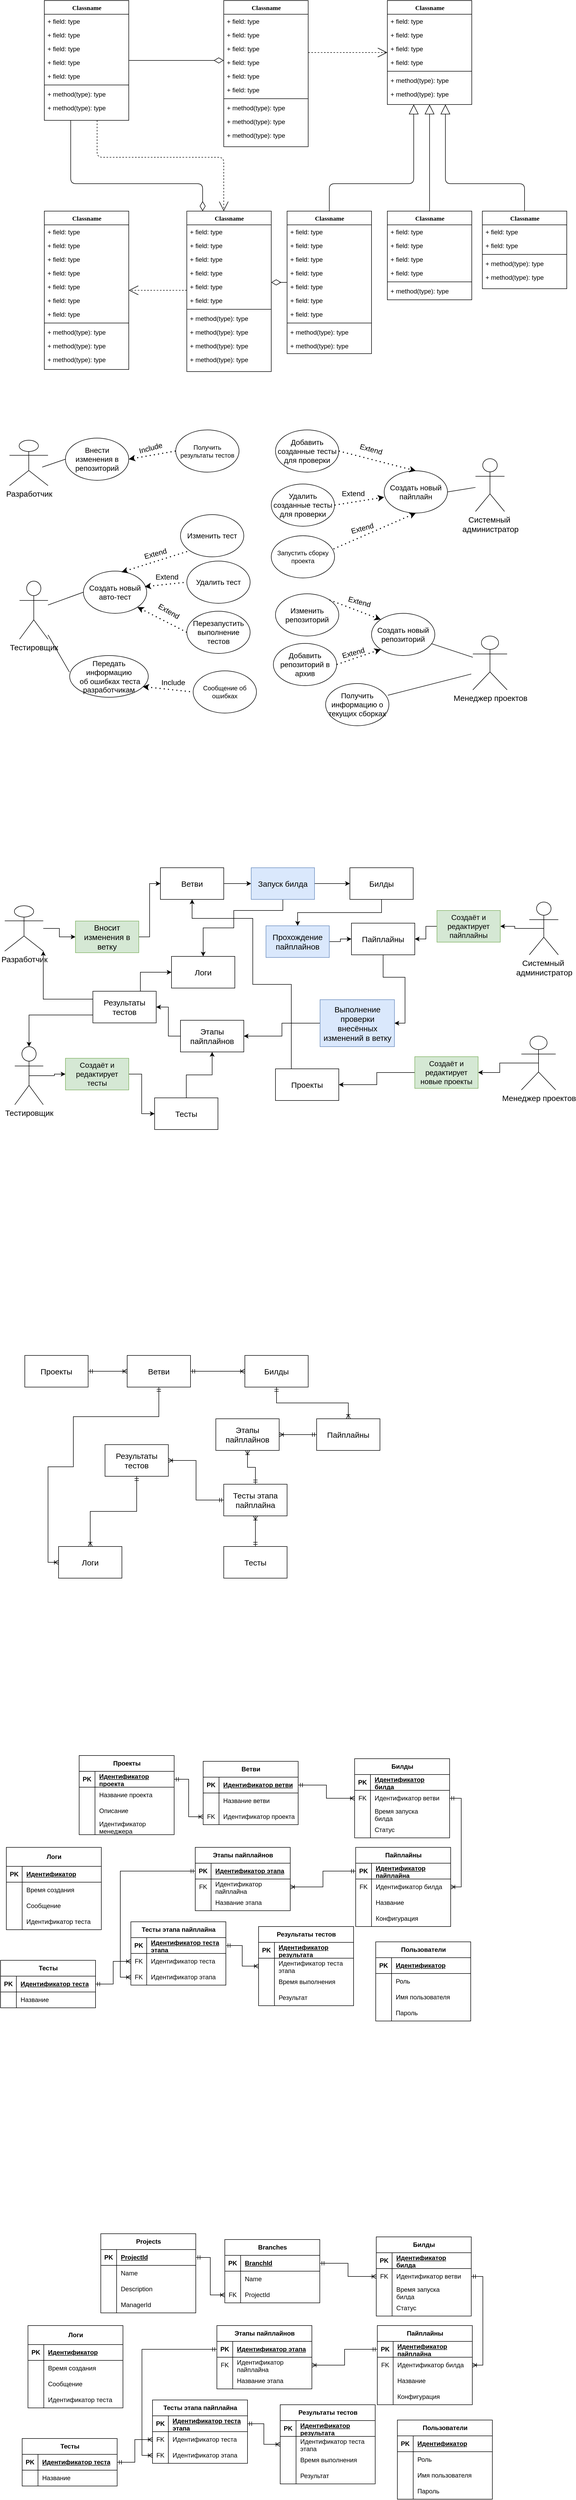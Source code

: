 <mxfile version="26.1.1">
  <diagram name="Page-1" id="9f46799a-70d6-7492-0946-bef42562c5a5">
    <mxGraphModel dx="880" dy="479" grid="0" gridSize="10" guides="1" tooltips="1" connect="1" arrows="1" fold="1" page="1" pageScale="1" pageWidth="1100" pageHeight="850" background="none" math="0" shadow="0">
      <root>
        <mxCell id="0" />
        <mxCell id="1" parent="0" />
        <mxCell id="78961159f06e98e8-123" style="edgeStyle=orthogonalEdgeStyle;html=1;labelBackgroundColor=none;startFill=0;startSize=8;endArrow=open;endFill=0;endSize=16;fontFamily=Verdana;fontSize=12;dashed=1;" parent="1" source="78961159f06e98e8-17" target="78961159f06e98e8-69" edge="1">
          <mxGeometry relative="1" as="geometry">
            <Array as="points">
              <mxPoint x="190" y="380" />
              <mxPoint x="430" y="380" />
            </Array>
          </mxGeometry>
        </mxCell>
        <mxCell id="78961159f06e98e8-124" style="edgeStyle=orthogonalEdgeStyle;html=1;labelBackgroundColor=none;startFill=0;startSize=8;endArrow=diamondThin;endFill=0;endSize=16;fontFamily=Verdana;fontSize=12;" parent="1" source="78961159f06e98e8-17" target="78961159f06e98e8-69" edge="1">
          <mxGeometry relative="1" as="geometry">
            <Array as="points">
              <mxPoint x="140" y="430" />
              <mxPoint x="390" y="430" />
            </Array>
          </mxGeometry>
        </mxCell>
        <mxCell id="78961159f06e98e8-17" value="Classname" style="swimlane;html=1;fontStyle=1;align=center;verticalAlign=top;childLayout=stackLayout;horizontal=1;startSize=26;horizontalStack=0;resizeParent=1;resizeLast=0;collapsible=1;marginBottom=0;swimlaneFillColor=#ffffff;rounded=0;shadow=0;comic=0;labelBackgroundColor=none;strokeWidth=1;fillColor=none;fontFamily=Verdana;fontSize=12" parent="1" vertex="1">
          <mxGeometry x="90" y="83" width="160" height="227" as="geometry" />
        </mxCell>
        <mxCell id="78961159f06e98e8-21" value="+ field: type" style="text;html=1;strokeColor=none;fillColor=none;align=left;verticalAlign=top;spacingLeft=4;spacingRight=4;whiteSpace=wrap;overflow=hidden;rotatable=0;points=[[0,0.5],[1,0.5]];portConstraint=eastwest;" parent="78961159f06e98e8-17" vertex="1">
          <mxGeometry y="26" width="160" height="26" as="geometry" />
        </mxCell>
        <mxCell id="78961159f06e98e8-23" value="+ field: type" style="text;html=1;strokeColor=none;fillColor=none;align=left;verticalAlign=top;spacingLeft=4;spacingRight=4;whiteSpace=wrap;overflow=hidden;rotatable=0;points=[[0,0.5],[1,0.5]];portConstraint=eastwest;" parent="78961159f06e98e8-17" vertex="1">
          <mxGeometry y="52" width="160" height="26" as="geometry" />
        </mxCell>
        <mxCell id="78961159f06e98e8-25" value="+ field: type" style="text;html=1;strokeColor=none;fillColor=none;align=left;verticalAlign=top;spacingLeft=4;spacingRight=4;whiteSpace=wrap;overflow=hidden;rotatable=0;points=[[0,0.5],[1,0.5]];portConstraint=eastwest;" parent="78961159f06e98e8-17" vertex="1">
          <mxGeometry y="78" width="160" height="26" as="geometry" />
        </mxCell>
        <mxCell id="78961159f06e98e8-26" value="+ field: type" style="text;html=1;strokeColor=none;fillColor=none;align=left;verticalAlign=top;spacingLeft=4;spacingRight=4;whiteSpace=wrap;overflow=hidden;rotatable=0;points=[[0,0.5],[1,0.5]];portConstraint=eastwest;" parent="78961159f06e98e8-17" vertex="1">
          <mxGeometry y="104" width="160" height="26" as="geometry" />
        </mxCell>
        <mxCell id="78961159f06e98e8-24" value="+ field: type" style="text;html=1;strokeColor=none;fillColor=none;align=left;verticalAlign=top;spacingLeft=4;spacingRight=4;whiteSpace=wrap;overflow=hidden;rotatable=0;points=[[0,0.5],[1,0.5]];portConstraint=eastwest;" parent="78961159f06e98e8-17" vertex="1">
          <mxGeometry y="130" width="160" height="26" as="geometry" />
        </mxCell>
        <mxCell id="78961159f06e98e8-19" value="" style="line;html=1;strokeWidth=1;fillColor=none;align=left;verticalAlign=middle;spacingTop=-1;spacingLeft=3;spacingRight=3;rotatable=0;labelPosition=right;points=[];portConstraint=eastwest;" parent="78961159f06e98e8-17" vertex="1">
          <mxGeometry y="156" width="160" height="8" as="geometry" />
        </mxCell>
        <mxCell id="78961159f06e98e8-20" value="+ method(type): type" style="text;html=1;strokeColor=none;fillColor=none;align=left;verticalAlign=top;spacingLeft=4;spacingRight=4;whiteSpace=wrap;overflow=hidden;rotatable=0;points=[[0,0.5],[1,0.5]];portConstraint=eastwest;" parent="78961159f06e98e8-17" vertex="1">
          <mxGeometry y="164" width="160" height="26" as="geometry" />
        </mxCell>
        <mxCell id="78961159f06e98e8-27" value="+ method(type): type" style="text;html=1;strokeColor=none;fillColor=none;align=left;verticalAlign=top;spacingLeft=4;spacingRight=4;whiteSpace=wrap;overflow=hidden;rotatable=0;points=[[0,0.5],[1,0.5]];portConstraint=eastwest;" parent="78961159f06e98e8-17" vertex="1">
          <mxGeometry y="190" width="160" height="26" as="geometry" />
        </mxCell>
        <mxCell id="78961159f06e98e8-122" style="edgeStyle=elbowEdgeStyle;html=1;labelBackgroundColor=none;startFill=0;startSize=8;endArrow=open;endFill=0;endSize=16;fontFamily=Verdana;fontSize=12;elbow=vertical;dashed=1;" parent="1" source="78961159f06e98e8-30" target="78961159f06e98e8-43" edge="1">
          <mxGeometry relative="1" as="geometry" />
        </mxCell>
        <mxCell id="78961159f06e98e8-30" value="Classname" style="swimlane;html=1;fontStyle=1;align=center;verticalAlign=top;childLayout=stackLayout;horizontal=1;startSize=26;horizontalStack=0;resizeParent=1;resizeLast=0;collapsible=1;marginBottom=0;swimlaneFillColor=#ffffff;rounded=0;shadow=0;comic=0;labelBackgroundColor=none;strokeWidth=1;fillColor=none;fontFamily=Verdana;fontSize=12" parent="1" vertex="1">
          <mxGeometry x="430" y="83" width="160" height="277" as="geometry" />
        </mxCell>
        <mxCell id="78961159f06e98e8-31" value="+ field: type" style="text;html=1;strokeColor=none;fillColor=none;align=left;verticalAlign=top;spacingLeft=4;spacingRight=4;whiteSpace=wrap;overflow=hidden;rotatable=0;points=[[0,0.5],[1,0.5]];portConstraint=eastwest;" parent="78961159f06e98e8-30" vertex="1">
          <mxGeometry y="26" width="160" height="26" as="geometry" />
        </mxCell>
        <mxCell id="78961159f06e98e8-32" value="+ field: type" style="text;html=1;strokeColor=none;fillColor=none;align=left;verticalAlign=top;spacingLeft=4;spacingRight=4;whiteSpace=wrap;overflow=hidden;rotatable=0;points=[[0,0.5],[1,0.5]];portConstraint=eastwest;" parent="78961159f06e98e8-30" vertex="1">
          <mxGeometry y="52" width="160" height="26" as="geometry" />
        </mxCell>
        <mxCell id="78961159f06e98e8-33" value="+ field: type" style="text;html=1;strokeColor=none;fillColor=none;align=left;verticalAlign=top;spacingLeft=4;spacingRight=4;whiteSpace=wrap;overflow=hidden;rotatable=0;points=[[0,0.5],[1,0.5]];portConstraint=eastwest;" parent="78961159f06e98e8-30" vertex="1">
          <mxGeometry y="78" width="160" height="26" as="geometry" />
        </mxCell>
        <mxCell id="78961159f06e98e8-34" value="+ field: type" style="text;html=1;strokeColor=none;fillColor=none;align=left;verticalAlign=top;spacingLeft=4;spacingRight=4;whiteSpace=wrap;overflow=hidden;rotatable=0;points=[[0,0.5],[1,0.5]];portConstraint=eastwest;" parent="78961159f06e98e8-30" vertex="1">
          <mxGeometry y="104" width="160" height="26" as="geometry" />
        </mxCell>
        <mxCell id="78961159f06e98e8-36" value="+ field: type" style="text;html=1;strokeColor=none;fillColor=none;align=left;verticalAlign=top;spacingLeft=4;spacingRight=4;whiteSpace=wrap;overflow=hidden;rotatable=0;points=[[0,0.5],[1,0.5]];portConstraint=eastwest;" parent="78961159f06e98e8-30" vertex="1">
          <mxGeometry y="130" width="160" height="26" as="geometry" />
        </mxCell>
        <mxCell id="78961159f06e98e8-37" value="+ field: type" style="text;html=1;strokeColor=none;fillColor=none;align=left;verticalAlign=top;spacingLeft=4;spacingRight=4;whiteSpace=wrap;overflow=hidden;rotatable=0;points=[[0,0.5],[1,0.5]];portConstraint=eastwest;" parent="78961159f06e98e8-30" vertex="1">
          <mxGeometry y="156" width="160" height="26" as="geometry" />
        </mxCell>
        <mxCell id="78961159f06e98e8-38" value="" style="line;html=1;strokeWidth=1;fillColor=none;align=left;verticalAlign=middle;spacingTop=-1;spacingLeft=3;spacingRight=3;rotatable=0;labelPosition=right;points=[];portConstraint=eastwest;" parent="78961159f06e98e8-30" vertex="1">
          <mxGeometry y="182" width="160" height="8" as="geometry" />
        </mxCell>
        <mxCell id="78961159f06e98e8-39" value="+ method(type): type" style="text;html=1;strokeColor=none;fillColor=none;align=left;verticalAlign=top;spacingLeft=4;spacingRight=4;whiteSpace=wrap;overflow=hidden;rotatable=0;points=[[0,0.5],[1,0.5]];portConstraint=eastwest;" parent="78961159f06e98e8-30" vertex="1">
          <mxGeometry y="190" width="160" height="26" as="geometry" />
        </mxCell>
        <mxCell id="78961159f06e98e8-40" value="+ method(type): type" style="text;html=1;strokeColor=none;fillColor=none;align=left;verticalAlign=top;spacingLeft=4;spacingRight=4;whiteSpace=wrap;overflow=hidden;rotatable=0;points=[[0,0.5],[1,0.5]];portConstraint=eastwest;" parent="78961159f06e98e8-30" vertex="1">
          <mxGeometry y="216" width="160" height="26" as="geometry" />
        </mxCell>
        <mxCell id="78961159f06e98e8-42" value="+ method(type): type" style="text;html=1;strokeColor=none;fillColor=none;align=left;verticalAlign=top;spacingLeft=4;spacingRight=4;whiteSpace=wrap;overflow=hidden;rotatable=0;points=[[0,0.5],[1,0.5]];portConstraint=eastwest;" parent="78961159f06e98e8-30" vertex="1">
          <mxGeometry y="242" width="160" height="26" as="geometry" />
        </mxCell>
        <mxCell id="78961159f06e98e8-43" value="Classname" style="swimlane;html=1;fontStyle=1;align=center;verticalAlign=top;childLayout=stackLayout;horizontal=1;startSize=26;horizontalStack=0;resizeParent=1;resizeLast=0;collapsible=1;marginBottom=0;swimlaneFillColor=#ffffff;rounded=0;shadow=0;comic=0;labelBackgroundColor=none;strokeWidth=1;fillColor=none;fontFamily=Verdana;fontSize=12" parent="1" vertex="1">
          <mxGeometry x="740" y="83" width="160" height="197" as="geometry" />
        </mxCell>
        <mxCell id="78961159f06e98e8-44" value="+ field: type" style="text;html=1;strokeColor=none;fillColor=none;align=left;verticalAlign=top;spacingLeft=4;spacingRight=4;whiteSpace=wrap;overflow=hidden;rotatable=0;points=[[0,0.5],[1,0.5]];portConstraint=eastwest;" parent="78961159f06e98e8-43" vertex="1">
          <mxGeometry y="26" width="160" height="26" as="geometry" />
        </mxCell>
        <mxCell id="78961159f06e98e8-45" value="+ field: type" style="text;html=1;strokeColor=none;fillColor=none;align=left;verticalAlign=top;spacingLeft=4;spacingRight=4;whiteSpace=wrap;overflow=hidden;rotatable=0;points=[[0,0.5],[1,0.5]];portConstraint=eastwest;" parent="78961159f06e98e8-43" vertex="1">
          <mxGeometry y="52" width="160" height="26" as="geometry" />
        </mxCell>
        <mxCell id="78961159f06e98e8-49" value="+ field: type" style="text;html=1;strokeColor=none;fillColor=none;align=left;verticalAlign=top;spacingLeft=4;spacingRight=4;whiteSpace=wrap;overflow=hidden;rotatable=0;points=[[0,0.5],[1,0.5]];portConstraint=eastwest;" parent="78961159f06e98e8-43" vertex="1">
          <mxGeometry y="78" width="160" height="26" as="geometry" />
        </mxCell>
        <mxCell id="78961159f06e98e8-50" value="+ field: type" style="text;html=1;strokeColor=none;fillColor=none;align=left;verticalAlign=top;spacingLeft=4;spacingRight=4;whiteSpace=wrap;overflow=hidden;rotatable=0;points=[[0,0.5],[1,0.5]];portConstraint=eastwest;" parent="78961159f06e98e8-43" vertex="1">
          <mxGeometry y="104" width="160" height="26" as="geometry" />
        </mxCell>
        <mxCell id="78961159f06e98e8-51" value="" style="line;html=1;strokeWidth=1;fillColor=none;align=left;verticalAlign=middle;spacingTop=-1;spacingLeft=3;spacingRight=3;rotatable=0;labelPosition=right;points=[];portConstraint=eastwest;" parent="78961159f06e98e8-43" vertex="1">
          <mxGeometry y="130" width="160" height="8" as="geometry" />
        </mxCell>
        <mxCell id="78961159f06e98e8-52" value="+ method(type): type" style="text;html=1;strokeColor=none;fillColor=none;align=left;verticalAlign=top;spacingLeft=4;spacingRight=4;whiteSpace=wrap;overflow=hidden;rotatable=0;points=[[0,0.5],[1,0.5]];portConstraint=eastwest;" parent="78961159f06e98e8-43" vertex="1">
          <mxGeometry y="138" width="160" height="26" as="geometry" />
        </mxCell>
        <mxCell id="78961159f06e98e8-53" value="+ method(type): type" style="text;html=1;strokeColor=none;fillColor=none;align=left;verticalAlign=top;spacingLeft=4;spacingRight=4;whiteSpace=wrap;overflow=hidden;rotatable=0;points=[[0,0.5],[1,0.5]];portConstraint=eastwest;" parent="78961159f06e98e8-43" vertex="1">
          <mxGeometry y="164" width="160" height="26" as="geometry" />
        </mxCell>
        <mxCell id="78961159f06e98e8-129" style="edgeStyle=elbowEdgeStyle;html=1;labelBackgroundColor=none;startFill=0;startSize=8;endArrow=open;endFill=0;endSize=16;fontFamily=Verdana;fontSize=12;elbow=vertical;dashed=1;" parent="1" source="78961159f06e98e8-69" target="78961159f06e98e8-56" edge="1">
          <mxGeometry relative="1" as="geometry" />
        </mxCell>
        <mxCell id="78961159f06e98e8-56" value="Classname" style="swimlane;html=1;fontStyle=1;align=center;verticalAlign=top;childLayout=stackLayout;horizontal=1;startSize=26;horizontalStack=0;resizeParent=1;resizeLast=0;collapsible=1;marginBottom=0;swimlaneFillColor=#ffffff;rounded=0;shadow=0;comic=0;labelBackgroundColor=none;strokeWidth=1;fillColor=none;fontFamily=Verdana;fontSize=12" parent="1" vertex="1">
          <mxGeometry x="90" y="482.0" width="160" height="300" as="geometry" />
        </mxCell>
        <mxCell id="78961159f06e98e8-57" value="+ field: type" style="text;html=1;strokeColor=none;fillColor=none;align=left;verticalAlign=top;spacingLeft=4;spacingRight=4;whiteSpace=wrap;overflow=hidden;rotatable=0;points=[[0,0.5],[1,0.5]];portConstraint=eastwest;" parent="78961159f06e98e8-56" vertex="1">
          <mxGeometry y="26" width="160" height="26" as="geometry" />
        </mxCell>
        <mxCell id="78961159f06e98e8-58" value="+ field: type" style="text;html=1;strokeColor=none;fillColor=none;align=left;verticalAlign=top;spacingLeft=4;spacingRight=4;whiteSpace=wrap;overflow=hidden;rotatable=0;points=[[0,0.5],[1,0.5]];portConstraint=eastwest;" parent="78961159f06e98e8-56" vertex="1">
          <mxGeometry y="52" width="160" height="26" as="geometry" />
        </mxCell>
        <mxCell id="78961159f06e98e8-59" value="+ field: type" style="text;html=1;strokeColor=none;fillColor=none;align=left;verticalAlign=top;spacingLeft=4;spacingRight=4;whiteSpace=wrap;overflow=hidden;rotatable=0;points=[[0,0.5],[1,0.5]];portConstraint=eastwest;" parent="78961159f06e98e8-56" vertex="1">
          <mxGeometry y="78" width="160" height="26" as="geometry" />
        </mxCell>
        <mxCell id="78961159f06e98e8-60" value="+ field: type" style="text;html=1;strokeColor=none;fillColor=none;align=left;verticalAlign=top;spacingLeft=4;spacingRight=4;whiteSpace=wrap;overflow=hidden;rotatable=0;points=[[0,0.5],[1,0.5]];portConstraint=eastwest;" parent="78961159f06e98e8-56" vertex="1">
          <mxGeometry y="104" width="160" height="26" as="geometry" />
        </mxCell>
        <mxCell id="78961159f06e98e8-61" value="+ field: type" style="text;html=1;strokeColor=none;fillColor=none;align=left;verticalAlign=top;spacingLeft=4;spacingRight=4;whiteSpace=wrap;overflow=hidden;rotatable=0;points=[[0,0.5],[1,0.5]];portConstraint=eastwest;" parent="78961159f06e98e8-56" vertex="1">
          <mxGeometry y="130" width="160" height="26" as="geometry" />
        </mxCell>
        <mxCell id="78961159f06e98e8-62" value="+ field: type" style="text;html=1;strokeColor=none;fillColor=none;align=left;verticalAlign=top;spacingLeft=4;spacingRight=4;whiteSpace=wrap;overflow=hidden;rotatable=0;points=[[0,0.5],[1,0.5]];portConstraint=eastwest;" parent="78961159f06e98e8-56" vertex="1">
          <mxGeometry y="156" width="160" height="26" as="geometry" />
        </mxCell>
        <mxCell id="78961159f06e98e8-63" value="+ field: type" style="text;html=1;strokeColor=none;fillColor=none;align=left;verticalAlign=top;spacingLeft=4;spacingRight=4;whiteSpace=wrap;overflow=hidden;rotatable=0;points=[[0,0.5],[1,0.5]];portConstraint=eastwest;" parent="78961159f06e98e8-56" vertex="1">
          <mxGeometry y="182" width="160" height="26" as="geometry" />
        </mxCell>
        <mxCell id="78961159f06e98e8-64" value="" style="line;html=1;strokeWidth=1;fillColor=none;align=left;verticalAlign=middle;spacingTop=-1;spacingLeft=3;spacingRight=3;rotatable=0;labelPosition=right;points=[];portConstraint=eastwest;" parent="78961159f06e98e8-56" vertex="1">
          <mxGeometry y="208" width="160" height="8" as="geometry" />
        </mxCell>
        <mxCell id="78961159f06e98e8-65" value="+ method(type): type" style="text;html=1;strokeColor=none;fillColor=none;align=left;verticalAlign=top;spacingLeft=4;spacingRight=4;whiteSpace=wrap;overflow=hidden;rotatable=0;points=[[0,0.5],[1,0.5]];portConstraint=eastwest;" parent="78961159f06e98e8-56" vertex="1">
          <mxGeometry y="216" width="160" height="26" as="geometry" />
        </mxCell>
        <mxCell id="78961159f06e98e8-66" value="+ method(type): type" style="text;html=1;strokeColor=none;fillColor=none;align=left;verticalAlign=top;spacingLeft=4;spacingRight=4;whiteSpace=wrap;overflow=hidden;rotatable=0;points=[[0,0.5],[1,0.5]];portConstraint=eastwest;" parent="78961159f06e98e8-56" vertex="1">
          <mxGeometry y="242" width="160" height="26" as="geometry" />
        </mxCell>
        <mxCell id="78961159f06e98e8-68" value="+ method(type): type" style="text;html=1;strokeColor=none;fillColor=none;align=left;verticalAlign=top;spacingLeft=4;spacingRight=4;whiteSpace=wrap;overflow=hidden;rotatable=0;points=[[0,0.5],[1,0.5]];portConstraint=eastwest;" parent="78961159f06e98e8-56" vertex="1">
          <mxGeometry y="268" width="160" height="26" as="geometry" />
        </mxCell>
        <mxCell id="78961159f06e98e8-130" style="edgeStyle=elbowEdgeStyle;html=1;labelBackgroundColor=none;startFill=0;startSize=8;endArrow=diamondThin;endFill=0;endSize=16;fontFamily=Verdana;fontSize=12;elbow=vertical;" parent="1" source="78961159f06e98e8-82" target="78961159f06e98e8-69" edge="1">
          <mxGeometry relative="1" as="geometry" />
        </mxCell>
        <mxCell id="78961159f06e98e8-69" value="Classname" style="swimlane;html=1;fontStyle=1;align=center;verticalAlign=top;childLayout=stackLayout;horizontal=1;startSize=26;horizontalStack=0;resizeParent=1;resizeLast=0;collapsible=1;marginBottom=0;swimlaneFillColor=#ffffff;rounded=0;shadow=0;comic=0;labelBackgroundColor=none;strokeWidth=1;fillColor=none;fontFamily=Verdana;fontSize=12" parent="1" vertex="1">
          <mxGeometry x="360" y="482.0" width="160" height="304" as="geometry" />
        </mxCell>
        <mxCell id="78961159f06e98e8-70" value="+ field: type" style="text;html=1;strokeColor=none;fillColor=none;align=left;verticalAlign=top;spacingLeft=4;spacingRight=4;whiteSpace=wrap;overflow=hidden;rotatable=0;points=[[0,0.5],[1,0.5]];portConstraint=eastwest;" parent="78961159f06e98e8-69" vertex="1">
          <mxGeometry y="26" width="160" height="26" as="geometry" />
        </mxCell>
        <mxCell id="78961159f06e98e8-71" value="+ field: type" style="text;html=1;strokeColor=none;fillColor=none;align=left;verticalAlign=top;spacingLeft=4;spacingRight=4;whiteSpace=wrap;overflow=hidden;rotatable=0;points=[[0,0.5],[1,0.5]];portConstraint=eastwest;" parent="78961159f06e98e8-69" vertex="1">
          <mxGeometry y="52" width="160" height="26" as="geometry" />
        </mxCell>
        <mxCell id="78961159f06e98e8-72" value="+ field: type" style="text;html=1;strokeColor=none;fillColor=none;align=left;verticalAlign=top;spacingLeft=4;spacingRight=4;whiteSpace=wrap;overflow=hidden;rotatable=0;points=[[0,0.5],[1,0.5]];portConstraint=eastwest;" parent="78961159f06e98e8-69" vertex="1">
          <mxGeometry y="78" width="160" height="26" as="geometry" />
        </mxCell>
        <mxCell id="78961159f06e98e8-74" value="+ field: type" style="text;html=1;strokeColor=none;fillColor=none;align=left;verticalAlign=top;spacingLeft=4;spacingRight=4;whiteSpace=wrap;overflow=hidden;rotatable=0;points=[[0,0.5],[1,0.5]];portConstraint=eastwest;" parent="78961159f06e98e8-69" vertex="1">
          <mxGeometry y="104" width="160" height="26" as="geometry" />
        </mxCell>
        <mxCell id="78961159f06e98e8-75" value="+ field: type" style="text;html=1;strokeColor=none;fillColor=none;align=left;verticalAlign=top;spacingLeft=4;spacingRight=4;whiteSpace=wrap;overflow=hidden;rotatable=0;points=[[0,0.5],[1,0.5]];portConstraint=eastwest;" parent="78961159f06e98e8-69" vertex="1">
          <mxGeometry y="130" width="160" height="26" as="geometry" />
        </mxCell>
        <mxCell id="78961159f06e98e8-76" value="+ field: type" style="text;html=1;strokeColor=none;fillColor=none;align=left;verticalAlign=top;spacingLeft=4;spacingRight=4;whiteSpace=wrap;overflow=hidden;rotatable=0;points=[[0,0.5],[1,0.5]];portConstraint=eastwest;" parent="78961159f06e98e8-69" vertex="1">
          <mxGeometry y="156" width="160" height="26" as="geometry" />
        </mxCell>
        <mxCell id="78961159f06e98e8-77" value="" style="line;html=1;strokeWidth=1;fillColor=none;align=left;verticalAlign=middle;spacingTop=-1;spacingLeft=3;spacingRight=3;rotatable=0;labelPosition=right;points=[];portConstraint=eastwest;" parent="78961159f06e98e8-69" vertex="1">
          <mxGeometry y="182" width="160" height="8" as="geometry" />
        </mxCell>
        <mxCell id="78961159f06e98e8-78" value="+ method(type): type" style="text;html=1;strokeColor=none;fillColor=none;align=left;verticalAlign=top;spacingLeft=4;spacingRight=4;whiteSpace=wrap;overflow=hidden;rotatable=0;points=[[0,0.5],[1,0.5]];portConstraint=eastwest;" parent="78961159f06e98e8-69" vertex="1">
          <mxGeometry y="190" width="160" height="26" as="geometry" />
        </mxCell>
        <mxCell id="78961159f06e98e8-79" value="+ method(type): type" style="text;html=1;strokeColor=none;fillColor=none;align=left;verticalAlign=top;spacingLeft=4;spacingRight=4;whiteSpace=wrap;overflow=hidden;rotatable=0;points=[[0,0.5],[1,0.5]];portConstraint=eastwest;" parent="78961159f06e98e8-69" vertex="1">
          <mxGeometry y="216" width="160" height="26" as="geometry" />
        </mxCell>
        <mxCell id="78961159f06e98e8-80" value="+ method(type): type" style="text;html=1;strokeColor=none;fillColor=none;align=left;verticalAlign=top;spacingLeft=4;spacingRight=4;whiteSpace=wrap;overflow=hidden;rotatable=0;points=[[0,0.5],[1,0.5]];portConstraint=eastwest;" parent="78961159f06e98e8-69" vertex="1">
          <mxGeometry y="242" width="160" height="26" as="geometry" />
        </mxCell>
        <mxCell id="78961159f06e98e8-81" value="+ method(type): type" style="text;html=1;strokeColor=none;fillColor=none;align=left;verticalAlign=top;spacingLeft=4;spacingRight=4;whiteSpace=wrap;overflow=hidden;rotatable=0;points=[[0,0.5],[1,0.5]];portConstraint=eastwest;" parent="78961159f06e98e8-69" vertex="1">
          <mxGeometry y="268" width="160" height="26" as="geometry" />
        </mxCell>
        <mxCell id="78961159f06e98e8-128" style="edgeStyle=orthogonalEdgeStyle;html=1;labelBackgroundColor=none;startFill=0;startSize=8;endArrow=block;endFill=0;endSize=16;fontFamily=Verdana;fontSize=12;" parent="1" source="78961159f06e98e8-82" target="78961159f06e98e8-43" edge="1">
          <mxGeometry relative="1" as="geometry">
            <Array as="points">
              <mxPoint x="630" y="430" />
              <mxPoint x="790" y="430" />
            </Array>
          </mxGeometry>
        </mxCell>
        <mxCell id="78961159f06e98e8-82" value="Classname" style="swimlane;html=1;fontStyle=1;align=center;verticalAlign=top;childLayout=stackLayout;horizontal=1;startSize=26;horizontalStack=0;resizeParent=1;resizeLast=0;collapsible=1;marginBottom=0;swimlaneFillColor=#ffffff;rounded=0;shadow=0;comic=0;labelBackgroundColor=none;strokeWidth=1;fillColor=none;fontFamily=Verdana;fontSize=12" parent="1" vertex="1">
          <mxGeometry x="550" y="482.0" width="160" height="270" as="geometry" />
        </mxCell>
        <mxCell id="78961159f06e98e8-83" value="+ field: type" style="text;html=1;strokeColor=none;fillColor=none;align=left;verticalAlign=top;spacingLeft=4;spacingRight=4;whiteSpace=wrap;overflow=hidden;rotatable=0;points=[[0,0.5],[1,0.5]];portConstraint=eastwest;" parent="78961159f06e98e8-82" vertex="1">
          <mxGeometry y="26" width="160" height="26" as="geometry" />
        </mxCell>
        <mxCell id="78961159f06e98e8-84" value="+ field: type" style="text;html=1;strokeColor=none;fillColor=none;align=left;verticalAlign=top;spacingLeft=4;spacingRight=4;whiteSpace=wrap;overflow=hidden;rotatable=0;points=[[0,0.5],[1,0.5]];portConstraint=eastwest;" parent="78961159f06e98e8-82" vertex="1">
          <mxGeometry y="52" width="160" height="26" as="geometry" />
        </mxCell>
        <mxCell id="78961159f06e98e8-85" value="+ field: type" style="text;html=1;strokeColor=none;fillColor=none;align=left;verticalAlign=top;spacingLeft=4;spacingRight=4;whiteSpace=wrap;overflow=hidden;rotatable=0;points=[[0,0.5],[1,0.5]];portConstraint=eastwest;" parent="78961159f06e98e8-82" vertex="1">
          <mxGeometry y="78" width="160" height="26" as="geometry" />
        </mxCell>
        <mxCell id="78961159f06e98e8-86" value="+ field: type" style="text;html=1;strokeColor=none;fillColor=none;align=left;verticalAlign=top;spacingLeft=4;spacingRight=4;whiteSpace=wrap;overflow=hidden;rotatable=0;points=[[0,0.5],[1,0.5]];portConstraint=eastwest;" parent="78961159f06e98e8-82" vertex="1">
          <mxGeometry y="104" width="160" height="26" as="geometry" />
        </mxCell>
        <mxCell id="78961159f06e98e8-87" value="+ field: type" style="text;html=1;strokeColor=none;fillColor=none;align=left;verticalAlign=top;spacingLeft=4;spacingRight=4;whiteSpace=wrap;overflow=hidden;rotatable=0;points=[[0,0.5],[1,0.5]];portConstraint=eastwest;" parent="78961159f06e98e8-82" vertex="1">
          <mxGeometry y="130" width="160" height="26" as="geometry" />
        </mxCell>
        <mxCell id="78961159f06e98e8-88" value="+ field: type" style="text;html=1;strokeColor=none;fillColor=none;align=left;verticalAlign=top;spacingLeft=4;spacingRight=4;whiteSpace=wrap;overflow=hidden;rotatable=0;points=[[0,0.5],[1,0.5]];portConstraint=eastwest;" parent="78961159f06e98e8-82" vertex="1">
          <mxGeometry y="156" width="160" height="26" as="geometry" />
        </mxCell>
        <mxCell id="78961159f06e98e8-89" value="+ field: type" style="text;html=1;strokeColor=none;fillColor=none;align=left;verticalAlign=top;spacingLeft=4;spacingRight=4;whiteSpace=wrap;overflow=hidden;rotatable=0;points=[[0,0.5],[1,0.5]];portConstraint=eastwest;" parent="78961159f06e98e8-82" vertex="1">
          <mxGeometry y="182" width="160" height="26" as="geometry" />
        </mxCell>
        <mxCell id="78961159f06e98e8-90" value="" style="line;html=1;strokeWidth=1;fillColor=none;align=left;verticalAlign=middle;spacingTop=-1;spacingLeft=3;spacingRight=3;rotatable=0;labelPosition=right;points=[];portConstraint=eastwest;" parent="78961159f06e98e8-82" vertex="1">
          <mxGeometry y="208" width="160" height="8" as="geometry" />
        </mxCell>
        <mxCell id="78961159f06e98e8-91" value="+ method(type): type" style="text;html=1;strokeColor=none;fillColor=none;align=left;verticalAlign=top;spacingLeft=4;spacingRight=4;whiteSpace=wrap;overflow=hidden;rotatable=0;points=[[0,0.5],[1,0.5]];portConstraint=eastwest;" parent="78961159f06e98e8-82" vertex="1">
          <mxGeometry y="216" width="160" height="26" as="geometry" />
        </mxCell>
        <mxCell id="78961159f06e98e8-94" value="+ method(type): type" style="text;html=1;strokeColor=none;fillColor=none;align=left;verticalAlign=top;spacingLeft=4;spacingRight=4;whiteSpace=wrap;overflow=hidden;rotatable=0;points=[[0,0.5],[1,0.5]];portConstraint=eastwest;" parent="78961159f06e98e8-82" vertex="1">
          <mxGeometry y="242" width="160" height="26" as="geometry" />
        </mxCell>
        <mxCell id="78961159f06e98e8-127" style="edgeStyle=orthogonalEdgeStyle;html=1;labelBackgroundColor=none;startFill=0;startSize=8;endArrow=block;endFill=0;endSize=16;fontFamily=Verdana;fontSize=12;" parent="1" source="78961159f06e98e8-95" target="78961159f06e98e8-43" edge="1">
          <mxGeometry relative="1" as="geometry" />
        </mxCell>
        <mxCell id="78961159f06e98e8-95" value="Classname" style="swimlane;html=1;fontStyle=1;align=center;verticalAlign=top;childLayout=stackLayout;horizontal=1;startSize=26;horizontalStack=0;resizeParent=1;resizeLast=0;collapsible=1;marginBottom=0;swimlaneFillColor=#ffffff;rounded=0;shadow=0;comic=0;labelBackgroundColor=none;strokeWidth=1;fillColor=none;fontFamily=Verdana;fontSize=12" parent="1" vertex="1">
          <mxGeometry x="740" y="482" width="160" height="168" as="geometry" />
        </mxCell>
        <mxCell id="78961159f06e98e8-96" value="+ field: type" style="text;html=1;strokeColor=none;fillColor=none;align=left;verticalAlign=top;spacingLeft=4;spacingRight=4;whiteSpace=wrap;overflow=hidden;rotatable=0;points=[[0,0.5],[1,0.5]];portConstraint=eastwest;" parent="78961159f06e98e8-95" vertex="1">
          <mxGeometry y="26" width="160" height="26" as="geometry" />
        </mxCell>
        <mxCell id="78961159f06e98e8-97" value="+ field: type" style="text;html=1;strokeColor=none;fillColor=none;align=left;verticalAlign=top;spacingLeft=4;spacingRight=4;whiteSpace=wrap;overflow=hidden;rotatable=0;points=[[0,0.5],[1,0.5]];portConstraint=eastwest;" parent="78961159f06e98e8-95" vertex="1">
          <mxGeometry y="52" width="160" height="26" as="geometry" />
        </mxCell>
        <mxCell id="78961159f06e98e8-98" value="+ field: type" style="text;html=1;strokeColor=none;fillColor=none;align=left;verticalAlign=top;spacingLeft=4;spacingRight=4;whiteSpace=wrap;overflow=hidden;rotatable=0;points=[[0,0.5],[1,0.5]];portConstraint=eastwest;" parent="78961159f06e98e8-95" vertex="1">
          <mxGeometry y="78" width="160" height="26" as="geometry" />
        </mxCell>
        <mxCell id="78961159f06e98e8-102" value="+ field: type" style="text;html=1;strokeColor=none;fillColor=none;align=left;verticalAlign=top;spacingLeft=4;spacingRight=4;whiteSpace=wrap;overflow=hidden;rotatable=0;points=[[0,0.5],[1,0.5]];portConstraint=eastwest;" parent="78961159f06e98e8-95" vertex="1">
          <mxGeometry y="104" width="160" height="26" as="geometry" />
        </mxCell>
        <mxCell id="78961159f06e98e8-103" value="" style="line;html=1;strokeWidth=1;fillColor=none;align=left;verticalAlign=middle;spacingTop=-1;spacingLeft=3;spacingRight=3;rotatable=0;labelPosition=right;points=[];portConstraint=eastwest;" parent="78961159f06e98e8-95" vertex="1">
          <mxGeometry y="130" width="160" height="8" as="geometry" />
        </mxCell>
        <mxCell id="78961159f06e98e8-104" value="+ method(type): type" style="text;html=1;strokeColor=none;fillColor=none;align=left;verticalAlign=top;spacingLeft=4;spacingRight=4;whiteSpace=wrap;overflow=hidden;rotatable=0;points=[[0,0.5],[1,0.5]];portConstraint=eastwest;" parent="78961159f06e98e8-95" vertex="1">
          <mxGeometry y="138" width="160" height="26" as="geometry" />
        </mxCell>
        <mxCell id="78961159f06e98e8-126" style="edgeStyle=orthogonalEdgeStyle;html=1;labelBackgroundColor=none;startFill=0;startSize=8;endArrow=block;endFill=0;endSize=16;fontFamily=Verdana;fontSize=12;" parent="1" source="78961159f06e98e8-108" target="78961159f06e98e8-43" edge="1">
          <mxGeometry relative="1" as="geometry">
            <Array as="points">
              <mxPoint x="1000" y="430" />
              <mxPoint x="850" y="430" />
            </Array>
          </mxGeometry>
        </mxCell>
        <mxCell id="78961159f06e98e8-108" value="Classname" style="swimlane;html=1;fontStyle=1;align=center;verticalAlign=top;childLayout=stackLayout;horizontal=1;startSize=26;horizontalStack=0;resizeParent=1;resizeLast=0;collapsible=1;marginBottom=0;swimlaneFillColor=#ffffff;rounded=0;shadow=0;comic=0;labelBackgroundColor=none;strokeWidth=1;fillColor=none;fontFamily=Verdana;fontSize=12" parent="1" vertex="1">
          <mxGeometry x="920" y="482.0" width="160" height="147" as="geometry" />
        </mxCell>
        <mxCell id="78961159f06e98e8-109" value="+ field: type" style="text;html=1;strokeColor=none;fillColor=none;align=left;verticalAlign=top;spacingLeft=4;spacingRight=4;whiteSpace=wrap;overflow=hidden;rotatable=0;points=[[0,0.5],[1,0.5]];portConstraint=eastwest;" parent="78961159f06e98e8-108" vertex="1">
          <mxGeometry y="26" width="160" height="26" as="geometry" />
        </mxCell>
        <mxCell id="78961159f06e98e8-110" value="+ field: type" style="text;html=1;strokeColor=none;fillColor=none;align=left;verticalAlign=top;spacingLeft=4;spacingRight=4;whiteSpace=wrap;overflow=hidden;rotatable=0;points=[[0,0.5],[1,0.5]];portConstraint=eastwest;" parent="78961159f06e98e8-108" vertex="1">
          <mxGeometry y="52" width="160" height="26" as="geometry" />
        </mxCell>
        <mxCell id="78961159f06e98e8-116" value="" style="line;html=1;strokeWidth=1;fillColor=none;align=left;verticalAlign=middle;spacingTop=-1;spacingLeft=3;spacingRight=3;rotatable=0;labelPosition=right;points=[];portConstraint=eastwest;" parent="78961159f06e98e8-108" vertex="1">
          <mxGeometry y="78" width="160" height="8" as="geometry" />
        </mxCell>
        <mxCell id="78961159f06e98e8-117" value="+ method(type): type" style="text;html=1;strokeColor=none;fillColor=none;align=left;verticalAlign=top;spacingLeft=4;spacingRight=4;whiteSpace=wrap;overflow=hidden;rotatable=0;points=[[0,0.5],[1,0.5]];portConstraint=eastwest;" parent="78961159f06e98e8-108" vertex="1">
          <mxGeometry y="86" width="160" height="26" as="geometry" />
        </mxCell>
        <mxCell id="78961159f06e98e8-120" value="+ method(type): type" style="text;html=1;strokeColor=none;fillColor=none;align=left;verticalAlign=top;spacingLeft=4;spacingRight=4;whiteSpace=wrap;overflow=hidden;rotatable=0;points=[[0,0.5],[1,0.5]];portConstraint=eastwest;" parent="78961159f06e98e8-108" vertex="1">
          <mxGeometry y="112" width="160" height="26" as="geometry" />
        </mxCell>
        <mxCell id="78961159f06e98e8-121" style="edgeStyle=elbowEdgeStyle;html=1;labelBackgroundColor=none;startFill=0;startSize=8;endArrow=diamondThin;endFill=0;endSize=16;fontFamily=Verdana;fontSize=12;elbow=vertical;" parent="1" source="78961159f06e98e8-17" target="78961159f06e98e8-30" edge="1">
          <mxGeometry relative="1" as="geometry">
            <mxPoint x="250" y="259.882" as="sourcePoint" />
          </mxGeometry>
        </mxCell>
        <mxCell id="1I50ZlxBkdGnXdptz1mi-1" value="&lt;font style=&quot;font-size: 15px;&quot;&gt;Разработчик&lt;/font&gt;" style="shape=umlActor;verticalLabelPosition=bottom;verticalAlign=top;html=1;outlineConnect=0;" parent="1" vertex="1">
          <mxGeometry x="24" y="916" width="73" height="86" as="geometry" />
        </mxCell>
        <mxCell id="1I50ZlxBkdGnXdptz1mi-2" value="&lt;font style=&quot;font-size: 15px;&quot;&gt;Тестировщик&lt;/font&gt;" style="shape=umlActor;verticalLabelPosition=bottom;verticalAlign=top;html=1;outlineConnect=0;" parent="1" vertex="1">
          <mxGeometry x="43" y="1183" width="54" height="110" as="geometry" />
        </mxCell>
        <mxCell id="1I50ZlxBkdGnXdptz1mi-3" value="&lt;font style=&quot;font-size: 15px;&quot;&gt;Системный&amp;nbsp;&lt;/font&gt;&lt;div&gt;&lt;font style=&quot;font-size: 15px;&quot;&gt;администратор&lt;/font&gt;&lt;/div&gt;" style="shape=umlActor;verticalLabelPosition=bottom;verticalAlign=top;html=1;outlineConnect=0;" parent="1" vertex="1">
          <mxGeometry x="907" y="951" width="55" height="100" as="geometry" />
        </mxCell>
        <mxCell id="1I50ZlxBkdGnXdptz1mi-5" value="&lt;font style=&quot;font-size: 15px;&quot;&gt;Менеджер проектов&lt;/font&gt;" style="shape=umlActor;verticalLabelPosition=bottom;verticalAlign=top;html=1;outlineConnect=0;" parent="1" vertex="1">
          <mxGeometry x="902" y="1287" width="65" height="102" as="geometry" />
        </mxCell>
        <mxCell id="1I50ZlxBkdGnXdptz1mi-13" value="&lt;font style=&quot;font-size: 14px;&quot;&gt;Создать новый репозиторий&lt;/font&gt;" style="ellipse;whiteSpace=wrap;html=1;" parent="1" vertex="1">
          <mxGeometry x="710" y="1244" width="120" height="80" as="geometry" />
        </mxCell>
        <mxCell id="1I50ZlxBkdGnXdptz1mi-14" value="&lt;font style=&quot;font-size: 14px;&quot;&gt;Создать новый авто-тест&lt;/font&gt;" style="ellipse;whiteSpace=wrap;html=1;" parent="1" vertex="1">
          <mxGeometry x="164" y="1164" width="120" height="80" as="geometry" />
        </mxCell>
        <mxCell id="1I50ZlxBkdGnXdptz1mi-16" value="" style="endArrow=none;html=1;rounded=0;entryX=0;entryY=0.5;entryDx=0;entryDy=0;" parent="1" source="1I50ZlxBkdGnXdptz1mi-2" target="1I50ZlxBkdGnXdptz1mi-14" edge="1">
          <mxGeometry width="50" height="50" relative="1" as="geometry">
            <mxPoint x="490" y="1094" as="sourcePoint" />
            <mxPoint x="540" y="1044" as="targetPoint" />
          </mxGeometry>
        </mxCell>
        <mxCell id="1I50ZlxBkdGnXdptz1mi-17" value="&lt;font style=&quot;font-size: 14px;&quot;&gt;Внести изменения в репозиторий&lt;/font&gt;" style="ellipse;whiteSpace=wrap;html=1;" parent="1" vertex="1">
          <mxGeometry x="130" y="912" width="120" height="80" as="geometry" />
        </mxCell>
        <mxCell id="1I50ZlxBkdGnXdptz1mi-18" value="Получить результаты тестов" style="ellipse;whiteSpace=wrap;html=1;" parent="1" vertex="1">
          <mxGeometry x="339" y="896.5" width="120" height="80" as="geometry" />
        </mxCell>
        <mxCell id="1I50ZlxBkdGnXdptz1mi-19" value="" style="endArrow=none;dashed=1;html=1;dashPattern=1 3;strokeWidth=2;rounded=0;exitX=1;exitY=0.5;exitDx=0;exitDy=0;entryX=0;entryY=0.5;entryDx=0;entryDy=0;startArrow=classic;startFill=1;" parent="1" source="1I50ZlxBkdGnXdptz1mi-17" target="1I50ZlxBkdGnXdptz1mi-18" edge="1">
          <mxGeometry width="50" height="50" relative="1" as="geometry">
            <mxPoint x="490" y="1094" as="sourcePoint" />
            <mxPoint x="540" y="1044" as="targetPoint" />
          </mxGeometry>
        </mxCell>
        <mxCell id="1I50ZlxBkdGnXdptz1mi-20" value="&lt;font style=&quot;font-size: 14px;&quot;&gt;Include&lt;/font&gt;" style="text;html=1;align=center;verticalAlign=middle;resizable=0;points=[];autosize=1;strokeColor=none;fillColor=none;rotation=-15;" parent="1" vertex="1">
          <mxGeometry x="259" y="916" width="63" height="29" as="geometry" />
        </mxCell>
        <mxCell id="1I50ZlxBkdGnXdptz1mi-22" value="" style="endArrow=none;html=1;rounded=0;entryX=0;entryY=0.5;entryDx=0;entryDy=0;" parent="1" target="1I50ZlxBkdGnXdptz1mi-17" edge="1">
          <mxGeometry width="50" height="50" relative="1" as="geometry">
            <mxPoint x="86" y="967" as="sourcePoint" />
            <mxPoint x="170" y="956" as="targetPoint" />
          </mxGeometry>
        </mxCell>
        <mxCell id="1I50ZlxBkdGnXdptz1mi-23" value="&lt;font style=&quot;font-size: 14px;&quot;&gt;Передать информацию&lt;/font&gt;&lt;div&gt;&lt;font style=&quot;font-size: 14px;&quot;&gt;&amp;nbsp;об ошибках теста разработчикам&lt;/font&gt;&lt;/div&gt;" style="ellipse;whiteSpace=wrap;html=1;" parent="1" vertex="1">
          <mxGeometry x="138" y="1324" width="149" height="79" as="geometry" />
        </mxCell>
        <mxCell id="1I50ZlxBkdGnXdptz1mi-24" value="" style="endArrow=none;html=1;rounded=0;entryX=-0.003;entryY=0.396;entryDx=0;entryDy=0;entryPerimeter=0;" parent="1" source="1I50ZlxBkdGnXdptz1mi-2" target="1I50ZlxBkdGnXdptz1mi-23" edge="1">
          <mxGeometry width="50" height="50" relative="1" as="geometry">
            <mxPoint x="107" y="1234" as="sourcePoint" />
            <mxPoint x="181" y="1194" as="targetPoint" />
          </mxGeometry>
        </mxCell>
        <mxCell id="1I50ZlxBkdGnXdptz1mi-25" value="Сообщение об ошибках" style="ellipse;whiteSpace=wrap;html=1;" parent="1" vertex="1">
          <mxGeometry x="372" y="1353" width="120" height="80" as="geometry" />
        </mxCell>
        <mxCell id="1I50ZlxBkdGnXdptz1mi-26" value="&lt;font style=&quot;font-size: 14px;&quot;&gt;Изменить тест&lt;/font&gt;" style="ellipse;whiteSpace=wrap;html=1;" parent="1" vertex="1">
          <mxGeometry x="348" y="1057" width="120" height="80" as="geometry" />
        </mxCell>
        <mxCell id="1I50ZlxBkdGnXdptz1mi-27" value="&lt;font style=&quot;font-size: 14px;&quot;&gt;Удалить тест&lt;/font&gt;" style="ellipse;whiteSpace=wrap;html=1;" parent="1" vertex="1">
          <mxGeometry x="360" y="1145" width="120" height="80" as="geometry" />
        </mxCell>
        <mxCell id="1I50ZlxBkdGnXdptz1mi-28" value="" style="endArrow=none;dashed=1;html=1;dashPattern=1 3;strokeWidth=2;rounded=0;exitX=0.602;exitY=0.025;exitDx=0;exitDy=0;exitPerimeter=0;entryX=0;entryY=1;entryDx=0;entryDy=0;startArrow=classic;startFill=1;" parent="1" source="1I50ZlxBkdGnXdptz1mi-14" target="1I50ZlxBkdGnXdptz1mi-26" edge="1">
          <mxGeometry width="50" height="50" relative="1" as="geometry">
            <mxPoint x="490" y="1215" as="sourcePoint" />
            <mxPoint x="540" y="1165" as="targetPoint" />
          </mxGeometry>
        </mxCell>
        <mxCell id="1I50ZlxBkdGnXdptz1mi-29" value="" style="endArrow=none;dashed=1;html=1;dashPattern=1 3;strokeWidth=2;rounded=0;exitX=0.967;exitY=0.369;exitDx=0;exitDy=0;exitPerimeter=0;entryX=0;entryY=0.5;entryDx=0;entryDy=0;startArrow=classic;startFill=1;" parent="1" source="1I50ZlxBkdGnXdptz1mi-14" target="1I50ZlxBkdGnXdptz1mi-27" edge="1">
          <mxGeometry width="50" height="50" relative="1" as="geometry">
            <mxPoint x="490" y="1215" as="sourcePoint" />
            <mxPoint x="540" y="1165" as="targetPoint" />
          </mxGeometry>
        </mxCell>
        <mxCell id="1I50ZlxBkdGnXdptz1mi-30" value="&lt;font style=&quot;font-size: 14px;&quot;&gt;Include&lt;/font&gt;" style="text;html=1;align=center;verticalAlign=middle;resizable=0;points=[];autosize=1;strokeColor=none;fillColor=none;rotation=0;" parent="1" vertex="1">
          <mxGeometry x="302" y="1360" width="63" height="29" as="geometry" />
        </mxCell>
        <mxCell id="1I50ZlxBkdGnXdptz1mi-31" value="" style="endArrow=none;dashed=1;html=1;dashPattern=1 3;strokeWidth=2;rounded=0;exitX=0.928;exitY=0.744;exitDx=0;exitDy=0;exitPerimeter=0;entryX=0;entryY=0.5;entryDx=0;entryDy=0;startArrow=classic;startFill=1;" parent="1" source="1I50ZlxBkdGnXdptz1mi-23" target="1I50ZlxBkdGnXdptz1mi-25" edge="1">
          <mxGeometry width="50" height="50" relative="1" as="geometry">
            <mxPoint x="290" y="1204" as="sourcePoint" />
            <mxPoint x="377" y="1220" as="targetPoint" />
          </mxGeometry>
        </mxCell>
        <mxCell id="1I50ZlxBkdGnXdptz1mi-32" value="&lt;font style=&quot;font-size: 14px;&quot;&gt;Extend&lt;/font&gt;" style="text;html=1;align=center;verticalAlign=middle;resizable=0;points=[];autosize=1;strokeColor=none;fillColor=none;rotation=-15;" parent="1" vertex="1">
          <mxGeometry x="269" y="1116" width="62" height="29" as="geometry" />
        </mxCell>
        <mxCell id="1I50ZlxBkdGnXdptz1mi-33" value="&lt;font style=&quot;font-size: 14px;&quot;&gt;Extend&lt;/font&gt;" style="text;html=1;align=center;verticalAlign=middle;resizable=0;points=[];autosize=1;strokeColor=none;fillColor=none;rotation=0;" parent="1" vertex="1">
          <mxGeometry x="291" y="1160" width="62" height="29" as="geometry" />
        </mxCell>
        <mxCell id="1I50ZlxBkdGnXdptz1mi-34" value="" style="endArrow=none;html=1;rounded=0;" parent="1" source="1I50ZlxBkdGnXdptz1mi-13" target="1I50ZlxBkdGnXdptz1mi-5" edge="1">
          <mxGeometry width="50" height="50" relative="1" as="geometry">
            <mxPoint x="490" y="1215" as="sourcePoint" />
            <mxPoint x="540" y="1165" as="targetPoint" />
          </mxGeometry>
        </mxCell>
        <mxCell id="1I50ZlxBkdGnXdptz1mi-35" value="&lt;font style=&quot;font-size: 14px;&quot;&gt;Добавить репозиторий в архив&lt;/font&gt;" style="ellipse;whiteSpace=wrap;html=1;" parent="1" vertex="1">
          <mxGeometry x="524" y="1301" width="120" height="80" as="geometry" />
        </mxCell>
        <mxCell id="1I50ZlxBkdGnXdptz1mi-36" value="&lt;font style=&quot;font-size: 14px;&quot;&gt;Изменить репозиторий&lt;/font&gt;" style="ellipse;whiteSpace=wrap;html=1;" parent="1" vertex="1">
          <mxGeometry x="528" y="1207" width="120" height="80" as="geometry" />
        </mxCell>
        <mxCell id="1I50ZlxBkdGnXdptz1mi-37" value="&lt;font style=&quot;font-size: 14px;&quot;&gt;Получить информацию о текущих сборках&lt;/font&gt;" style="ellipse;whiteSpace=wrap;html=1;" parent="1" vertex="1">
          <mxGeometry x="623" y="1377" width="120" height="80" as="geometry" />
        </mxCell>
        <mxCell id="1I50ZlxBkdGnXdptz1mi-38" value="" style="endArrow=classic;dashed=1;html=1;dashPattern=1 3;strokeWidth=2;rounded=0;entryX=0;entryY=0;entryDx=0;entryDy=0;exitX=1;exitY=0;exitDx=0;exitDy=0;endFill=1;" parent="1" source="1I50ZlxBkdGnXdptz1mi-36" target="1I50ZlxBkdGnXdptz1mi-13" edge="1">
          <mxGeometry width="50" height="50" relative="1" as="geometry">
            <mxPoint x="490" y="1192" as="sourcePoint" />
            <mxPoint x="540" y="1142" as="targetPoint" />
          </mxGeometry>
        </mxCell>
        <mxCell id="1I50ZlxBkdGnXdptz1mi-39" value="" style="endArrow=classic;dashed=1;html=1;dashPattern=1 3;strokeWidth=2;rounded=0;entryX=0;entryY=1;entryDx=0;entryDy=0;exitX=1;exitY=0.5;exitDx=0;exitDy=0;endFill=1;" parent="1" source="1I50ZlxBkdGnXdptz1mi-35" target="1I50ZlxBkdGnXdptz1mi-13" edge="1">
          <mxGeometry width="50" height="50" relative="1" as="geometry">
            <mxPoint x="490" y="1192" as="sourcePoint" />
            <mxPoint x="540" y="1142" as="targetPoint" />
          </mxGeometry>
        </mxCell>
        <mxCell id="1I50ZlxBkdGnXdptz1mi-41" value="&lt;font style=&quot;font-size: 14px;&quot;&gt;Перезапустить выполнение тестов&lt;/font&gt;" style="ellipse;whiteSpace=wrap;html=1;" parent="1" vertex="1">
          <mxGeometry x="360" y="1240" width="120" height="80" as="geometry" />
        </mxCell>
        <mxCell id="1I50ZlxBkdGnXdptz1mi-43" value="" style="endArrow=none;html=1;rounded=0;exitX=0.983;exitY=0.278;exitDx=0;exitDy=0;exitPerimeter=0;" parent="1" source="1I50ZlxBkdGnXdptz1mi-37" edge="1">
          <mxGeometry width="50" height="50" relative="1" as="geometry">
            <mxPoint x="490" y="1180" as="sourcePoint" />
            <mxPoint x="899" y="1359" as="targetPoint" />
          </mxGeometry>
        </mxCell>
        <mxCell id="1I50ZlxBkdGnXdptz1mi-46" value="" style="endArrow=classic;dashed=1;html=1;dashPattern=1 3;strokeWidth=2;rounded=0;entryX=1;entryY=1;entryDx=0;entryDy=0;exitX=0;exitY=0.5;exitDx=0;exitDy=0;startArrow=none;startFill=0;endFill=1;" parent="1" source="1I50ZlxBkdGnXdptz1mi-41" target="1I50ZlxBkdGnXdptz1mi-14" edge="1">
          <mxGeometry width="50" height="50" relative="1" as="geometry">
            <mxPoint x="490" y="1180" as="sourcePoint" />
            <mxPoint x="540" y="1130" as="targetPoint" />
          </mxGeometry>
        </mxCell>
        <mxCell id="1I50ZlxBkdGnXdptz1mi-47" value="&lt;font style=&quot;font-size: 14px;&quot;&gt;Extend&lt;/font&gt;" style="text;html=1;align=center;verticalAlign=middle;resizable=0;points=[];autosize=1;strokeColor=none;fillColor=none;rotation=30;" parent="1" vertex="1">
          <mxGeometry x="295" y="1225" width="62" height="29" as="geometry" />
        </mxCell>
        <mxCell id="1I50ZlxBkdGnXdptz1mi-48" value="&lt;font style=&quot;font-size: 14px;&quot;&gt;Создать новый пайплайн&lt;/font&gt;" style="ellipse;whiteSpace=wrap;html=1;" parent="1" vertex="1">
          <mxGeometry x="734" y="974" width="120" height="80" as="geometry" />
        </mxCell>
        <mxCell id="1I50ZlxBkdGnXdptz1mi-49" value="" style="endArrow=none;html=1;rounded=0;exitX=1;exitY=0.5;exitDx=0;exitDy=0;" parent="1" source="1I50ZlxBkdGnXdptz1mi-48" target="1I50ZlxBkdGnXdptz1mi-3" edge="1">
          <mxGeometry width="50" height="50" relative="1" as="geometry">
            <mxPoint x="490" y="1209" as="sourcePoint" />
            <mxPoint x="540" y="1159" as="targetPoint" />
          </mxGeometry>
        </mxCell>
        <mxCell id="1I50ZlxBkdGnXdptz1mi-50" value="&lt;font style=&quot;font-size: 14px;&quot;&gt;Добавить созданные тесты для проверки&lt;/font&gt;" style="ellipse;whiteSpace=wrap;html=1;" parent="1" vertex="1">
          <mxGeometry x="528" y="896.5" width="120" height="80" as="geometry" />
        </mxCell>
        <mxCell id="1I50ZlxBkdGnXdptz1mi-51" value="&lt;font style=&quot;font-size: 14px;&quot;&gt;Удалить созданные тесты для проверки&lt;/font&gt;" style="ellipse;whiteSpace=wrap;html=1;" parent="1" vertex="1">
          <mxGeometry x="520" y="999" width="120" height="80" as="geometry" />
        </mxCell>
        <mxCell id="1I50ZlxBkdGnXdptz1mi-52" value="Запустить сборку проекта" style="ellipse;whiteSpace=wrap;html=1;" parent="1" vertex="1">
          <mxGeometry x="520" y="1097" width="120" height="80" as="geometry" />
        </mxCell>
        <mxCell id="1I50ZlxBkdGnXdptz1mi-53" value="" style="endArrow=classic;dashed=1;html=1;dashPattern=1 3;strokeWidth=2;rounded=0;entryX=0.5;entryY=1;entryDx=0;entryDy=0;exitX=0.983;exitY=0.313;exitDx=0;exitDy=0;exitPerimeter=0;endFill=1;" parent="1" source="1I50ZlxBkdGnXdptz1mi-52" target="1I50ZlxBkdGnXdptz1mi-48" edge="1">
          <mxGeometry width="50" height="50" relative="1" as="geometry">
            <mxPoint x="490" y="1209" as="sourcePoint" />
            <mxPoint x="540" y="1159" as="targetPoint" />
          </mxGeometry>
        </mxCell>
        <mxCell id="1I50ZlxBkdGnXdptz1mi-54" value="" style="endArrow=classic;dashed=1;html=1;dashPattern=1 3;strokeWidth=2;rounded=0;entryX=0;entryY=0.625;entryDx=0;entryDy=0;entryPerimeter=0;exitX=1;exitY=0.5;exitDx=0;exitDy=0;endFill=1;" parent="1" source="1I50ZlxBkdGnXdptz1mi-51" target="1I50ZlxBkdGnXdptz1mi-48" edge="1">
          <mxGeometry width="50" height="50" relative="1" as="geometry">
            <mxPoint x="490" y="1209" as="sourcePoint" />
            <mxPoint x="540" y="1159" as="targetPoint" />
          </mxGeometry>
        </mxCell>
        <mxCell id="1I50ZlxBkdGnXdptz1mi-55" value="" style="endArrow=classic;dashed=1;html=1;dashPattern=1 3;strokeWidth=2;rounded=0;entryX=0.5;entryY=0;entryDx=0;entryDy=0;exitX=1;exitY=0.5;exitDx=0;exitDy=0;endFill=1;" parent="1" source="1I50ZlxBkdGnXdptz1mi-50" target="1I50ZlxBkdGnXdptz1mi-48" edge="1">
          <mxGeometry width="50" height="50" relative="1" as="geometry">
            <mxPoint x="490" y="1209" as="sourcePoint" />
            <mxPoint x="540" y="1159" as="targetPoint" />
          </mxGeometry>
        </mxCell>
        <mxCell id="1I50ZlxBkdGnXdptz1mi-56" value="&lt;font style=&quot;font-size: 14px;&quot;&gt;Extend&lt;/font&gt;" style="text;html=1;align=center;verticalAlign=middle;resizable=0;points=[];autosize=1;strokeColor=none;fillColor=none;rotation=15;" parent="1" vertex="1">
          <mxGeometry x="678" y="918" width="62" height="29" as="geometry" />
        </mxCell>
        <mxCell id="1I50ZlxBkdGnXdptz1mi-58" value="&lt;font style=&quot;font-size: 14px;&quot;&gt;Extend&lt;/font&gt;" style="text;html=1;align=center;verticalAlign=middle;resizable=0;points=[];autosize=1;strokeColor=none;fillColor=none;rotation=0;" parent="1" vertex="1">
          <mxGeometry x="644" y="1002" width="62" height="29" as="geometry" />
        </mxCell>
        <mxCell id="1I50ZlxBkdGnXdptz1mi-59" value="&lt;font style=&quot;font-size: 14px;&quot;&gt;Extend&lt;/font&gt;" style="text;html=1;align=center;verticalAlign=middle;resizable=0;points=[];autosize=1;strokeColor=none;fillColor=none;rotation=-15;" parent="1" vertex="1">
          <mxGeometry x="661" y="1068" width="62" height="29" as="geometry" />
        </mxCell>
        <mxCell id="1I50ZlxBkdGnXdptz1mi-60" value="&lt;font style=&quot;font-size: 14px;&quot;&gt;Extend&lt;/font&gt;" style="text;html=1;align=center;verticalAlign=middle;resizable=0;points=[];autosize=1;strokeColor=none;fillColor=none;rotation=15;" parent="1" vertex="1">
          <mxGeometry x="656" y="1207" width="62" height="29" as="geometry" />
        </mxCell>
        <mxCell id="1I50ZlxBkdGnXdptz1mi-61" value="&lt;font style=&quot;font-size: 14px;&quot;&gt;Extend&lt;/font&gt;" style="text;html=1;align=center;verticalAlign=middle;resizable=0;points=[];autosize=1;strokeColor=none;fillColor=none;rotation=-15;" parent="1" vertex="1">
          <mxGeometry x="644" y="1304" width="62" height="29" as="geometry" />
        </mxCell>
        <mxCell id="1I50ZlxBkdGnXdptz1mi-76" style="edgeStyle=orthogonalEdgeStyle;rounded=0;orthogonalLoop=1;jettySize=auto;html=1;entryX=0;entryY=0.5;entryDx=0;entryDy=0;" parent="1" source="1I50ZlxBkdGnXdptz1mi-62" target="1I50ZlxBkdGnXdptz1mi-75" edge="1">
          <mxGeometry relative="1" as="geometry" />
        </mxCell>
        <mxCell id="1I50ZlxBkdGnXdptz1mi-62" value="&lt;font style=&quot;font-size: 15px;&quot;&gt;Разработчик&lt;/font&gt;" style="shape=umlActor;verticalLabelPosition=bottom;verticalAlign=top;html=1;outlineConnect=0;" parent="1" vertex="1">
          <mxGeometry x="15" y="1798" width="73" height="86" as="geometry" />
        </mxCell>
        <mxCell id="1I50ZlxBkdGnXdptz1mi-85" style="edgeStyle=orthogonalEdgeStyle;rounded=0;orthogonalLoop=1;jettySize=auto;html=1;exitX=0.5;exitY=0.5;exitDx=0;exitDy=0;exitPerimeter=0;entryX=0;entryY=0.5;entryDx=0;entryDy=0;" parent="1" source="1I50ZlxBkdGnXdptz1mi-63" target="1I50ZlxBkdGnXdptz1mi-77" edge="1">
          <mxGeometry relative="1" as="geometry" />
        </mxCell>
        <mxCell id="1I50ZlxBkdGnXdptz1mi-63" value="&lt;font style=&quot;font-size: 15px;&quot;&gt;Тестировщик&lt;/font&gt;" style="shape=umlActor;verticalLabelPosition=bottom;verticalAlign=top;html=1;outlineConnect=0;" parent="1" vertex="1">
          <mxGeometry x="34" y="2065" width="54" height="110" as="geometry" />
        </mxCell>
        <mxCell id="1I50ZlxBkdGnXdptz1mi-82" style="edgeStyle=orthogonalEdgeStyle;rounded=0;orthogonalLoop=1;jettySize=auto;html=1;exitX=0.5;exitY=0.5;exitDx=0;exitDy=0;exitPerimeter=0;entryX=1;entryY=0.5;entryDx=0;entryDy=0;" parent="1" source="1I50ZlxBkdGnXdptz1mi-64" target="1I50ZlxBkdGnXdptz1mi-78" edge="1">
          <mxGeometry relative="1" as="geometry" />
        </mxCell>
        <mxCell id="1I50ZlxBkdGnXdptz1mi-64" value="&lt;font style=&quot;font-size: 15px;&quot;&gt;Системный&amp;nbsp;&lt;/font&gt;&lt;div&gt;&lt;font style=&quot;font-size: 15px;&quot;&gt;администратор&lt;/font&gt;&lt;/div&gt;" style="shape=umlActor;verticalLabelPosition=bottom;verticalAlign=top;html=1;outlineConnect=0;" parent="1" vertex="1">
          <mxGeometry x="1009" y="1791" width="55" height="100" as="geometry" />
        </mxCell>
        <mxCell id="1I50ZlxBkdGnXdptz1mi-80" style="edgeStyle=orthogonalEdgeStyle;rounded=0;orthogonalLoop=1;jettySize=auto;html=1;exitX=0.5;exitY=0.5;exitDx=0;exitDy=0;exitPerimeter=0;entryX=1;entryY=0.5;entryDx=0;entryDy=0;" parent="1" source="1I50ZlxBkdGnXdptz1mi-65" target="1I50ZlxBkdGnXdptz1mi-79" edge="1">
          <mxGeometry relative="1" as="geometry" />
        </mxCell>
        <mxCell id="1I50ZlxBkdGnXdptz1mi-65" value="&lt;font style=&quot;font-size: 15px;&quot;&gt;Менеджер проектов&lt;/font&gt;" style="shape=umlActor;verticalLabelPosition=bottom;verticalAlign=top;html=1;outlineConnect=0;" parent="1" vertex="1">
          <mxGeometry x="994" y="2045" width="65" height="102" as="geometry" />
        </mxCell>
        <mxCell id="1I50ZlxBkdGnXdptz1mi-87" style="edgeStyle=orthogonalEdgeStyle;rounded=0;orthogonalLoop=1;jettySize=auto;html=1;exitX=0.5;exitY=0;exitDx=0;exitDy=0;entryX=0.5;entryY=1;entryDx=0;entryDy=0;" parent="1" source="1I50ZlxBkdGnXdptz1mi-66" target="1I50ZlxBkdGnXdptz1mi-71" edge="1">
          <mxGeometry relative="1" as="geometry" />
        </mxCell>
        <mxCell id="1I50ZlxBkdGnXdptz1mi-66" value="&lt;font style=&quot;font-size: 15px;&quot;&gt;Тесты&lt;/font&gt;" style="rounded=0;whiteSpace=wrap;html=1;" parent="1" vertex="1">
          <mxGeometry x="299" y="2162" width="120" height="60" as="geometry" />
        </mxCell>
        <mxCell id="1I50ZlxBkdGnXdptz1mi-89" style="edgeStyle=orthogonalEdgeStyle;rounded=0;orthogonalLoop=1;jettySize=auto;html=1;exitX=0;exitY=0.25;exitDx=0;exitDy=0;entryX=1;entryY=1;entryDx=0;entryDy=0;entryPerimeter=0;" parent="1" source="1I50ZlxBkdGnXdptz1mi-67" target="1I50ZlxBkdGnXdptz1mi-62" edge="1">
          <mxGeometry relative="1" as="geometry" />
        </mxCell>
        <mxCell id="1I50ZlxBkdGnXdptz1mi-109" style="edgeStyle=orthogonalEdgeStyle;rounded=0;orthogonalLoop=1;jettySize=auto;html=1;exitX=0.75;exitY=0;exitDx=0;exitDy=0;entryX=0;entryY=0.5;entryDx=0;entryDy=0;" parent="1" source="1I50ZlxBkdGnXdptz1mi-67" target="1I50ZlxBkdGnXdptz1mi-74" edge="1">
          <mxGeometry relative="1" as="geometry" />
        </mxCell>
        <mxCell id="1I50ZlxBkdGnXdptz1mi-67" value="&lt;font style=&quot;font-size: 15px;&quot;&gt;Результаты тестов&lt;/font&gt;" style="rounded=0;whiteSpace=wrap;html=1;" parent="1" vertex="1">
          <mxGeometry x="182" y="1960" width="120" height="60" as="geometry" />
        </mxCell>
        <mxCell id="1I50ZlxBkdGnXdptz1mi-105" style="edgeStyle=orthogonalEdgeStyle;rounded=0;orthogonalLoop=1;jettySize=auto;html=1;exitX=0.25;exitY=0;exitDx=0;exitDy=0;entryX=0.5;entryY=1;entryDx=0;entryDy=0;" parent="1" source="1I50ZlxBkdGnXdptz1mi-68" target="1I50ZlxBkdGnXdptz1mi-69" edge="1">
          <mxGeometry relative="1" as="geometry">
            <Array as="points">
              <mxPoint x="558" y="1947" />
              <mxPoint x="485" y="1947" />
              <mxPoint x="485" y="1822" />
              <mxPoint x="370" y="1822" />
            </Array>
          </mxGeometry>
        </mxCell>
        <mxCell id="1I50ZlxBkdGnXdptz1mi-68" value="&lt;font style=&quot;font-size: 15px;&quot;&gt;Проекты&lt;/font&gt;" style="rounded=0;whiteSpace=wrap;html=1;" parent="1" vertex="1">
          <mxGeometry x="528" y="2107" width="120" height="60" as="geometry" />
        </mxCell>
        <mxCell id="1I50ZlxBkdGnXdptz1mi-93" style="edgeStyle=orthogonalEdgeStyle;rounded=0;orthogonalLoop=1;jettySize=auto;html=1;exitX=1;exitY=0.5;exitDx=0;exitDy=0;entryX=0;entryY=0.5;entryDx=0;entryDy=0;" parent="1" source="1I50ZlxBkdGnXdptz1mi-69" target="1I50ZlxBkdGnXdptz1mi-92" edge="1">
          <mxGeometry relative="1" as="geometry" />
        </mxCell>
        <mxCell id="1I50ZlxBkdGnXdptz1mi-69" value="&lt;font style=&quot;font-size: 15px;&quot;&gt;Ветви&lt;/font&gt;" style="rounded=0;whiteSpace=wrap;html=1;" parent="1" vertex="1">
          <mxGeometry x="310" y="1726" width="120" height="60" as="geometry" />
        </mxCell>
        <mxCell id="1I50ZlxBkdGnXdptz1mi-97" style="edgeStyle=orthogonalEdgeStyle;rounded=0;orthogonalLoop=1;jettySize=auto;html=1;exitX=0.5;exitY=1;exitDx=0;exitDy=0;entryX=1;entryY=0.5;entryDx=0;entryDy=0;" parent="1" source="1I50ZlxBkdGnXdptz1mi-70" target="1I50ZlxBkdGnXdptz1mi-96" edge="1">
          <mxGeometry relative="1" as="geometry" />
        </mxCell>
        <mxCell id="1I50ZlxBkdGnXdptz1mi-70" value="&lt;font style=&quot;font-size: 15px;&quot;&gt;Пайплайны&lt;/font&gt;" style="rounded=0;whiteSpace=wrap;html=1;" parent="1" vertex="1">
          <mxGeometry x="672" y="1831" width="120" height="60" as="geometry" />
        </mxCell>
        <mxCell id="1I50ZlxBkdGnXdptz1mi-88" style="edgeStyle=orthogonalEdgeStyle;rounded=0;orthogonalLoop=1;jettySize=auto;html=1;exitX=0;exitY=0.5;exitDx=0;exitDy=0;entryX=1;entryY=0.5;entryDx=0;entryDy=0;" parent="1" source="1I50ZlxBkdGnXdptz1mi-71" target="1I50ZlxBkdGnXdptz1mi-67" edge="1">
          <mxGeometry relative="1" as="geometry" />
        </mxCell>
        <mxCell id="1I50ZlxBkdGnXdptz1mi-71" value="&lt;font style=&quot;font-size: 15px;&quot;&gt;Этапы пайплайнов&lt;/font&gt;" style="rounded=0;whiteSpace=wrap;html=1;" parent="1" vertex="1">
          <mxGeometry x="348" y="2015" width="120" height="60" as="geometry" />
        </mxCell>
        <mxCell id="1I50ZlxBkdGnXdptz1mi-108" style="edgeStyle=orthogonalEdgeStyle;rounded=0;orthogonalLoop=1;jettySize=auto;html=1;exitX=0.5;exitY=1;exitDx=0;exitDy=0;entryX=0.5;entryY=0;entryDx=0;entryDy=0;" parent="1" source="1I50ZlxBkdGnXdptz1mi-72" target="1I50ZlxBkdGnXdptz1mi-100" edge="1">
          <mxGeometry relative="1" as="geometry" />
        </mxCell>
        <mxCell id="1I50ZlxBkdGnXdptz1mi-72" value="&lt;font style=&quot;font-size: 15px;&quot;&gt;Билды&lt;/font&gt;" style="rounded=0;whiteSpace=wrap;html=1;" parent="1" vertex="1">
          <mxGeometry x="669" y="1726" width="120" height="60" as="geometry" />
        </mxCell>
        <mxCell id="1I50ZlxBkdGnXdptz1mi-74" value="&lt;font style=&quot;font-size: 15px;&quot;&gt;Логи&lt;/font&gt;" style="rounded=0;whiteSpace=wrap;html=1;" parent="1" vertex="1">
          <mxGeometry x="331" y="1894" width="120" height="60" as="geometry" />
        </mxCell>
        <mxCell id="1I50ZlxBkdGnXdptz1mi-84" style="edgeStyle=orthogonalEdgeStyle;rounded=0;orthogonalLoop=1;jettySize=auto;html=1;exitX=1;exitY=0.5;exitDx=0;exitDy=0;entryX=0;entryY=0.5;entryDx=0;entryDy=0;" parent="1" source="1I50ZlxBkdGnXdptz1mi-75" target="1I50ZlxBkdGnXdptz1mi-69" edge="1">
          <mxGeometry relative="1" as="geometry" />
        </mxCell>
        <mxCell id="1I50ZlxBkdGnXdptz1mi-75" value="&lt;font style=&quot;font-size: 15px;&quot;&gt;Вносит изменения в ветку&lt;/font&gt;" style="rounded=0;whiteSpace=wrap;html=1;fillColor=#d5e8d4;strokeColor=#82b366;" parent="1" vertex="1">
          <mxGeometry x="149" y="1827" width="120" height="60" as="geometry" />
        </mxCell>
        <mxCell id="1I50ZlxBkdGnXdptz1mi-86" style="edgeStyle=orthogonalEdgeStyle;rounded=0;orthogonalLoop=1;jettySize=auto;html=1;exitX=1;exitY=0.5;exitDx=0;exitDy=0;entryX=0;entryY=0.5;entryDx=0;entryDy=0;" parent="1" source="1I50ZlxBkdGnXdptz1mi-77" target="1I50ZlxBkdGnXdptz1mi-66" edge="1">
          <mxGeometry relative="1" as="geometry" />
        </mxCell>
        <mxCell id="1I50ZlxBkdGnXdptz1mi-77" value="&lt;font style=&quot;font-size: 14px;&quot;&gt;Создаёт и редактирует тесты&lt;/font&gt;" style="whiteSpace=wrap;html=1;fillColor=#d5e8d4;strokeColor=#82b366;" parent="1" vertex="1">
          <mxGeometry x="130" y="2087" width="120" height="60" as="geometry" />
        </mxCell>
        <mxCell id="1I50ZlxBkdGnXdptz1mi-91" style="edgeStyle=orthogonalEdgeStyle;rounded=0;orthogonalLoop=1;jettySize=auto;html=1;exitX=0;exitY=0.5;exitDx=0;exitDy=0;entryX=1;entryY=0.5;entryDx=0;entryDy=0;" parent="1" source="1I50ZlxBkdGnXdptz1mi-78" target="1I50ZlxBkdGnXdptz1mi-70" edge="1">
          <mxGeometry relative="1" as="geometry" />
        </mxCell>
        <mxCell id="1I50ZlxBkdGnXdptz1mi-78" value="&lt;font style=&quot;font-size: 14px;&quot;&gt;Создаёт и редактирует пайплайны&lt;/font&gt;" style="whiteSpace=wrap;html=1;fillColor=#d5e8d4;strokeColor=#82b366;" parent="1" vertex="1">
          <mxGeometry x="834" y="1807" width="120" height="60" as="geometry" />
        </mxCell>
        <mxCell id="1I50ZlxBkdGnXdptz1mi-106" style="edgeStyle=orthogonalEdgeStyle;rounded=0;orthogonalLoop=1;jettySize=auto;html=1;exitX=0;exitY=0.5;exitDx=0;exitDy=0;entryX=1;entryY=0.5;entryDx=0;entryDy=0;" parent="1" source="1I50ZlxBkdGnXdptz1mi-79" target="1I50ZlxBkdGnXdptz1mi-68" edge="1">
          <mxGeometry relative="1" as="geometry" />
        </mxCell>
        <mxCell id="1I50ZlxBkdGnXdptz1mi-79" value="&lt;font style=&quot;font-size: 14px;&quot;&gt;Создаёт и редактирует новые проекты&lt;/font&gt;" style="whiteSpace=wrap;html=1;fillColor=#d5e8d4;strokeColor=#82b366;" parent="1" vertex="1">
          <mxGeometry x="792" y="2084" width="120" height="60" as="geometry" />
        </mxCell>
        <mxCell id="1I50ZlxBkdGnXdptz1mi-90" style="edgeStyle=orthogonalEdgeStyle;rounded=0;orthogonalLoop=1;jettySize=auto;html=1;exitX=0;exitY=0.75;exitDx=0;exitDy=0;entryX=0.5;entryY=0;entryDx=0;entryDy=0;entryPerimeter=0;" parent="1" source="1I50ZlxBkdGnXdptz1mi-67" target="1I50ZlxBkdGnXdptz1mi-63" edge="1">
          <mxGeometry relative="1" as="geometry" />
        </mxCell>
        <mxCell id="1I50ZlxBkdGnXdptz1mi-107" style="edgeStyle=orthogonalEdgeStyle;rounded=0;orthogonalLoop=1;jettySize=auto;html=1;exitX=1;exitY=0.5;exitDx=0;exitDy=0;entryX=0;entryY=0.5;entryDx=0;entryDy=0;" parent="1" source="1I50ZlxBkdGnXdptz1mi-92" target="1I50ZlxBkdGnXdptz1mi-72" edge="1">
          <mxGeometry relative="1" as="geometry" />
        </mxCell>
        <mxCell id="1I50ZlxBkdGnXdptz1mi-111" style="edgeStyle=orthogonalEdgeStyle;rounded=0;orthogonalLoop=1;jettySize=auto;html=1;exitX=0.5;exitY=1;exitDx=0;exitDy=0;entryX=0.5;entryY=0;entryDx=0;entryDy=0;" parent="1" source="1I50ZlxBkdGnXdptz1mi-92" target="1I50ZlxBkdGnXdptz1mi-74" edge="1">
          <mxGeometry relative="1" as="geometry">
            <Array as="points">
              <mxPoint x="542" y="1807" />
              <mxPoint x="449" y="1807" />
              <mxPoint x="449" y="1840" />
              <mxPoint x="391" y="1840" />
            </Array>
          </mxGeometry>
        </mxCell>
        <mxCell id="1I50ZlxBkdGnXdptz1mi-92" value="&lt;font style=&quot;font-size: 15px;&quot;&gt;Запуск билда&lt;/font&gt;" style="rounded=0;whiteSpace=wrap;html=1;fillColor=#dae8fc;strokeColor=#6c8ebf;" parent="1" vertex="1">
          <mxGeometry x="482" y="1726" width="120" height="60" as="geometry" />
        </mxCell>
        <mxCell id="1I50ZlxBkdGnXdptz1mi-98" style="edgeStyle=orthogonalEdgeStyle;rounded=0;orthogonalLoop=1;jettySize=auto;html=1;exitX=0;exitY=0.5;exitDx=0;exitDy=0;entryX=1;entryY=0.5;entryDx=0;entryDy=0;" parent="1" source="1I50ZlxBkdGnXdptz1mi-96" target="1I50ZlxBkdGnXdptz1mi-71" edge="1">
          <mxGeometry relative="1" as="geometry" />
        </mxCell>
        <mxCell id="1I50ZlxBkdGnXdptz1mi-96" value="&lt;font style=&quot;font-size: 15px;&quot;&gt;Выполнение проверки внесённых изменений в ветку&lt;/font&gt;" style="rounded=0;whiteSpace=wrap;html=1;fillColor=#dae8fc;strokeColor=#6c8ebf;" parent="1" vertex="1">
          <mxGeometry x="612.5" y="1976" width="141" height="89" as="geometry" />
        </mxCell>
        <mxCell id="1I50ZlxBkdGnXdptz1mi-102" style="edgeStyle=orthogonalEdgeStyle;rounded=0;orthogonalLoop=1;jettySize=auto;html=1;exitX=1;exitY=0.5;exitDx=0;exitDy=0;entryX=0;entryY=0.5;entryDx=0;entryDy=0;" parent="1" source="1I50ZlxBkdGnXdptz1mi-100" target="1I50ZlxBkdGnXdptz1mi-70" edge="1">
          <mxGeometry relative="1" as="geometry" />
        </mxCell>
        <mxCell id="1I50ZlxBkdGnXdptz1mi-100" value="&lt;font style=&quot;font-size: 15px;&quot;&gt;Прохождение пайплайнов&lt;/font&gt;" style="whiteSpace=wrap;html=1;fillColor=#dae8fc;strokeColor=#6c8ebf;" parent="1" vertex="1">
          <mxGeometry x="510" y="1836" width="120" height="60" as="geometry" />
        </mxCell>
        <mxCell id="1I50ZlxBkdGnXdptz1mi-130" style="edgeStyle=orthogonalEdgeStyle;rounded=0;orthogonalLoop=1;jettySize=auto;html=1;exitX=0.5;exitY=0;exitDx=0;exitDy=0;entryX=0.5;entryY=1;entryDx=0;entryDy=0;startArrow=ERmandOne;startFill=0;endArrow=ERoneToMany;endFill=0;" parent="1" source="1I50ZlxBkdGnXdptz1mi-114" target="1I50ZlxBkdGnXdptz1mi-127" edge="1">
          <mxGeometry relative="1" as="geometry" />
        </mxCell>
        <mxCell id="1I50ZlxBkdGnXdptz1mi-114" value="&lt;font style=&quot;font-size: 15px;&quot;&gt;Тесты&lt;/font&gt;" style="rounded=0;whiteSpace=wrap;html=1;" parent="1" vertex="1">
          <mxGeometry x="430" y="3012" width="120" height="60" as="geometry" />
        </mxCell>
        <mxCell id="1I50ZlxBkdGnXdptz1mi-132" style="edgeStyle=orthogonalEdgeStyle;rounded=0;orthogonalLoop=1;jettySize=auto;html=1;exitX=0.5;exitY=1;exitDx=0;exitDy=0;entryX=0.5;entryY=0;entryDx=0;entryDy=0;startArrow=ERmandOne;startFill=0;endArrow=ERoneToMany;endFill=0;" parent="1" source="1I50ZlxBkdGnXdptz1mi-115" target="1I50ZlxBkdGnXdptz1mi-121" edge="1">
          <mxGeometry relative="1" as="geometry" />
        </mxCell>
        <mxCell id="1I50ZlxBkdGnXdptz1mi-115" value="&lt;font style=&quot;font-size: 15px;&quot;&gt;Результаты тестов&lt;/font&gt;" style="rounded=0;whiteSpace=wrap;html=1;" parent="1" vertex="1">
          <mxGeometry x="205" y="2819" width="120" height="60" as="geometry" />
        </mxCell>
        <mxCell id="1I50ZlxBkdGnXdptz1mi-125" style="edgeStyle=orthogonalEdgeStyle;rounded=0;orthogonalLoop=1;jettySize=auto;html=1;exitX=1;exitY=0.5;exitDx=0;exitDy=0;entryX=0;entryY=0.5;entryDx=0;entryDy=0;startArrow=ERmandOne;startFill=0;endArrow=ERoneToMany;endFill=0;" parent="1" source="1I50ZlxBkdGnXdptz1mi-116" target="1I50ZlxBkdGnXdptz1mi-117" edge="1">
          <mxGeometry relative="1" as="geometry" />
        </mxCell>
        <mxCell id="1I50ZlxBkdGnXdptz1mi-116" value="&lt;font style=&quot;font-size: 15px;&quot;&gt;Проекты&lt;/font&gt;" style="rounded=0;whiteSpace=wrap;html=1;" parent="1" vertex="1">
          <mxGeometry x="53" y="2650" width="120" height="60" as="geometry" />
        </mxCell>
        <mxCell id="1I50ZlxBkdGnXdptz1mi-122" style="edgeStyle=orthogonalEdgeStyle;rounded=0;orthogonalLoop=1;jettySize=auto;html=1;exitX=1;exitY=0.5;exitDx=0;exitDy=0;entryX=0;entryY=0.5;entryDx=0;entryDy=0;startArrow=ERmandOne;startFill=0;endArrow=ERoneToMany;endFill=0;" parent="1" source="1I50ZlxBkdGnXdptz1mi-117" target="1I50ZlxBkdGnXdptz1mi-120" edge="1">
          <mxGeometry relative="1" as="geometry" />
        </mxCell>
        <mxCell id="1I50ZlxBkdGnXdptz1mi-133" style="edgeStyle=orthogonalEdgeStyle;rounded=0;orthogonalLoop=1;jettySize=auto;html=1;exitX=0.5;exitY=1;exitDx=0;exitDy=0;entryX=0;entryY=0.5;entryDx=0;entryDy=0;startArrow=ERmandOne;startFill=0;endArrow=ERoneToMany;endFill=0;" parent="1" source="1I50ZlxBkdGnXdptz1mi-117" target="1I50ZlxBkdGnXdptz1mi-121" edge="1">
          <mxGeometry relative="1" as="geometry">
            <Array as="points">
              <mxPoint x="307" y="2766" />
              <mxPoint x="145" y="2766" />
              <mxPoint x="145" y="2861" />
              <mxPoint x="97" y="2861" />
              <mxPoint x="97" y="3042" />
            </Array>
          </mxGeometry>
        </mxCell>
        <mxCell id="1I50ZlxBkdGnXdptz1mi-117" value="&lt;font style=&quot;font-size: 15px;&quot;&gt;Ветви&lt;/font&gt;" style="rounded=0;whiteSpace=wrap;html=1;" parent="1" vertex="1">
          <mxGeometry x="247" y="2650" width="120" height="60" as="geometry" />
        </mxCell>
        <mxCell id="1I50ZlxBkdGnXdptz1mi-124" style="edgeStyle=orthogonalEdgeStyle;rounded=0;orthogonalLoop=1;jettySize=auto;html=1;exitX=0;exitY=0.5;exitDx=0;exitDy=0;entryX=1;entryY=0.5;entryDx=0;entryDy=0;startArrow=ERmandOne;startFill=0;endArrow=ERoneToMany;endFill=0;" parent="1" source="1I50ZlxBkdGnXdptz1mi-118" target="1I50ZlxBkdGnXdptz1mi-119" edge="1">
          <mxGeometry relative="1" as="geometry" />
        </mxCell>
        <mxCell id="1I50ZlxBkdGnXdptz1mi-118" value="&lt;font style=&quot;font-size: 15px;&quot;&gt;Пайплайны&lt;/font&gt;" style="rounded=0;whiteSpace=wrap;html=1;" parent="1" vertex="1">
          <mxGeometry x="606" y="2770" width="120" height="60" as="geometry" />
        </mxCell>
        <mxCell id="1I50ZlxBkdGnXdptz1mi-119" value="&lt;font style=&quot;font-size: 15px;&quot;&gt;Этапы пайплайнов&lt;/font&gt;" style="rounded=0;whiteSpace=wrap;html=1;" parent="1" vertex="1">
          <mxGeometry x="415" y="2770" width="120" height="60" as="geometry" />
        </mxCell>
        <mxCell id="1I50ZlxBkdGnXdptz1mi-123" style="edgeStyle=orthogonalEdgeStyle;rounded=0;orthogonalLoop=1;jettySize=auto;html=1;exitX=0.5;exitY=1;exitDx=0;exitDy=0;entryX=0.5;entryY=0;entryDx=0;entryDy=0;startArrow=ERmandOne;startFill=0;endArrow=ERoneToMany;endFill=0;" parent="1" source="1I50ZlxBkdGnXdptz1mi-120" target="1I50ZlxBkdGnXdptz1mi-118" edge="1">
          <mxGeometry relative="1" as="geometry" />
        </mxCell>
        <mxCell id="1I50ZlxBkdGnXdptz1mi-120" value="&lt;font style=&quot;font-size: 15px;&quot;&gt;Билды&lt;/font&gt;" style="rounded=0;whiteSpace=wrap;html=1;" parent="1" vertex="1">
          <mxGeometry x="470" y="2650" width="120" height="60" as="geometry" />
        </mxCell>
        <mxCell id="1I50ZlxBkdGnXdptz1mi-121" value="&lt;font style=&quot;font-size: 15px;&quot;&gt;Логи&lt;/font&gt;" style="rounded=0;whiteSpace=wrap;html=1;" parent="1" vertex="1">
          <mxGeometry x="117" y="3012" width="120" height="60" as="geometry" />
        </mxCell>
        <mxCell id="1I50ZlxBkdGnXdptz1mi-128" style="edgeStyle=orthogonalEdgeStyle;rounded=0;orthogonalLoop=1;jettySize=auto;html=1;exitX=0;exitY=0.5;exitDx=0;exitDy=0;entryX=1;entryY=0.5;entryDx=0;entryDy=0;startArrow=ERmandOne;startFill=0;endArrow=ERoneToMany;endFill=0;" parent="1" source="1I50ZlxBkdGnXdptz1mi-127" target="1I50ZlxBkdGnXdptz1mi-115" edge="1">
          <mxGeometry relative="1" as="geometry" />
        </mxCell>
        <mxCell id="1I50ZlxBkdGnXdptz1mi-129" style="edgeStyle=orthogonalEdgeStyle;rounded=0;orthogonalLoop=1;jettySize=auto;html=1;exitX=0.5;exitY=0;exitDx=0;exitDy=0;entryX=0.5;entryY=1;entryDx=0;entryDy=0;startArrow=ERmandOne;startFill=0;endArrow=ERoneToMany;endFill=0;" parent="1" source="1I50ZlxBkdGnXdptz1mi-127" target="1I50ZlxBkdGnXdptz1mi-119" edge="1">
          <mxGeometry relative="1" as="geometry" />
        </mxCell>
        <mxCell id="1I50ZlxBkdGnXdptz1mi-127" value="&lt;font style=&quot;font-size: 15px;&quot;&gt;Тесты этапа пайплайна&lt;/font&gt;" style="rounded=0;whiteSpace=wrap;html=1;" parent="1" vertex="1">
          <mxGeometry x="430" y="2894" width="120" height="60" as="geometry" />
        </mxCell>
        <mxCell id="1I50ZlxBkdGnXdptz1mi-135" value="Проекты" style="shape=table;startSize=30;container=1;collapsible=1;childLayout=tableLayout;fixedRows=1;rowLines=0;fontStyle=1;align=center;resizeLast=1;html=1;" parent="1" vertex="1">
          <mxGeometry x="156" y="3408" width="180" height="150" as="geometry" />
        </mxCell>
        <mxCell id="1I50ZlxBkdGnXdptz1mi-136" value="" style="shape=tableRow;horizontal=0;startSize=0;swimlaneHead=0;swimlaneBody=0;fillColor=none;collapsible=0;dropTarget=0;points=[[0,0.5],[1,0.5]];portConstraint=eastwest;top=0;left=0;right=0;bottom=1;" parent="1I50ZlxBkdGnXdptz1mi-135" vertex="1">
          <mxGeometry y="30" width="180" height="30" as="geometry" />
        </mxCell>
        <mxCell id="1I50ZlxBkdGnXdptz1mi-137" value="PK" style="shape=partialRectangle;connectable=0;fillColor=none;top=0;left=0;bottom=0;right=0;fontStyle=1;overflow=hidden;whiteSpace=wrap;html=1;" parent="1I50ZlxBkdGnXdptz1mi-136" vertex="1">
          <mxGeometry width="30" height="30" as="geometry">
            <mxRectangle width="30" height="30" as="alternateBounds" />
          </mxGeometry>
        </mxCell>
        <mxCell id="1I50ZlxBkdGnXdptz1mi-138" value="Идентификатор проекта" style="shape=partialRectangle;connectable=0;fillColor=none;top=0;left=0;bottom=0;right=0;align=left;spacingLeft=6;fontStyle=5;overflow=hidden;whiteSpace=wrap;html=1;" parent="1I50ZlxBkdGnXdptz1mi-136" vertex="1">
          <mxGeometry x="30" width="150" height="30" as="geometry">
            <mxRectangle width="150" height="30" as="alternateBounds" />
          </mxGeometry>
        </mxCell>
        <mxCell id="1I50ZlxBkdGnXdptz1mi-139" value="" style="shape=tableRow;horizontal=0;startSize=0;swimlaneHead=0;swimlaneBody=0;fillColor=none;collapsible=0;dropTarget=0;points=[[0,0.5],[1,0.5]];portConstraint=eastwest;top=0;left=0;right=0;bottom=0;" parent="1I50ZlxBkdGnXdptz1mi-135" vertex="1">
          <mxGeometry y="60" width="180" height="30" as="geometry" />
        </mxCell>
        <mxCell id="1I50ZlxBkdGnXdptz1mi-140" value="" style="shape=partialRectangle;connectable=0;fillColor=none;top=0;left=0;bottom=0;right=0;editable=1;overflow=hidden;whiteSpace=wrap;html=1;" parent="1I50ZlxBkdGnXdptz1mi-139" vertex="1">
          <mxGeometry width="30" height="30" as="geometry">
            <mxRectangle width="30" height="30" as="alternateBounds" />
          </mxGeometry>
        </mxCell>
        <mxCell id="1I50ZlxBkdGnXdptz1mi-141" value="Название проекта" style="shape=partialRectangle;connectable=0;fillColor=none;top=0;left=0;bottom=0;right=0;align=left;spacingLeft=6;overflow=hidden;whiteSpace=wrap;html=1;" parent="1I50ZlxBkdGnXdptz1mi-139" vertex="1">
          <mxGeometry x="30" width="150" height="30" as="geometry">
            <mxRectangle width="150" height="30" as="alternateBounds" />
          </mxGeometry>
        </mxCell>
        <mxCell id="1I50ZlxBkdGnXdptz1mi-142" value="" style="shape=tableRow;horizontal=0;startSize=0;swimlaneHead=0;swimlaneBody=0;fillColor=none;collapsible=0;dropTarget=0;points=[[0,0.5],[1,0.5]];portConstraint=eastwest;top=0;left=0;right=0;bottom=0;" parent="1I50ZlxBkdGnXdptz1mi-135" vertex="1">
          <mxGeometry y="90" width="180" height="30" as="geometry" />
        </mxCell>
        <mxCell id="1I50ZlxBkdGnXdptz1mi-143" value="" style="shape=partialRectangle;connectable=0;fillColor=none;top=0;left=0;bottom=0;right=0;editable=1;overflow=hidden;whiteSpace=wrap;html=1;" parent="1I50ZlxBkdGnXdptz1mi-142" vertex="1">
          <mxGeometry width="30" height="30" as="geometry">
            <mxRectangle width="30" height="30" as="alternateBounds" />
          </mxGeometry>
        </mxCell>
        <mxCell id="1I50ZlxBkdGnXdptz1mi-144" value="Описание&lt;span style=&quot;white-space: pre;&quot;&gt;&#x9;&lt;/span&gt;" style="shape=partialRectangle;connectable=0;fillColor=none;top=0;left=0;bottom=0;right=0;align=left;spacingLeft=6;overflow=hidden;whiteSpace=wrap;html=1;" parent="1I50ZlxBkdGnXdptz1mi-142" vertex="1">
          <mxGeometry x="30" width="150" height="30" as="geometry">
            <mxRectangle width="150" height="30" as="alternateBounds" />
          </mxGeometry>
        </mxCell>
        <mxCell id="1I50ZlxBkdGnXdptz1mi-145" value="" style="shape=tableRow;horizontal=0;startSize=0;swimlaneHead=0;swimlaneBody=0;fillColor=none;collapsible=0;dropTarget=0;points=[[0,0.5],[1,0.5]];portConstraint=eastwest;top=0;left=0;right=0;bottom=0;" parent="1I50ZlxBkdGnXdptz1mi-135" vertex="1">
          <mxGeometry y="120" width="180" height="30" as="geometry" />
        </mxCell>
        <mxCell id="1I50ZlxBkdGnXdptz1mi-146" value="" style="shape=partialRectangle;connectable=0;fillColor=none;top=0;left=0;bottom=0;right=0;editable=1;overflow=hidden;whiteSpace=wrap;html=1;" parent="1I50ZlxBkdGnXdptz1mi-145" vertex="1">
          <mxGeometry width="30" height="30" as="geometry">
            <mxRectangle width="30" height="30" as="alternateBounds" />
          </mxGeometry>
        </mxCell>
        <mxCell id="1I50ZlxBkdGnXdptz1mi-147" value="Идентификатор менеджера" style="shape=partialRectangle;connectable=0;fillColor=none;top=0;left=0;bottom=0;right=0;align=left;spacingLeft=6;overflow=hidden;whiteSpace=wrap;html=1;" parent="1I50ZlxBkdGnXdptz1mi-145" vertex="1">
          <mxGeometry x="30" width="150" height="30" as="geometry">
            <mxRectangle width="150" height="30" as="alternateBounds" />
          </mxGeometry>
        </mxCell>
        <mxCell id="1I50ZlxBkdGnXdptz1mi-148" value="Ветви" style="shape=table;startSize=30;container=1;collapsible=1;childLayout=tableLayout;fixedRows=1;rowLines=0;fontStyle=1;align=center;resizeLast=1;html=1;" parent="1" vertex="1">
          <mxGeometry x="391" y="3419" width="180" height="120" as="geometry" />
        </mxCell>
        <mxCell id="1I50ZlxBkdGnXdptz1mi-149" value="" style="shape=tableRow;horizontal=0;startSize=0;swimlaneHead=0;swimlaneBody=0;fillColor=none;collapsible=0;dropTarget=0;points=[[0,0.5],[1,0.5]];portConstraint=eastwest;top=0;left=0;right=0;bottom=1;" parent="1I50ZlxBkdGnXdptz1mi-148" vertex="1">
          <mxGeometry y="30" width="180" height="30" as="geometry" />
        </mxCell>
        <mxCell id="1I50ZlxBkdGnXdptz1mi-150" value="PK" style="shape=partialRectangle;connectable=0;fillColor=none;top=0;left=0;bottom=0;right=0;fontStyle=1;overflow=hidden;whiteSpace=wrap;html=1;" parent="1I50ZlxBkdGnXdptz1mi-149" vertex="1">
          <mxGeometry width="30" height="30" as="geometry">
            <mxRectangle width="30" height="30" as="alternateBounds" />
          </mxGeometry>
        </mxCell>
        <mxCell id="1I50ZlxBkdGnXdptz1mi-151" value="Идентификатор ветви" style="shape=partialRectangle;connectable=0;fillColor=none;top=0;left=0;bottom=0;right=0;align=left;spacingLeft=6;fontStyle=5;overflow=hidden;whiteSpace=wrap;html=1;" parent="1I50ZlxBkdGnXdptz1mi-149" vertex="1">
          <mxGeometry x="30" width="150" height="30" as="geometry">
            <mxRectangle width="150" height="30" as="alternateBounds" />
          </mxGeometry>
        </mxCell>
        <mxCell id="1I50ZlxBkdGnXdptz1mi-152" value="" style="shape=tableRow;horizontal=0;startSize=0;swimlaneHead=0;swimlaneBody=0;fillColor=none;collapsible=0;dropTarget=0;points=[[0,0.5],[1,0.5]];portConstraint=eastwest;top=0;left=0;right=0;bottom=0;" parent="1I50ZlxBkdGnXdptz1mi-148" vertex="1">
          <mxGeometry y="60" width="180" height="30" as="geometry" />
        </mxCell>
        <mxCell id="1I50ZlxBkdGnXdptz1mi-153" value="" style="shape=partialRectangle;connectable=0;fillColor=none;top=0;left=0;bottom=0;right=0;editable=1;overflow=hidden;whiteSpace=wrap;html=1;" parent="1I50ZlxBkdGnXdptz1mi-152" vertex="1">
          <mxGeometry width="30" height="30" as="geometry">
            <mxRectangle width="30" height="30" as="alternateBounds" />
          </mxGeometry>
        </mxCell>
        <mxCell id="1I50ZlxBkdGnXdptz1mi-154" value="Название ветви" style="shape=partialRectangle;connectable=0;fillColor=none;top=0;left=0;bottom=0;right=0;align=left;spacingLeft=6;overflow=hidden;whiteSpace=wrap;html=1;" parent="1I50ZlxBkdGnXdptz1mi-152" vertex="1">
          <mxGeometry x="30" width="150" height="30" as="geometry">
            <mxRectangle width="150" height="30" as="alternateBounds" />
          </mxGeometry>
        </mxCell>
        <mxCell id="1I50ZlxBkdGnXdptz1mi-155" value="" style="shape=tableRow;horizontal=0;startSize=0;swimlaneHead=0;swimlaneBody=0;fillColor=none;collapsible=0;dropTarget=0;points=[[0,0.5],[1,0.5]];portConstraint=eastwest;top=0;left=0;right=0;bottom=0;" parent="1I50ZlxBkdGnXdptz1mi-148" vertex="1">
          <mxGeometry y="90" width="180" height="30" as="geometry" />
        </mxCell>
        <mxCell id="1I50ZlxBkdGnXdptz1mi-156" value="FK" style="shape=partialRectangle;connectable=0;fillColor=none;top=0;left=0;bottom=0;right=0;editable=1;overflow=hidden;whiteSpace=wrap;html=1;" parent="1I50ZlxBkdGnXdptz1mi-155" vertex="1">
          <mxGeometry width="30" height="30" as="geometry">
            <mxRectangle width="30" height="30" as="alternateBounds" />
          </mxGeometry>
        </mxCell>
        <mxCell id="1I50ZlxBkdGnXdptz1mi-157" value="Идентификатор проекта" style="shape=partialRectangle;connectable=0;fillColor=none;top=0;left=0;bottom=0;right=0;align=left;spacingLeft=6;overflow=hidden;whiteSpace=wrap;html=1;" parent="1I50ZlxBkdGnXdptz1mi-155" vertex="1">
          <mxGeometry x="30" width="150" height="30" as="geometry">
            <mxRectangle width="150" height="30" as="alternateBounds" />
          </mxGeometry>
        </mxCell>
        <mxCell id="1I50ZlxBkdGnXdptz1mi-161" value="Логи" style="shape=table;startSize=36;container=1;collapsible=1;childLayout=tableLayout;fixedRows=1;rowLines=0;fontStyle=1;align=center;resizeLast=1;html=1;" parent="1" vertex="1">
          <mxGeometry x="18" y="3582" width="180" height="156" as="geometry" />
        </mxCell>
        <mxCell id="1I50ZlxBkdGnXdptz1mi-162" value="" style="shape=tableRow;horizontal=0;startSize=0;swimlaneHead=0;swimlaneBody=0;fillColor=none;collapsible=0;dropTarget=0;points=[[0,0.5],[1,0.5]];portConstraint=eastwest;top=0;left=0;right=0;bottom=1;" parent="1I50ZlxBkdGnXdptz1mi-161" vertex="1">
          <mxGeometry y="36" width="180" height="30" as="geometry" />
        </mxCell>
        <mxCell id="1I50ZlxBkdGnXdptz1mi-163" value="PK" style="shape=partialRectangle;connectable=0;fillColor=none;top=0;left=0;bottom=0;right=0;fontStyle=1;overflow=hidden;whiteSpace=wrap;html=1;" parent="1I50ZlxBkdGnXdptz1mi-162" vertex="1">
          <mxGeometry width="30" height="30" as="geometry">
            <mxRectangle width="30" height="30" as="alternateBounds" />
          </mxGeometry>
        </mxCell>
        <mxCell id="1I50ZlxBkdGnXdptz1mi-164" value="Идентификатор" style="shape=partialRectangle;connectable=0;fillColor=none;top=0;left=0;bottom=0;right=0;align=left;spacingLeft=6;fontStyle=5;overflow=hidden;whiteSpace=wrap;html=1;" parent="1I50ZlxBkdGnXdptz1mi-162" vertex="1">
          <mxGeometry x="30" width="150" height="30" as="geometry">
            <mxRectangle width="150" height="30" as="alternateBounds" />
          </mxGeometry>
        </mxCell>
        <mxCell id="1I50ZlxBkdGnXdptz1mi-165" value="" style="shape=tableRow;horizontal=0;startSize=0;swimlaneHead=0;swimlaneBody=0;fillColor=none;collapsible=0;dropTarget=0;points=[[0,0.5],[1,0.5]];portConstraint=eastwest;top=0;left=0;right=0;bottom=0;" parent="1I50ZlxBkdGnXdptz1mi-161" vertex="1">
          <mxGeometry y="66" width="180" height="30" as="geometry" />
        </mxCell>
        <mxCell id="1I50ZlxBkdGnXdptz1mi-166" value="" style="shape=partialRectangle;connectable=0;fillColor=none;top=0;left=0;bottom=0;right=0;editable=1;overflow=hidden;whiteSpace=wrap;html=1;" parent="1I50ZlxBkdGnXdptz1mi-165" vertex="1">
          <mxGeometry width="30" height="30" as="geometry">
            <mxRectangle width="30" height="30" as="alternateBounds" />
          </mxGeometry>
        </mxCell>
        <mxCell id="1I50ZlxBkdGnXdptz1mi-167" value="Время создания" style="shape=partialRectangle;connectable=0;fillColor=none;top=0;left=0;bottom=0;right=0;align=left;spacingLeft=6;overflow=hidden;whiteSpace=wrap;html=1;" parent="1I50ZlxBkdGnXdptz1mi-165" vertex="1">
          <mxGeometry x="30" width="150" height="30" as="geometry">
            <mxRectangle width="150" height="30" as="alternateBounds" />
          </mxGeometry>
        </mxCell>
        <mxCell id="1I50ZlxBkdGnXdptz1mi-168" value="" style="shape=tableRow;horizontal=0;startSize=0;swimlaneHead=0;swimlaneBody=0;fillColor=none;collapsible=0;dropTarget=0;points=[[0,0.5],[1,0.5]];portConstraint=eastwest;top=0;left=0;right=0;bottom=0;" parent="1I50ZlxBkdGnXdptz1mi-161" vertex="1">
          <mxGeometry y="96" width="180" height="30" as="geometry" />
        </mxCell>
        <mxCell id="1I50ZlxBkdGnXdptz1mi-169" value="" style="shape=partialRectangle;connectable=0;fillColor=none;top=0;left=0;bottom=0;right=0;editable=1;overflow=hidden;whiteSpace=wrap;html=1;" parent="1I50ZlxBkdGnXdptz1mi-168" vertex="1">
          <mxGeometry width="30" height="30" as="geometry">
            <mxRectangle width="30" height="30" as="alternateBounds" />
          </mxGeometry>
        </mxCell>
        <mxCell id="1I50ZlxBkdGnXdptz1mi-170" value="Сообщение" style="shape=partialRectangle;connectable=0;fillColor=none;top=0;left=0;bottom=0;right=0;align=left;spacingLeft=6;overflow=hidden;whiteSpace=wrap;html=1;" parent="1I50ZlxBkdGnXdptz1mi-168" vertex="1">
          <mxGeometry x="30" width="150" height="30" as="geometry">
            <mxRectangle width="150" height="30" as="alternateBounds" />
          </mxGeometry>
        </mxCell>
        <mxCell id="1I50ZlxBkdGnXdptz1mi-171" value="" style="shape=tableRow;horizontal=0;startSize=0;swimlaneHead=0;swimlaneBody=0;fillColor=none;collapsible=0;dropTarget=0;points=[[0,0.5],[1,0.5]];portConstraint=eastwest;top=0;left=0;right=0;bottom=0;" parent="1I50ZlxBkdGnXdptz1mi-161" vertex="1">
          <mxGeometry y="126" width="180" height="30" as="geometry" />
        </mxCell>
        <mxCell id="1I50ZlxBkdGnXdptz1mi-172" value="" style="shape=partialRectangle;connectable=0;fillColor=none;top=0;left=0;bottom=0;right=0;editable=1;overflow=hidden;whiteSpace=wrap;html=1;" parent="1I50ZlxBkdGnXdptz1mi-171" vertex="1">
          <mxGeometry width="30" height="30" as="geometry">
            <mxRectangle width="30" height="30" as="alternateBounds" />
          </mxGeometry>
        </mxCell>
        <mxCell id="1I50ZlxBkdGnXdptz1mi-173" value="Идентификатор теста" style="shape=partialRectangle;connectable=0;fillColor=none;top=0;left=0;bottom=0;right=0;align=left;spacingLeft=6;overflow=hidden;whiteSpace=wrap;html=1;" parent="1I50ZlxBkdGnXdptz1mi-171" vertex="1">
          <mxGeometry x="30" width="150" height="30" as="geometry">
            <mxRectangle width="150" height="30" as="alternateBounds" />
          </mxGeometry>
        </mxCell>
        <mxCell id="1I50ZlxBkdGnXdptz1mi-174" value="Этапы пайплайнов" style="shape=table;startSize=30;container=1;collapsible=1;childLayout=tableLayout;fixedRows=1;rowLines=0;fontStyle=1;align=center;resizeLast=1;html=1;" parent="1" vertex="1">
          <mxGeometry x="376" y="3582" width="180" height="120" as="geometry" />
        </mxCell>
        <mxCell id="1I50ZlxBkdGnXdptz1mi-175" value="" style="shape=tableRow;horizontal=0;startSize=0;swimlaneHead=0;swimlaneBody=0;fillColor=none;collapsible=0;dropTarget=0;points=[[0,0.5],[1,0.5]];portConstraint=eastwest;top=0;left=0;right=0;bottom=1;" parent="1I50ZlxBkdGnXdptz1mi-174" vertex="1">
          <mxGeometry y="30" width="180" height="30" as="geometry" />
        </mxCell>
        <mxCell id="1I50ZlxBkdGnXdptz1mi-176" value="PK" style="shape=partialRectangle;connectable=0;fillColor=none;top=0;left=0;bottom=0;right=0;fontStyle=1;overflow=hidden;whiteSpace=wrap;html=1;" parent="1I50ZlxBkdGnXdptz1mi-175" vertex="1">
          <mxGeometry width="30" height="30" as="geometry">
            <mxRectangle width="30" height="30" as="alternateBounds" />
          </mxGeometry>
        </mxCell>
        <mxCell id="1I50ZlxBkdGnXdptz1mi-177" value="Идентификатор этапа" style="shape=partialRectangle;connectable=0;fillColor=none;top=0;left=0;bottom=0;right=0;align=left;spacingLeft=6;fontStyle=5;overflow=hidden;whiteSpace=wrap;html=1;" parent="1I50ZlxBkdGnXdptz1mi-175" vertex="1">
          <mxGeometry x="30" width="150" height="30" as="geometry">
            <mxRectangle width="150" height="30" as="alternateBounds" />
          </mxGeometry>
        </mxCell>
        <mxCell id="1I50ZlxBkdGnXdptz1mi-178" value="" style="shape=tableRow;horizontal=0;startSize=0;swimlaneHead=0;swimlaneBody=0;fillColor=none;collapsible=0;dropTarget=0;points=[[0,0.5],[1,0.5]];portConstraint=eastwest;top=0;left=0;right=0;bottom=0;" parent="1I50ZlxBkdGnXdptz1mi-174" vertex="1">
          <mxGeometry y="60" width="180" height="30" as="geometry" />
        </mxCell>
        <mxCell id="1I50ZlxBkdGnXdptz1mi-179" value="FK" style="shape=partialRectangle;connectable=0;fillColor=none;top=0;left=0;bottom=0;right=0;editable=1;overflow=hidden;whiteSpace=wrap;html=1;" parent="1I50ZlxBkdGnXdptz1mi-178" vertex="1">
          <mxGeometry width="30" height="30" as="geometry">
            <mxRectangle width="30" height="30" as="alternateBounds" />
          </mxGeometry>
        </mxCell>
        <mxCell id="1I50ZlxBkdGnXdptz1mi-180" value="Идентификатор пайплайна" style="shape=partialRectangle;connectable=0;fillColor=none;top=0;left=0;bottom=0;right=0;align=left;spacingLeft=6;overflow=hidden;whiteSpace=wrap;html=1;" parent="1I50ZlxBkdGnXdptz1mi-178" vertex="1">
          <mxGeometry x="30" width="150" height="30" as="geometry">
            <mxRectangle width="150" height="30" as="alternateBounds" />
          </mxGeometry>
        </mxCell>
        <mxCell id="1I50ZlxBkdGnXdptz1mi-181" value="" style="shape=tableRow;horizontal=0;startSize=0;swimlaneHead=0;swimlaneBody=0;fillColor=none;collapsible=0;dropTarget=0;points=[[0,0.5],[1,0.5]];portConstraint=eastwest;top=0;left=0;right=0;bottom=0;" parent="1I50ZlxBkdGnXdptz1mi-174" vertex="1">
          <mxGeometry y="90" width="180" height="30" as="geometry" />
        </mxCell>
        <mxCell id="1I50ZlxBkdGnXdptz1mi-182" value="" style="shape=partialRectangle;connectable=0;fillColor=none;top=0;left=0;bottom=0;right=0;editable=1;overflow=hidden;whiteSpace=wrap;html=1;" parent="1I50ZlxBkdGnXdptz1mi-181" vertex="1">
          <mxGeometry width="30" height="30" as="geometry">
            <mxRectangle width="30" height="30" as="alternateBounds" />
          </mxGeometry>
        </mxCell>
        <mxCell id="1I50ZlxBkdGnXdptz1mi-183" value="Название этапа" style="shape=partialRectangle;connectable=0;fillColor=none;top=0;left=0;bottom=0;right=0;align=left;spacingLeft=6;overflow=hidden;whiteSpace=wrap;html=1;" parent="1I50ZlxBkdGnXdptz1mi-181" vertex="1">
          <mxGeometry x="30" width="150" height="30" as="geometry">
            <mxRectangle width="150" height="30" as="alternateBounds" />
          </mxGeometry>
        </mxCell>
        <mxCell id="1I50ZlxBkdGnXdptz1mi-187" value="Билды" style="shape=table;startSize=30;container=1;collapsible=1;childLayout=tableLayout;fixedRows=1;rowLines=0;fontStyle=1;align=center;resizeLast=1;html=1;" parent="1" vertex="1">
          <mxGeometry x="678" y="3414" width="180" height="150" as="geometry" />
        </mxCell>
        <mxCell id="1I50ZlxBkdGnXdptz1mi-188" value="" style="shape=tableRow;horizontal=0;startSize=0;swimlaneHead=0;swimlaneBody=0;fillColor=none;collapsible=0;dropTarget=0;points=[[0,0.5],[1,0.5]];portConstraint=eastwest;top=0;left=0;right=0;bottom=1;" parent="1I50ZlxBkdGnXdptz1mi-187" vertex="1">
          <mxGeometry y="30" width="180" height="30" as="geometry" />
        </mxCell>
        <mxCell id="1I50ZlxBkdGnXdptz1mi-189" value="PK" style="shape=partialRectangle;connectable=0;fillColor=none;top=0;left=0;bottom=0;right=0;fontStyle=1;overflow=hidden;whiteSpace=wrap;html=1;" parent="1I50ZlxBkdGnXdptz1mi-188" vertex="1">
          <mxGeometry width="30" height="30" as="geometry">
            <mxRectangle width="30" height="30" as="alternateBounds" />
          </mxGeometry>
        </mxCell>
        <mxCell id="1I50ZlxBkdGnXdptz1mi-190" value="Идентификатор билда&lt;span style=&quot;white-space: pre;&quot;&gt;&#x9;&lt;/span&gt;" style="shape=partialRectangle;connectable=0;fillColor=none;top=0;left=0;bottom=0;right=0;align=left;spacingLeft=6;fontStyle=5;overflow=hidden;whiteSpace=wrap;html=1;" parent="1I50ZlxBkdGnXdptz1mi-188" vertex="1">
          <mxGeometry x="30" width="150" height="30" as="geometry">
            <mxRectangle width="150" height="30" as="alternateBounds" />
          </mxGeometry>
        </mxCell>
        <mxCell id="1I50ZlxBkdGnXdptz1mi-191" value="" style="shape=tableRow;horizontal=0;startSize=0;swimlaneHead=0;swimlaneBody=0;fillColor=none;collapsible=0;dropTarget=0;points=[[0,0.5],[1,0.5]];portConstraint=eastwest;top=0;left=0;right=0;bottom=0;" parent="1I50ZlxBkdGnXdptz1mi-187" vertex="1">
          <mxGeometry y="60" width="180" height="30" as="geometry" />
        </mxCell>
        <mxCell id="1I50ZlxBkdGnXdptz1mi-192" value="FK" style="shape=partialRectangle;connectable=0;fillColor=none;top=0;left=0;bottom=0;right=0;editable=1;overflow=hidden;whiteSpace=wrap;html=1;" parent="1I50ZlxBkdGnXdptz1mi-191" vertex="1">
          <mxGeometry width="30" height="30" as="geometry">
            <mxRectangle width="30" height="30" as="alternateBounds" />
          </mxGeometry>
        </mxCell>
        <mxCell id="1I50ZlxBkdGnXdptz1mi-193" value="Идентификатор ветви" style="shape=partialRectangle;connectable=0;fillColor=none;top=0;left=0;bottom=0;right=0;align=left;spacingLeft=6;overflow=hidden;whiteSpace=wrap;html=1;" parent="1I50ZlxBkdGnXdptz1mi-191" vertex="1">
          <mxGeometry x="30" width="150" height="30" as="geometry">
            <mxRectangle width="150" height="30" as="alternateBounds" />
          </mxGeometry>
        </mxCell>
        <mxCell id="1I50ZlxBkdGnXdptz1mi-194" value="" style="shape=tableRow;horizontal=0;startSize=0;swimlaneHead=0;swimlaneBody=0;fillColor=none;collapsible=0;dropTarget=0;points=[[0,0.5],[1,0.5]];portConstraint=eastwest;top=0;left=0;right=0;bottom=0;" parent="1I50ZlxBkdGnXdptz1mi-187" vertex="1">
          <mxGeometry y="90" width="180" height="30" as="geometry" />
        </mxCell>
        <mxCell id="1I50ZlxBkdGnXdptz1mi-195" value="" style="shape=partialRectangle;connectable=0;fillColor=none;top=0;left=0;bottom=0;right=0;editable=1;overflow=hidden;whiteSpace=wrap;html=1;" parent="1I50ZlxBkdGnXdptz1mi-194" vertex="1">
          <mxGeometry width="30" height="30" as="geometry">
            <mxRectangle width="30" height="30" as="alternateBounds" />
          </mxGeometry>
        </mxCell>
        <mxCell id="1I50ZlxBkdGnXdptz1mi-196" value="Время запуска билда&lt;span style=&quot;white-space: pre;&quot;&gt;&#x9;&lt;/span&gt;&lt;span style=&quot;white-space: pre;&quot;&gt;&#x9;&lt;/span&gt;" style="shape=partialRectangle;connectable=0;fillColor=none;top=0;left=0;bottom=0;right=0;align=left;spacingLeft=6;overflow=hidden;whiteSpace=wrap;html=1;" parent="1I50ZlxBkdGnXdptz1mi-194" vertex="1">
          <mxGeometry x="30" width="150" height="30" as="geometry">
            <mxRectangle width="150" height="30" as="alternateBounds" />
          </mxGeometry>
        </mxCell>
        <mxCell id="1I50ZlxBkdGnXdptz1mi-197" value="" style="shape=tableRow;horizontal=0;startSize=0;swimlaneHead=0;swimlaneBody=0;fillColor=none;collapsible=0;dropTarget=0;points=[[0,0.5],[1,0.5]];portConstraint=eastwest;top=0;left=0;right=0;bottom=0;" parent="1I50ZlxBkdGnXdptz1mi-187" vertex="1">
          <mxGeometry y="120" width="180" height="30" as="geometry" />
        </mxCell>
        <mxCell id="1I50ZlxBkdGnXdptz1mi-198" value="" style="shape=partialRectangle;connectable=0;fillColor=none;top=0;left=0;bottom=0;right=0;editable=1;overflow=hidden;whiteSpace=wrap;html=1;" parent="1I50ZlxBkdGnXdptz1mi-197" vertex="1">
          <mxGeometry width="30" height="30" as="geometry">
            <mxRectangle width="30" height="30" as="alternateBounds" />
          </mxGeometry>
        </mxCell>
        <mxCell id="1I50ZlxBkdGnXdptz1mi-199" value="Статус" style="shape=partialRectangle;connectable=0;fillColor=none;top=0;left=0;bottom=0;right=0;align=left;spacingLeft=6;overflow=hidden;whiteSpace=wrap;html=1;" parent="1I50ZlxBkdGnXdptz1mi-197" vertex="1">
          <mxGeometry x="30" width="150" height="30" as="geometry">
            <mxRectangle width="150" height="30" as="alternateBounds" />
          </mxGeometry>
        </mxCell>
        <mxCell id="1I50ZlxBkdGnXdptz1mi-200" value="Пайплайны" style="shape=table;startSize=30;container=1;collapsible=1;childLayout=tableLayout;fixedRows=1;rowLines=0;fontStyle=1;align=center;resizeLast=1;html=1;" parent="1" vertex="1">
          <mxGeometry x="680" y="3582" width="180" height="150" as="geometry" />
        </mxCell>
        <mxCell id="1I50ZlxBkdGnXdptz1mi-201" value="" style="shape=tableRow;horizontal=0;startSize=0;swimlaneHead=0;swimlaneBody=0;fillColor=none;collapsible=0;dropTarget=0;points=[[0,0.5],[1,0.5]];portConstraint=eastwest;top=0;left=0;right=0;bottom=1;" parent="1I50ZlxBkdGnXdptz1mi-200" vertex="1">
          <mxGeometry y="30" width="180" height="30" as="geometry" />
        </mxCell>
        <mxCell id="1I50ZlxBkdGnXdptz1mi-202" value="PK" style="shape=partialRectangle;connectable=0;fillColor=none;top=0;left=0;bottom=0;right=0;fontStyle=1;overflow=hidden;whiteSpace=wrap;html=1;" parent="1I50ZlxBkdGnXdptz1mi-201" vertex="1">
          <mxGeometry width="30" height="30" as="geometry">
            <mxRectangle width="30" height="30" as="alternateBounds" />
          </mxGeometry>
        </mxCell>
        <mxCell id="1I50ZlxBkdGnXdptz1mi-203" value="Идентификатор пайплайна" style="shape=partialRectangle;connectable=0;fillColor=none;top=0;left=0;bottom=0;right=0;align=left;spacingLeft=6;fontStyle=5;overflow=hidden;whiteSpace=wrap;html=1;" parent="1I50ZlxBkdGnXdptz1mi-201" vertex="1">
          <mxGeometry x="30" width="150" height="30" as="geometry">
            <mxRectangle width="150" height="30" as="alternateBounds" />
          </mxGeometry>
        </mxCell>
        <mxCell id="1I50ZlxBkdGnXdptz1mi-204" value="" style="shape=tableRow;horizontal=0;startSize=0;swimlaneHead=0;swimlaneBody=0;fillColor=none;collapsible=0;dropTarget=0;points=[[0,0.5],[1,0.5]];portConstraint=eastwest;top=0;left=0;right=0;bottom=0;" parent="1I50ZlxBkdGnXdptz1mi-200" vertex="1">
          <mxGeometry y="60" width="180" height="30" as="geometry" />
        </mxCell>
        <mxCell id="1I50ZlxBkdGnXdptz1mi-205" value="FK" style="shape=partialRectangle;connectable=0;fillColor=none;top=0;left=0;bottom=0;right=0;editable=1;overflow=hidden;whiteSpace=wrap;html=1;" parent="1I50ZlxBkdGnXdptz1mi-204" vertex="1">
          <mxGeometry width="30" height="30" as="geometry">
            <mxRectangle width="30" height="30" as="alternateBounds" />
          </mxGeometry>
        </mxCell>
        <mxCell id="1I50ZlxBkdGnXdptz1mi-206" value="Идентификатор билда" style="shape=partialRectangle;connectable=0;fillColor=none;top=0;left=0;bottom=0;right=0;align=left;spacingLeft=6;overflow=hidden;whiteSpace=wrap;html=1;" parent="1I50ZlxBkdGnXdptz1mi-204" vertex="1">
          <mxGeometry x="30" width="150" height="30" as="geometry">
            <mxRectangle width="150" height="30" as="alternateBounds" />
          </mxGeometry>
        </mxCell>
        <mxCell id="1I50ZlxBkdGnXdptz1mi-207" value="" style="shape=tableRow;horizontal=0;startSize=0;swimlaneHead=0;swimlaneBody=0;fillColor=none;collapsible=0;dropTarget=0;points=[[0,0.5],[1,0.5]];portConstraint=eastwest;top=0;left=0;right=0;bottom=0;" parent="1I50ZlxBkdGnXdptz1mi-200" vertex="1">
          <mxGeometry y="90" width="180" height="30" as="geometry" />
        </mxCell>
        <mxCell id="1I50ZlxBkdGnXdptz1mi-208" value="" style="shape=partialRectangle;connectable=0;fillColor=none;top=0;left=0;bottom=0;right=0;editable=1;overflow=hidden;whiteSpace=wrap;html=1;" parent="1I50ZlxBkdGnXdptz1mi-207" vertex="1">
          <mxGeometry width="30" height="30" as="geometry">
            <mxRectangle width="30" height="30" as="alternateBounds" />
          </mxGeometry>
        </mxCell>
        <mxCell id="1I50ZlxBkdGnXdptz1mi-209" value="Название" style="shape=partialRectangle;connectable=0;fillColor=none;top=0;left=0;bottom=0;right=0;align=left;spacingLeft=6;overflow=hidden;whiteSpace=wrap;html=1;" parent="1I50ZlxBkdGnXdptz1mi-207" vertex="1">
          <mxGeometry x="30" width="150" height="30" as="geometry">
            <mxRectangle width="150" height="30" as="alternateBounds" />
          </mxGeometry>
        </mxCell>
        <mxCell id="1I50ZlxBkdGnXdptz1mi-210" value="" style="shape=tableRow;horizontal=0;startSize=0;swimlaneHead=0;swimlaneBody=0;fillColor=none;collapsible=0;dropTarget=0;points=[[0,0.5],[1,0.5]];portConstraint=eastwest;top=0;left=0;right=0;bottom=0;" parent="1I50ZlxBkdGnXdptz1mi-200" vertex="1">
          <mxGeometry y="120" width="180" height="30" as="geometry" />
        </mxCell>
        <mxCell id="1I50ZlxBkdGnXdptz1mi-211" value="" style="shape=partialRectangle;connectable=0;fillColor=none;top=0;left=0;bottom=0;right=0;editable=1;overflow=hidden;whiteSpace=wrap;html=1;" parent="1I50ZlxBkdGnXdptz1mi-210" vertex="1">
          <mxGeometry width="30" height="30" as="geometry">
            <mxRectangle width="30" height="30" as="alternateBounds" />
          </mxGeometry>
        </mxCell>
        <mxCell id="1I50ZlxBkdGnXdptz1mi-212" value="Конфигурация" style="shape=partialRectangle;connectable=0;fillColor=none;top=0;left=0;bottom=0;right=0;align=left;spacingLeft=6;overflow=hidden;whiteSpace=wrap;html=1;" parent="1I50ZlxBkdGnXdptz1mi-210" vertex="1">
          <mxGeometry x="30" width="150" height="30" as="geometry">
            <mxRectangle width="150" height="30" as="alternateBounds" />
          </mxGeometry>
        </mxCell>
        <mxCell id="1I50ZlxBkdGnXdptz1mi-213" value="Тесты" style="shape=table;startSize=30;container=1;collapsible=1;childLayout=tableLayout;fixedRows=1;rowLines=0;fontStyle=1;align=center;resizeLast=1;html=1;" parent="1" vertex="1">
          <mxGeometry x="7" y="3796" width="180" height="90" as="geometry" />
        </mxCell>
        <mxCell id="1I50ZlxBkdGnXdptz1mi-214" value="" style="shape=tableRow;horizontal=0;startSize=0;swimlaneHead=0;swimlaneBody=0;fillColor=none;collapsible=0;dropTarget=0;points=[[0,0.5],[1,0.5]];portConstraint=eastwest;top=0;left=0;right=0;bottom=1;" parent="1I50ZlxBkdGnXdptz1mi-213" vertex="1">
          <mxGeometry y="30" width="180" height="30" as="geometry" />
        </mxCell>
        <mxCell id="1I50ZlxBkdGnXdptz1mi-215" value="PK" style="shape=partialRectangle;connectable=0;fillColor=none;top=0;left=0;bottom=0;right=0;fontStyle=1;overflow=hidden;whiteSpace=wrap;html=1;" parent="1I50ZlxBkdGnXdptz1mi-214" vertex="1">
          <mxGeometry width="30" height="30" as="geometry">
            <mxRectangle width="30" height="30" as="alternateBounds" />
          </mxGeometry>
        </mxCell>
        <mxCell id="1I50ZlxBkdGnXdptz1mi-216" value="Идентификатор теста" style="shape=partialRectangle;connectable=0;fillColor=none;top=0;left=0;bottom=0;right=0;align=left;spacingLeft=6;fontStyle=5;overflow=hidden;whiteSpace=wrap;html=1;" parent="1I50ZlxBkdGnXdptz1mi-214" vertex="1">
          <mxGeometry x="30" width="150" height="30" as="geometry">
            <mxRectangle width="150" height="30" as="alternateBounds" />
          </mxGeometry>
        </mxCell>
        <mxCell id="1I50ZlxBkdGnXdptz1mi-217" value="" style="shape=tableRow;horizontal=0;startSize=0;swimlaneHead=0;swimlaneBody=0;fillColor=none;collapsible=0;dropTarget=0;points=[[0,0.5],[1,0.5]];portConstraint=eastwest;top=0;left=0;right=0;bottom=0;" parent="1I50ZlxBkdGnXdptz1mi-213" vertex="1">
          <mxGeometry y="60" width="180" height="30" as="geometry" />
        </mxCell>
        <mxCell id="1I50ZlxBkdGnXdptz1mi-218" value="" style="shape=partialRectangle;connectable=0;fillColor=none;top=0;left=0;bottom=0;right=0;editable=1;overflow=hidden;whiteSpace=wrap;html=1;" parent="1I50ZlxBkdGnXdptz1mi-217" vertex="1">
          <mxGeometry width="30" height="30" as="geometry">
            <mxRectangle width="30" height="30" as="alternateBounds" />
          </mxGeometry>
        </mxCell>
        <mxCell id="1I50ZlxBkdGnXdptz1mi-219" value="Название" style="shape=partialRectangle;connectable=0;fillColor=none;top=0;left=0;bottom=0;right=0;align=left;spacingLeft=6;overflow=hidden;whiteSpace=wrap;html=1;" parent="1I50ZlxBkdGnXdptz1mi-217" vertex="1">
          <mxGeometry x="30" width="150" height="30" as="geometry">
            <mxRectangle width="150" height="30" as="alternateBounds" />
          </mxGeometry>
        </mxCell>
        <mxCell id="1I50ZlxBkdGnXdptz1mi-226" value="Тесты этапа пайплайна" style="shape=table;startSize=30;container=1;collapsible=1;childLayout=tableLayout;fixedRows=1;rowLines=0;fontStyle=1;align=center;resizeLast=1;html=1;" parent="1" vertex="1">
          <mxGeometry x="254" y="3723" width="180" height="120" as="geometry" />
        </mxCell>
        <mxCell id="1I50ZlxBkdGnXdptz1mi-227" value="" style="shape=tableRow;horizontal=0;startSize=0;swimlaneHead=0;swimlaneBody=0;fillColor=none;collapsible=0;dropTarget=0;points=[[0,0.5],[1,0.5]];portConstraint=eastwest;top=0;left=0;right=0;bottom=1;" parent="1I50ZlxBkdGnXdptz1mi-226" vertex="1">
          <mxGeometry y="30" width="180" height="30" as="geometry" />
        </mxCell>
        <mxCell id="1I50ZlxBkdGnXdptz1mi-228" value="PK" style="shape=partialRectangle;connectable=0;fillColor=none;top=0;left=0;bottom=0;right=0;fontStyle=1;overflow=hidden;whiteSpace=wrap;html=1;" parent="1I50ZlxBkdGnXdptz1mi-227" vertex="1">
          <mxGeometry width="30" height="30" as="geometry">
            <mxRectangle width="30" height="30" as="alternateBounds" />
          </mxGeometry>
        </mxCell>
        <mxCell id="1I50ZlxBkdGnXdptz1mi-229" value="Идентификатор теста этапа" style="shape=partialRectangle;connectable=0;fillColor=none;top=0;left=0;bottom=0;right=0;align=left;spacingLeft=6;fontStyle=5;overflow=hidden;whiteSpace=wrap;html=1;" parent="1I50ZlxBkdGnXdptz1mi-227" vertex="1">
          <mxGeometry x="30" width="150" height="30" as="geometry">
            <mxRectangle width="150" height="30" as="alternateBounds" />
          </mxGeometry>
        </mxCell>
        <mxCell id="1I50ZlxBkdGnXdptz1mi-230" value="" style="shape=tableRow;horizontal=0;startSize=0;swimlaneHead=0;swimlaneBody=0;fillColor=none;collapsible=0;dropTarget=0;points=[[0,0.5],[1,0.5]];portConstraint=eastwest;top=0;left=0;right=0;bottom=0;" parent="1I50ZlxBkdGnXdptz1mi-226" vertex="1">
          <mxGeometry y="60" width="180" height="30" as="geometry" />
        </mxCell>
        <mxCell id="1I50ZlxBkdGnXdptz1mi-231" value="FK" style="shape=partialRectangle;connectable=0;fillColor=none;top=0;left=0;bottom=0;right=0;editable=1;overflow=hidden;whiteSpace=wrap;html=1;" parent="1I50ZlxBkdGnXdptz1mi-230" vertex="1">
          <mxGeometry width="30" height="30" as="geometry">
            <mxRectangle width="30" height="30" as="alternateBounds" />
          </mxGeometry>
        </mxCell>
        <mxCell id="1I50ZlxBkdGnXdptz1mi-232" value="Идентификатор теста" style="shape=partialRectangle;connectable=0;fillColor=none;top=0;left=0;bottom=0;right=0;align=left;spacingLeft=6;overflow=hidden;whiteSpace=wrap;html=1;" parent="1I50ZlxBkdGnXdptz1mi-230" vertex="1">
          <mxGeometry x="30" width="150" height="30" as="geometry">
            <mxRectangle width="150" height="30" as="alternateBounds" />
          </mxGeometry>
        </mxCell>
        <mxCell id="1I50ZlxBkdGnXdptz1mi-233" value="" style="shape=tableRow;horizontal=0;startSize=0;swimlaneHead=0;swimlaneBody=0;fillColor=none;collapsible=0;dropTarget=0;points=[[0,0.5],[1,0.5]];portConstraint=eastwest;top=0;left=0;right=0;bottom=0;" parent="1I50ZlxBkdGnXdptz1mi-226" vertex="1">
          <mxGeometry y="90" width="180" height="30" as="geometry" />
        </mxCell>
        <mxCell id="1I50ZlxBkdGnXdptz1mi-234" value="FK" style="shape=partialRectangle;connectable=0;fillColor=none;top=0;left=0;bottom=0;right=0;editable=1;overflow=hidden;whiteSpace=wrap;html=1;" parent="1I50ZlxBkdGnXdptz1mi-233" vertex="1">
          <mxGeometry width="30" height="30" as="geometry">
            <mxRectangle width="30" height="30" as="alternateBounds" />
          </mxGeometry>
        </mxCell>
        <mxCell id="1I50ZlxBkdGnXdptz1mi-235" value="Идентификатор этапа" style="shape=partialRectangle;connectable=0;fillColor=none;top=0;left=0;bottom=0;right=0;align=left;spacingLeft=6;overflow=hidden;whiteSpace=wrap;html=1;" parent="1I50ZlxBkdGnXdptz1mi-233" vertex="1">
          <mxGeometry x="30" width="150" height="30" as="geometry">
            <mxRectangle width="150" height="30" as="alternateBounds" />
          </mxGeometry>
        </mxCell>
        <mxCell id="1I50ZlxBkdGnXdptz1mi-239" value="Результаты тестов" style="shape=table;startSize=30;container=1;collapsible=1;childLayout=tableLayout;fixedRows=1;rowLines=0;fontStyle=1;align=center;resizeLast=1;html=1;" parent="1" vertex="1">
          <mxGeometry x="496" y="3732" width="180" height="150" as="geometry" />
        </mxCell>
        <mxCell id="1I50ZlxBkdGnXdptz1mi-240" value="" style="shape=tableRow;horizontal=0;startSize=0;swimlaneHead=0;swimlaneBody=0;fillColor=none;collapsible=0;dropTarget=0;points=[[0,0.5],[1,0.5]];portConstraint=eastwest;top=0;left=0;right=0;bottom=1;" parent="1I50ZlxBkdGnXdptz1mi-239" vertex="1">
          <mxGeometry y="30" width="180" height="30" as="geometry" />
        </mxCell>
        <mxCell id="1I50ZlxBkdGnXdptz1mi-241" value="PK" style="shape=partialRectangle;connectable=0;fillColor=none;top=0;left=0;bottom=0;right=0;fontStyle=1;overflow=hidden;whiteSpace=wrap;html=1;" parent="1I50ZlxBkdGnXdptz1mi-240" vertex="1">
          <mxGeometry width="30" height="30" as="geometry">
            <mxRectangle width="30" height="30" as="alternateBounds" />
          </mxGeometry>
        </mxCell>
        <mxCell id="1I50ZlxBkdGnXdptz1mi-242" value="Идентификатор результата" style="shape=partialRectangle;connectable=0;fillColor=none;top=0;left=0;bottom=0;right=0;align=left;spacingLeft=6;fontStyle=5;overflow=hidden;whiteSpace=wrap;html=1;" parent="1I50ZlxBkdGnXdptz1mi-240" vertex="1">
          <mxGeometry x="30" width="150" height="30" as="geometry">
            <mxRectangle width="150" height="30" as="alternateBounds" />
          </mxGeometry>
        </mxCell>
        <mxCell id="1I50ZlxBkdGnXdptz1mi-243" value="" style="shape=tableRow;horizontal=0;startSize=0;swimlaneHead=0;swimlaneBody=0;fillColor=none;collapsible=0;dropTarget=0;points=[[0,0.5],[1,0.5]];portConstraint=eastwest;top=0;left=0;right=0;bottom=0;" parent="1I50ZlxBkdGnXdptz1mi-239" vertex="1">
          <mxGeometry y="60" width="180" height="30" as="geometry" />
        </mxCell>
        <mxCell id="1I50ZlxBkdGnXdptz1mi-244" value="" style="shape=partialRectangle;connectable=0;fillColor=none;top=0;left=0;bottom=0;right=0;editable=1;overflow=hidden;whiteSpace=wrap;html=1;" parent="1I50ZlxBkdGnXdptz1mi-243" vertex="1">
          <mxGeometry width="30" height="30" as="geometry">
            <mxRectangle width="30" height="30" as="alternateBounds" />
          </mxGeometry>
        </mxCell>
        <mxCell id="1I50ZlxBkdGnXdptz1mi-245" value="Идентификатор теста этапа" style="shape=partialRectangle;connectable=0;fillColor=none;top=0;left=0;bottom=0;right=0;align=left;spacingLeft=6;overflow=hidden;whiteSpace=wrap;html=1;" parent="1I50ZlxBkdGnXdptz1mi-243" vertex="1">
          <mxGeometry x="30" width="150" height="30" as="geometry">
            <mxRectangle width="150" height="30" as="alternateBounds" />
          </mxGeometry>
        </mxCell>
        <mxCell id="1I50ZlxBkdGnXdptz1mi-246" value="" style="shape=tableRow;horizontal=0;startSize=0;swimlaneHead=0;swimlaneBody=0;fillColor=none;collapsible=0;dropTarget=0;points=[[0,0.5],[1,0.5]];portConstraint=eastwest;top=0;left=0;right=0;bottom=0;" parent="1I50ZlxBkdGnXdptz1mi-239" vertex="1">
          <mxGeometry y="90" width="180" height="30" as="geometry" />
        </mxCell>
        <mxCell id="1I50ZlxBkdGnXdptz1mi-247" value="" style="shape=partialRectangle;connectable=0;fillColor=none;top=0;left=0;bottom=0;right=0;editable=1;overflow=hidden;whiteSpace=wrap;html=1;" parent="1I50ZlxBkdGnXdptz1mi-246" vertex="1">
          <mxGeometry width="30" height="30" as="geometry">
            <mxRectangle width="30" height="30" as="alternateBounds" />
          </mxGeometry>
        </mxCell>
        <mxCell id="1I50ZlxBkdGnXdptz1mi-248" value="Время выполнения" style="shape=partialRectangle;connectable=0;fillColor=none;top=0;left=0;bottom=0;right=0;align=left;spacingLeft=6;overflow=hidden;whiteSpace=wrap;html=1;" parent="1I50ZlxBkdGnXdptz1mi-246" vertex="1">
          <mxGeometry x="30" width="150" height="30" as="geometry">
            <mxRectangle width="150" height="30" as="alternateBounds" />
          </mxGeometry>
        </mxCell>
        <mxCell id="1I50ZlxBkdGnXdptz1mi-249" value="" style="shape=tableRow;horizontal=0;startSize=0;swimlaneHead=0;swimlaneBody=0;fillColor=none;collapsible=0;dropTarget=0;points=[[0,0.5],[1,0.5]];portConstraint=eastwest;top=0;left=0;right=0;bottom=0;" parent="1I50ZlxBkdGnXdptz1mi-239" vertex="1">
          <mxGeometry y="120" width="180" height="30" as="geometry" />
        </mxCell>
        <mxCell id="1I50ZlxBkdGnXdptz1mi-250" value="" style="shape=partialRectangle;connectable=0;fillColor=none;top=0;left=0;bottom=0;right=0;editable=1;overflow=hidden;whiteSpace=wrap;html=1;" parent="1I50ZlxBkdGnXdptz1mi-249" vertex="1">
          <mxGeometry width="30" height="30" as="geometry">
            <mxRectangle width="30" height="30" as="alternateBounds" />
          </mxGeometry>
        </mxCell>
        <mxCell id="1I50ZlxBkdGnXdptz1mi-251" value="Результат" style="shape=partialRectangle;connectable=0;fillColor=none;top=0;left=0;bottom=0;right=0;align=left;spacingLeft=6;overflow=hidden;whiteSpace=wrap;html=1;" parent="1I50ZlxBkdGnXdptz1mi-249" vertex="1">
          <mxGeometry x="30" width="150" height="30" as="geometry">
            <mxRectangle width="150" height="30" as="alternateBounds" />
          </mxGeometry>
        </mxCell>
        <mxCell id="1I50ZlxBkdGnXdptz1mi-257" style="edgeStyle=orthogonalEdgeStyle;rounded=0;orthogonalLoop=1;jettySize=auto;html=1;exitX=1;exitY=0.5;exitDx=0;exitDy=0;entryX=0;entryY=0.5;entryDx=0;entryDy=0;startArrow=ERmandOne;startFill=0;endArrow=ERoneToMany;endFill=0;" parent="1" source="1I50ZlxBkdGnXdptz1mi-136" target="1I50ZlxBkdGnXdptz1mi-155" edge="1">
          <mxGeometry relative="1" as="geometry" />
        </mxCell>
        <mxCell id="1I50ZlxBkdGnXdptz1mi-258" style="edgeStyle=orthogonalEdgeStyle;rounded=0;orthogonalLoop=1;jettySize=auto;html=1;exitX=1;exitY=0.5;exitDx=0;exitDy=0;entryX=0;entryY=0.5;entryDx=0;entryDy=0;startArrow=ERmandOne;startFill=0;endArrow=ERoneToMany;endFill=0;" parent="1" source="1I50ZlxBkdGnXdptz1mi-149" target="1I50ZlxBkdGnXdptz1mi-191" edge="1">
          <mxGeometry relative="1" as="geometry" />
        </mxCell>
        <mxCell id="1I50ZlxBkdGnXdptz1mi-259" style="edgeStyle=orthogonalEdgeStyle;rounded=0;orthogonalLoop=1;jettySize=auto;html=1;exitX=1;exitY=0.5;exitDx=0;exitDy=0;entryX=1;entryY=0.5;entryDx=0;entryDy=0;startArrow=ERmandOne;startFill=0;endArrow=ERoneToMany;endFill=0;" parent="1" source="1I50ZlxBkdGnXdptz1mi-191" target="1I50ZlxBkdGnXdptz1mi-204" edge="1">
          <mxGeometry relative="1" as="geometry" />
        </mxCell>
        <mxCell id="1I50ZlxBkdGnXdptz1mi-260" style="edgeStyle=orthogonalEdgeStyle;rounded=0;orthogonalLoop=1;jettySize=auto;html=1;exitX=0;exitY=0.5;exitDx=0;exitDy=0;entryX=1;entryY=0.5;entryDx=0;entryDy=0;startArrow=ERmandOne;startFill=0;endArrow=ERoneToMany;endFill=0;" parent="1" source="1I50ZlxBkdGnXdptz1mi-201" target="1I50ZlxBkdGnXdptz1mi-178" edge="1">
          <mxGeometry relative="1" as="geometry" />
        </mxCell>
        <mxCell id="1I50ZlxBkdGnXdptz1mi-261" style="edgeStyle=orthogonalEdgeStyle;rounded=0;orthogonalLoop=1;jettySize=auto;html=1;exitX=0;exitY=0.5;exitDx=0;exitDy=0;entryX=0;entryY=0.5;entryDx=0;entryDy=0;startArrow=ERmandOne;startFill=0;endArrow=ERoneToMany;endFill=0;" parent="1" source="1I50ZlxBkdGnXdptz1mi-175" target="1I50ZlxBkdGnXdptz1mi-233" edge="1">
          <mxGeometry relative="1" as="geometry" />
        </mxCell>
        <mxCell id="1I50ZlxBkdGnXdptz1mi-262" style="edgeStyle=orthogonalEdgeStyle;rounded=0;orthogonalLoop=1;jettySize=auto;html=1;exitX=1;exitY=0.5;exitDx=0;exitDy=0;entryX=0;entryY=0.5;entryDx=0;entryDy=0;startArrow=ERmandOne;startFill=0;endArrow=ERoneToMany;endFill=0;" parent="1" source="1I50ZlxBkdGnXdptz1mi-214" target="1I50ZlxBkdGnXdptz1mi-230" edge="1">
          <mxGeometry relative="1" as="geometry" />
        </mxCell>
        <mxCell id="1I50ZlxBkdGnXdptz1mi-263" style="edgeStyle=orthogonalEdgeStyle;rounded=0;orthogonalLoop=1;jettySize=auto;html=1;exitX=1;exitY=0.5;exitDx=0;exitDy=0;entryX=0;entryY=0.5;entryDx=0;entryDy=0;startArrow=ERmandOne;startFill=0;endArrow=ERoneToMany;endFill=0;" parent="1" source="1I50ZlxBkdGnXdptz1mi-227" target="1I50ZlxBkdGnXdptz1mi-243" edge="1">
          <mxGeometry relative="1" as="geometry" />
        </mxCell>
        <mxCell id="1I50ZlxBkdGnXdptz1mi-264" value="Пользователи" style="shape=table;startSize=30;container=1;collapsible=1;childLayout=tableLayout;fixedRows=1;rowLines=0;fontStyle=1;align=center;resizeLast=1;html=1;" parent="1" vertex="1">
          <mxGeometry x="718" y="3761" width="180" height="150" as="geometry" />
        </mxCell>
        <mxCell id="1I50ZlxBkdGnXdptz1mi-265" value="" style="shape=tableRow;horizontal=0;startSize=0;swimlaneHead=0;swimlaneBody=0;fillColor=none;collapsible=0;dropTarget=0;points=[[0,0.5],[1,0.5]];portConstraint=eastwest;top=0;left=0;right=0;bottom=1;" parent="1I50ZlxBkdGnXdptz1mi-264" vertex="1">
          <mxGeometry y="30" width="180" height="30" as="geometry" />
        </mxCell>
        <mxCell id="1I50ZlxBkdGnXdptz1mi-266" value="PK" style="shape=partialRectangle;connectable=0;fillColor=none;top=0;left=0;bottom=0;right=0;fontStyle=1;overflow=hidden;whiteSpace=wrap;html=1;" parent="1I50ZlxBkdGnXdptz1mi-265" vertex="1">
          <mxGeometry width="30" height="30" as="geometry">
            <mxRectangle width="30" height="30" as="alternateBounds" />
          </mxGeometry>
        </mxCell>
        <mxCell id="1I50ZlxBkdGnXdptz1mi-267" value="Идентификатор" style="shape=partialRectangle;connectable=0;fillColor=none;top=0;left=0;bottom=0;right=0;align=left;spacingLeft=6;fontStyle=5;overflow=hidden;whiteSpace=wrap;html=1;" parent="1I50ZlxBkdGnXdptz1mi-265" vertex="1">
          <mxGeometry x="30" width="150" height="30" as="geometry">
            <mxRectangle width="150" height="30" as="alternateBounds" />
          </mxGeometry>
        </mxCell>
        <mxCell id="1I50ZlxBkdGnXdptz1mi-268" value="" style="shape=tableRow;horizontal=0;startSize=0;swimlaneHead=0;swimlaneBody=0;fillColor=none;collapsible=0;dropTarget=0;points=[[0,0.5],[1,0.5]];portConstraint=eastwest;top=0;left=0;right=0;bottom=0;" parent="1I50ZlxBkdGnXdptz1mi-264" vertex="1">
          <mxGeometry y="60" width="180" height="30" as="geometry" />
        </mxCell>
        <mxCell id="1I50ZlxBkdGnXdptz1mi-269" value="" style="shape=partialRectangle;connectable=0;fillColor=none;top=0;left=0;bottom=0;right=0;editable=1;overflow=hidden;whiteSpace=wrap;html=1;" parent="1I50ZlxBkdGnXdptz1mi-268" vertex="1">
          <mxGeometry width="30" height="30" as="geometry">
            <mxRectangle width="30" height="30" as="alternateBounds" />
          </mxGeometry>
        </mxCell>
        <mxCell id="1I50ZlxBkdGnXdptz1mi-270" value="Роль" style="shape=partialRectangle;connectable=0;fillColor=none;top=0;left=0;bottom=0;right=0;align=left;spacingLeft=6;overflow=hidden;whiteSpace=wrap;html=1;" parent="1I50ZlxBkdGnXdptz1mi-268" vertex="1">
          <mxGeometry x="30" width="150" height="30" as="geometry">
            <mxRectangle width="150" height="30" as="alternateBounds" />
          </mxGeometry>
        </mxCell>
        <mxCell id="1I50ZlxBkdGnXdptz1mi-271" value="" style="shape=tableRow;horizontal=0;startSize=0;swimlaneHead=0;swimlaneBody=0;fillColor=none;collapsible=0;dropTarget=0;points=[[0,0.5],[1,0.5]];portConstraint=eastwest;top=0;left=0;right=0;bottom=0;" parent="1I50ZlxBkdGnXdptz1mi-264" vertex="1">
          <mxGeometry y="90" width="180" height="30" as="geometry" />
        </mxCell>
        <mxCell id="1I50ZlxBkdGnXdptz1mi-272" value="" style="shape=partialRectangle;connectable=0;fillColor=none;top=0;left=0;bottom=0;right=0;editable=1;overflow=hidden;whiteSpace=wrap;html=1;" parent="1I50ZlxBkdGnXdptz1mi-271" vertex="1">
          <mxGeometry width="30" height="30" as="geometry">
            <mxRectangle width="30" height="30" as="alternateBounds" />
          </mxGeometry>
        </mxCell>
        <mxCell id="1I50ZlxBkdGnXdptz1mi-273" value="Имя пользователя" style="shape=partialRectangle;connectable=0;fillColor=none;top=0;left=0;bottom=0;right=0;align=left;spacingLeft=6;overflow=hidden;whiteSpace=wrap;html=1;" parent="1I50ZlxBkdGnXdptz1mi-271" vertex="1">
          <mxGeometry x="30" width="150" height="30" as="geometry">
            <mxRectangle width="150" height="30" as="alternateBounds" />
          </mxGeometry>
        </mxCell>
        <mxCell id="1I50ZlxBkdGnXdptz1mi-274" value="" style="shape=tableRow;horizontal=0;startSize=0;swimlaneHead=0;swimlaneBody=0;fillColor=none;collapsible=0;dropTarget=0;points=[[0,0.5],[1,0.5]];portConstraint=eastwest;top=0;left=0;right=0;bottom=0;" parent="1I50ZlxBkdGnXdptz1mi-264" vertex="1">
          <mxGeometry y="120" width="180" height="30" as="geometry" />
        </mxCell>
        <mxCell id="1I50ZlxBkdGnXdptz1mi-275" value="" style="shape=partialRectangle;connectable=0;fillColor=none;top=0;left=0;bottom=0;right=0;editable=1;overflow=hidden;whiteSpace=wrap;html=1;" parent="1I50ZlxBkdGnXdptz1mi-274" vertex="1">
          <mxGeometry width="30" height="30" as="geometry">
            <mxRectangle width="30" height="30" as="alternateBounds" />
          </mxGeometry>
        </mxCell>
        <mxCell id="1I50ZlxBkdGnXdptz1mi-276" value="Пароль" style="shape=partialRectangle;connectable=0;fillColor=none;top=0;left=0;bottom=0;right=0;align=left;spacingLeft=6;overflow=hidden;whiteSpace=wrap;html=1;" parent="1I50ZlxBkdGnXdptz1mi-274" vertex="1">
          <mxGeometry x="30" width="150" height="30" as="geometry">
            <mxRectangle width="150" height="30" as="alternateBounds" />
          </mxGeometry>
        </mxCell>
        <mxCell id="8QuI3MErG6oV4Gpks6SI-123" value="Projects" style="shape=table;startSize=30;container=1;collapsible=1;childLayout=tableLayout;fixedRows=1;rowLines=0;fontStyle=1;align=center;resizeLast=1;html=1;" vertex="1" parent="1">
          <mxGeometry x="197" y="4314" width="180" height="150" as="geometry" />
        </mxCell>
        <mxCell id="8QuI3MErG6oV4Gpks6SI-124" value="" style="shape=tableRow;horizontal=0;startSize=0;swimlaneHead=0;swimlaneBody=0;fillColor=none;collapsible=0;dropTarget=0;points=[[0,0.5],[1,0.5]];portConstraint=eastwest;top=0;left=0;right=0;bottom=1;" vertex="1" parent="8QuI3MErG6oV4Gpks6SI-123">
          <mxGeometry y="30" width="180" height="30" as="geometry" />
        </mxCell>
        <mxCell id="8QuI3MErG6oV4Gpks6SI-125" value="PK" style="shape=partialRectangle;connectable=0;fillColor=none;top=0;left=0;bottom=0;right=0;fontStyle=1;overflow=hidden;whiteSpace=wrap;html=1;" vertex="1" parent="8QuI3MErG6oV4Gpks6SI-124">
          <mxGeometry width="30" height="30" as="geometry">
            <mxRectangle width="30" height="30" as="alternateBounds" />
          </mxGeometry>
        </mxCell>
        <mxCell id="8QuI3MErG6oV4Gpks6SI-126" value="ProjectId" style="shape=partialRectangle;connectable=0;fillColor=none;top=0;left=0;bottom=0;right=0;align=left;spacingLeft=6;fontStyle=5;overflow=hidden;whiteSpace=wrap;html=1;" vertex="1" parent="8QuI3MErG6oV4Gpks6SI-124">
          <mxGeometry x="30" width="150" height="30" as="geometry">
            <mxRectangle width="150" height="30" as="alternateBounds" />
          </mxGeometry>
        </mxCell>
        <mxCell id="8QuI3MErG6oV4Gpks6SI-127" value="" style="shape=tableRow;horizontal=0;startSize=0;swimlaneHead=0;swimlaneBody=0;fillColor=none;collapsible=0;dropTarget=0;points=[[0,0.5],[1,0.5]];portConstraint=eastwest;top=0;left=0;right=0;bottom=0;" vertex="1" parent="8QuI3MErG6oV4Gpks6SI-123">
          <mxGeometry y="60" width="180" height="30" as="geometry" />
        </mxCell>
        <mxCell id="8QuI3MErG6oV4Gpks6SI-128" value="" style="shape=partialRectangle;connectable=0;fillColor=none;top=0;left=0;bottom=0;right=0;editable=1;overflow=hidden;whiteSpace=wrap;html=1;" vertex="1" parent="8QuI3MErG6oV4Gpks6SI-127">
          <mxGeometry width="30" height="30" as="geometry">
            <mxRectangle width="30" height="30" as="alternateBounds" />
          </mxGeometry>
        </mxCell>
        <mxCell id="8QuI3MErG6oV4Gpks6SI-129" value="Name" style="shape=partialRectangle;connectable=0;fillColor=none;top=0;left=0;bottom=0;right=0;align=left;spacingLeft=6;overflow=hidden;whiteSpace=wrap;html=1;" vertex="1" parent="8QuI3MErG6oV4Gpks6SI-127">
          <mxGeometry x="30" width="150" height="30" as="geometry">
            <mxRectangle width="150" height="30" as="alternateBounds" />
          </mxGeometry>
        </mxCell>
        <mxCell id="8QuI3MErG6oV4Gpks6SI-130" value="" style="shape=tableRow;horizontal=0;startSize=0;swimlaneHead=0;swimlaneBody=0;fillColor=none;collapsible=0;dropTarget=0;points=[[0,0.5],[1,0.5]];portConstraint=eastwest;top=0;left=0;right=0;bottom=0;" vertex="1" parent="8QuI3MErG6oV4Gpks6SI-123">
          <mxGeometry y="90" width="180" height="30" as="geometry" />
        </mxCell>
        <mxCell id="8QuI3MErG6oV4Gpks6SI-131" value="" style="shape=partialRectangle;connectable=0;fillColor=none;top=0;left=0;bottom=0;right=0;editable=1;overflow=hidden;whiteSpace=wrap;html=1;" vertex="1" parent="8QuI3MErG6oV4Gpks6SI-130">
          <mxGeometry width="30" height="30" as="geometry">
            <mxRectangle width="30" height="30" as="alternateBounds" />
          </mxGeometry>
        </mxCell>
        <mxCell id="8QuI3MErG6oV4Gpks6SI-132" value="Description" style="shape=partialRectangle;connectable=0;fillColor=none;top=0;left=0;bottom=0;right=0;align=left;spacingLeft=6;overflow=hidden;whiteSpace=wrap;html=1;" vertex="1" parent="8QuI3MErG6oV4Gpks6SI-130">
          <mxGeometry x="30" width="150" height="30" as="geometry">
            <mxRectangle width="150" height="30" as="alternateBounds" />
          </mxGeometry>
        </mxCell>
        <mxCell id="8QuI3MErG6oV4Gpks6SI-133" value="" style="shape=tableRow;horizontal=0;startSize=0;swimlaneHead=0;swimlaneBody=0;fillColor=none;collapsible=0;dropTarget=0;points=[[0,0.5],[1,0.5]];portConstraint=eastwest;top=0;left=0;right=0;bottom=0;" vertex="1" parent="8QuI3MErG6oV4Gpks6SI-123">
          <mxGeometry y="120" width="180" height="30" as="geometry" />
        </mxCell>
        <mxCell id="8QuI3MErG6oV4Gpks6SI-134" value="" style="shape=partialRectangle;connectable=0;fillColor=none;top=0;left=0;bottom=0;right=0;editable=1;overflow=hidden;whiteSpace=wrap;html=1;" vertex="1" parent="8QuI3MErG6oV4Gpks6SI-133">
          <mxGeometry width="30" height="30" as="geometry">
            <mxRectangle width="30" height="30" as="alternateBounds" />
          </mxGeometry>
        </mxCell>
        <mxCell id="8QuI3MErG6oV4Gpks6SI-135" value="ManagerId" style="shape=partialRectangle;connectable=0;fillColor=none;top=0;left=0;bottom=0;right=0;align=left;spacingLeft=6;overflow=hidden;whiteSpace=wrap;html=1;" vertex="1" parent="8QuI3MErG6oV4Gpks6SI-133">
          <mxGeometry x="30" width="150" height="30" as="geometry">
            <mxRectangle width="150" height="30" as="alternateBounds" />
          </mxGeometry>
        </mxCell>
        <mxCell id="8QuI3MErG6oV4Gpks6SI-136" value="Branches" style="shape=table;startSize=30;container=1;collapsible=1;childLayout=tableLayout;fixedRows=1;rowLines=0;fontStyle=1;align=center;resizeLast=1;html=1;" vertex="1" parent="1">
          <mxGeometry x="432" y="4325" width="180" height="120" as="geometry" />
        </mxCell>
        <mxCell id="8QuI3MErG6oV4Gpks6SI-137" value="" style="shape=tableRow;horizontal=0;startSize=0;swimlaneHead=0;swimlaneBody=0;fillColor=none;collapsible=0;dropTarget=0;points=[[0,0.5],[1,0.5]];portConstraint=eastwest;top=0;left=0;right=0;bottom=1;" vertex="1" parent="8QuI3MErG6oV4Gpks6SI-136">
          <mxGeometry y="30" width="180" height="30" as="geometry" />
        </mxCell>
        <mxCell id="8QuI3MErG6oV4Gpks6SI-138" value="PK" style="shape=partialRectangle;connectable=0;fillColor=none;top=0;left=0;bottom=0;right=0;fontStyle=1;overflow=hidden;whiteSpace=wrap;html=1;" vertex="1" parent="8QuI3MErG6oV4Gpks6SI-137">
          <mxGeometry width="30" height="30" as="geometry">
            <mxRectangle width="30" height="30" as="alternateBounds" />
          </mxGeometry>
        </mxCell>
        <mxCell id="8QuI3MErG6oV4Gpks6SI-139" value="BranchId" style="shape=partialRectangle;connectable=0;fillColor=none;top=0;left=0;bottom=0;right=0;align=left;spacingLeft=6;fontStyle=5;overflow=hidden;whiteSpace=wrap;html=1;" vertex="1" parent="8QuI3MErG6oV4Gpks6SI-137">
          <mxGeometry x="30" width="150" height="30" as="geometry">
            <mxRectangle width="150" height="30" as="alternateBounds" />
          </mxGeometry>
        </mxCell>
        <mxCell id="8QuI3MErG6oV4Gpks6SI-140" value="" style="shape=tableRow;horizontal=0;startSize=0;swimlaneHead=0;swimlaneBody=0;fillColor=none;collapsible=0;dropTarget=0;points=[[0,0.5],[1,0.5]];portConstraint=eastwest;top=0;left=0;right=0;bottom=0;" vertex="1" parent="8QuI3MErG6oV4Gpks6SI-136">
          <mxGeometry y="60" width="180" height="30" as="geometry" />
        </mxCell>
        <mxCell id="8QuI3MErG6oV4Gpks6SI-141" value="" style="shape=partialRectangle;connectable=0;fillColor=none;top=0;left=0;bottom=0;right=0;editable=1;overflow=hidden;whiteSpace=wrap;html=1;" vertex="1" parent="8QuI3MErG6oV4Gpks6SI-140">
          <mxGeometry width="30" height="30" as="geometry">
            <mxRectangle width="30" height="30" as="alternateBounds" />
          </mxGeometry>
        </mxCell>
        <mxCell id="8QuI3MErG6oV4Gpks6SI-142" value="Name" style="shape=partialRectangle;connectable=0;fillColor=none;top=0;left=0;bottom=0;right=0;align=left;spacingLeft=6;overflow=hidden;whiteSpace=wrap;html=1;" vertex="1" parent="8QuI3MErG6oV4Gpks6SI-140">
          <mxGeometry x="30" width="150" height="30" as="geometry">
            <mxRectangle width="150" height="30" as="alternateBounds" />
          </mxGeometry>
        </mxCell>
        <mxCell id="8QuI3MErG6oV4Gpks6SI-143" value="" style="shape=tableRow;horizontal=0;startSize=0;swimlaneHead=0;swimlaneBody=0;fillColor=none;collapsible=0;dropTarget=0;points=[[0,0.5],[1,0.5]];portConstraint=eastwest;top=0;left=0;right=0;bottom=0;" vertex="1" parent="8QuI3MErG6oV4Gpks6SI-136">
          <mxGeometry y="90" width="180" height="30" as="geometry" />
        </mxCell>
        <mxCell id="8QuI3MErG6oV4Gpks6SI-144" value="FK" style="shape=partialRectangle;connectable=0;fillColor=none;top=0;left=0;bottom=0;right=0;editable=1;overflow=hidden;whiteSpace=wrap;html=1;" vertex="1" parent="8QuI3MErG6oV4Gpks6SI-143">
          <mxGeometry width="30" height="30" as="geometry">
            <mxRectangle width="30" height="30" as="alternateBounds" />
          </mxGeometry>
        </mxCell>
        <mxCell id="8QuI3MErG6oV4Gpks6SI-145" value="ProjectId" style="shape=partialRectangle;connectable=0;fillColor=none;top=0;left=0;bottom=0;right=0;align=left;spacingLeft=6;overflow=hidden;whiteSpace=wrap;html=1;" vertex="1" parent="8QuI3MErG6oV4Gpks6SI-143">
          <mxGeometry x="30" width="150" height="30" as="geometry">
            <mxRectangle width="150" height="30" as="alternateBounds" />
          </mxGeometry>
        </mxCell>
        <mxCell id="8QuI3MErG6oV4Gpks6SI-146" value="Логи" style="shape=table;startSize=36;container=1;collapsible=1;childLayout=tableLayout;fixedRows=1;rowLines=0;fontStyle=1;align=center;resizeLast=1;html=1;" vertex="1" parent="1">
          <mxGeometry x="59" y="4488" width="180" height="156" as="geometry" />
        </mxCell>
        <mxCell id="8QuI3MErG6oV4Gpks6SI-147" value="" style="shape=tableRow;horizontal=0;startSize=0;swimlaneHead=0;swimlaneBody=0;fillColor=none;collapsible=0;dropTarget=0;points=[[0,0.5],[1,0.5]];portConstraint=eastwest;top=0;left=0;right=0;bottom=1;" vertex="1" parent="8QuI3MErG6oV4Gpks6SI-146">
          <mxGeometry y="36" width="180" height="30" as="geometry" />
        </mxCell>
        <mxCell id="8QuI3MErG6oV4Gpks6SI-148" value="PK" style="shape=partialRectangle;connectable=0;fillColor=none;top=0;left=0;bottom=0;right=0;fontStyle=1;overflow=hidden;whiteSpace=wrap;html=1;" vertex="1" parent="8QuI3MErG6oV4Gpks6SI-147">
          <mxGeometry width="30" height="30" as="geometry">
            <mxRectangle width="30" height="30" as="alternateBounds" />
          </mxGeometry>
        </mxCell>
        <mxCell id="8QuI3MErG6oV4Gpks6SI-149" value="Идентификатор" style="shape=partialRectangle;connectable=0;fillColor=none;top=0;left=0;bottom=0;right=0;align=left;spacingLeft=6;fontStyle=5;overflow=hidden;whiteSpace=wrap;html=1;" vertex="1" parent="8QuI3MErG6oV4Gpks6SI-147">
          <mxGeometry x="30" width="150" height="30" as="geometry">
            <mxRectangle width="150" height="30" as="alternateBounds" />
          </mxGeometry>
        </mxCell>
        <mxCell id="8QuI3MErG6oV4Gpks6SI-150" value="" style="shape=tableRow;horizontal=0;startSize=0;swimlaneHead=0;swimlaneBody=0;fillColor=none;collapsible=0;dropTarget=0;points=[[0,0.5],[1,0.5]];portConstraint=eastwest;top=0;left=0;right=0;bottom=0;" vertex="1" parent="8QuI3MErG6oV4Gpks6SI-146">
          <mxGeometry y="66" width="180" height="30" as="geometry" />
        </mxCell>
        <mxCell id="8QuI3MErG6oV4Gpks6SI-151" value="" style="shape=partialRectangle;connectable=0;fillColor=none;top=0;left=0;bottom=0;right=0;editable=1;overflow=hidden;whiteSpace=wrap;html=1;" vertex="1" parent="8QuI3MErG6oV4Gpks6SI-150">
          <mxGeometry width="30" height="30" as="geometry">
            <mxRectangle width="30" height="30" as="alternateBounds" />
          </mxGeometry>
        </mxCell>
        <mxCell id="8QuI3MErG6oV4Gpks6SI-152" value="Время создания" style="shape=partialRectangle;connectable=0;fillColor=none;top=0;left=0;bottom=0;right=0;align=left;spacingLeft=6;overflow=hidden;whiteSpace=wrap;html=1;" vertex="1" parent="8QuI3MErG6oV4Gpks6SI-150">
          <mxGeometry x="30" width="150" height="30" as="geometry">
            <mxRectangle width="150" height="30" as="alternateBounds" />
          </mxGeometry>
        </mxCell>
        <mxCell id="8QuI3MErG6oV4Gpks6SI-153" value="" style="shape=tableRow;horizontal=0;startSize=0;swimlaneHead=0;swimlaneBody=0;fillColor=none;collapsible=0;dropTarget=0;points=[[0,0.5],[1,0.5]];portConstraint=eastwest;top=0;left=0;right=0;bottom=0;" vertex="1" parent="8QuI3MErG6oV4Gpks6SI-146">
          <mxGeometry y="96" width="180" height="30" as="geometry" />
        </mxCell>
        <mxCell id="8QuI3MErG6oV4Gpks6SI-154" value="" style="shape=partialRectangle;connectable=0;fillColor=none;top=0;left=0;bottom=0;right=0;editable=1;overflow=hidden;whiteSpace=wrap;html=1;" vertex="1" parent="8QuI3MErG6oV4Gpks6SI-153">
          <mxGeometry width="30" height="30" as="geometry">
            <mxRectangle width="30" height="30" as="alternateBounds" />
          </mxGeometry>
        </mxCell>
        <mxCell id="8QuI3MErG6oV4Gpks6SI-155" value="Сообщение" style="shape=partialRectangle;connectable=0;fillColor=none;top=0;left=0;bottom=0;right=0;align=left;spacingLeft=6;overflow=hidden;whiteSpace=wrap;html=1;" vertex="1" parent="8QuI3MErG6oV4Gpks6SI-153">
          <mxGeometry x="30" width="150" height="30" as="geometry">
            <mxRectangle width="150" height="30" as="alternateBounds" />
          </mxGeometry>
        </mxCell>
        <mxCell id="8QuI3MErG6oV4Gpks6SI-156" value="" style="shape=tableRow;horizontal=0;startSize=0;swimlaneHead=0;swimlaneBody=0;fillColor=none;collapsible=0;dropTarget=0;points=[[0,0.5],[1,0.5]];portConstraint=eastwest;top=0;left=0;right=0;bottom=0;" vertex="1" parent="8QuI3MErG6oV4Gpks6SI-146">
          <mxGeometry y="126" width="180" height="30" as="geometry" />
        </mxCell>
        <mxCell id="8QuI3MErG6oV4Gpks6SI-157" value="" style="shape=partialRectangle;connectable=0;fillColor=none;top=0;left=0;bottom=0;right=0;editable=1;overflow=hidden;whiteSpace=wrap;html=1;" vertex="1" parent="8QuI3MErG6oV4Gpks6SI-156">
          <mxGeometry width="30" height="30" as="geometry">
            <mxRectangle width="30" height="30" as="alternateBounds" />
          </mxGeometry>
        </mxCell>
        <mxCell id="8QuI3MErG6oV4Gpks6SI-158" value="Идентификатор теста" style="shape=partialRectangle;connectable=0;fillColor=none;top=0;left=0;bottom=0;right=0;align=left;spacingLeft=6;overflow=hidden;whiteSpace=wrap;html=1;" vertex="1" parent="8QuI3MErG6oV4Gpks6SI-156">
          <mxGeometry x="30" width="150" height="30" as="geometry">
            <mxRectangle width="150" height="30" as="alternateBounds" />
          </mxGeometry>
        </mxCell>
        <mxCell id="8QuI3MErG6oV4Gpks6SI-159" value="Этапы пайплайнов" style="shape=table;startSize=30;container=1;collapsible=1;childLayout=tableLayout;fixedRows=1;rowLines=0;fontStyle=1;align=center;resizeLast=1;html=1;" vertex="1" parent="1">
          <mxGeometry x="417" y="4488" width="180" height="120" as="geometry" />
        </mxCell>
        <mxCell id="8QuI3MErG6oV4Gpks6SI-160" value="" style="shape=tableRow;horizontal=0;startSize=0;swimlaneHead=0;swimlaneBody=0;fillColor=none;collapsible=0;dropTarget=0;points=[[0,0.5],[1,0.5]];portConstraint=eastwest;top=0;left=0;right=0;bottom=1;" vertex="1" parent="8QuI3MErG6oV4Gpks6SI-159">
          <mxGeometry y="30" width="180" height="30" as="geometry" />
        </mxCell>
        <mxCell id="8QuI3MErG6oV4Gpks6SI-161" value="PK" style="shape=partialRectangle;connectable=0;fillColor=none;top=0;left=0;bottom=0;right=0;fontStyle=1;overflow=hidden;whiteSpace=wrap;html=1;" vertex="1" parent="8QuI3MErG6oV4Gpks6SI-160">
          <mxGeometry width="30" height="30" as="geometry">
            <mxRectangle width="30" height="30" as="alternateBounds" />
          </mxGeometry>
        </mxCell>
        <mxCell id="8QuI3MErG6oV4Gpks6SI-162" value="Идентификатор этапа" style="shape=partialRectangle;connectable=0;fillColor=none;top=0;left=0;bottom=0;right=0;align=left;spacingLeft=6;fontStyle=5;overflow=hidden;whiteSpace=wrap;html=1;" vertex="1" parent="8QuI3MErG6oV4Gpks6SI-160">
          <mxGeometry x="30" width="150" height="30" as="geometry">
            <mxRectangle width="150" height="30" as="alternateBounds" />
          </mxGeometry>
        </mxCell>
        <mxCell id="8QuI3MErG6oV4Gpks6SI-163" value="" style="shape=tableRow;horizontal=0;startSize=0;swimlaneHead=0;swimlaneBody=0;fillColor=none;collapsible=0;dropTarget=0;points=[[0,0.5],[1,0.5]];portConstraint=eastwest;top=0;left=0;right=0;bottom=0;" vertex="1" parent="8QuI3MErG6oV4Gpks6SI-159">
          <mxGeometry y="60" width="180" height="30" as="geometry" />
        </mxCell>
        <mxCell id="8QuI3MErG6oV4Gpks6SI-164" value="FK" style="shape=partialRectangle;connectable=0;fillColor=none;top=0;left=0;bottom=0;right=0;editable=1;overflow=hidden;whiteSpace=wrap;html=1;" vertex="1" parent="8QuI3MErG6oV4Gpks6SI-163">
          <mxGeometry width="30" height="30" as="geometry">
            <mxRectangle width="30" height="30" as="alternateBounds" />
          </mxGeometry>
        </mxCell>
        <mxCell id="8QuI3MErG6oV4Gpks6SI-165" value="Идентификатор пайплайна" style="shape=partialRectangle;connectable=0;fillColor=none;top=0;left=0;bottom=0;right=0;align=left;spacingLeft=6;overflow=hidden;whiteSpace=wrap;html=1;" vertex="1" parent="8QuI3MErG6oV4Gpks6SI-163">
          <mxGeometry x="30" width="150" height="30" as="geometry">
            <mxRectangle width="150" height="30" as="alternateBounds" />
          </mxGeometry>
        </mxCell>
        <mxCell id="8QuI3MErG6oV4Gpks6SI-166" value="" style="shape=tableRow;horizontal=0;startSize=0;swimlaneHead=0;swimlaneBody=0;fillColor=none;collapsible=0;dropTarget=0;points=[[0,0.5],[1,0.5]];portConstraint=eastwest;top=0;left=0;right=0;bottom=0;" vertex="1" parent="8QuI3MErG6oV4Gpks6SI-159">
          <mxGeometry y="90" width="180" height="30" as="geometry" />
        </mxCell>
        <mxCell id="8QuI3MErG6oV4Gpks6SI-167" value="" style="shape=partialRectangle;connectable=0;fillColor=none;top=0;left=0;bottom=0;right=0;editable=1;overflow=hidden;whiteSpace=wrap;html=1;" vertex="1" parent="8QuI3MErG6oV4Gpks6SI-166">
          <mxGeometry width="30" height="30" as="geometry">
            <mxRectangle width="30" height="30" as="alternateBounds" />
          </mxGeometry>
        </mxCell>
        <mxCell id="8QuI3MErG6oV4Gpks6SI-168" value="Название этапа" style="shape=partialRectangle;connectable=0;fillColor=none;top=0;left=0;bottom=0;right=0;align=left;spacingLeft=6;overflow=hidden;whiteSpace=wrap;html=1;" vertex="1" parent="8QuI3MErG6oV4Gpks6SI-166">
          <mxGeometry x="30" width="150" height="30" as="geometry">
            <mxRectangle width="150" height="30" as="alternateBounds" />
          </mxGeometry>
        </mxCell>
        <mxCell id="8QuI3MErG6oV4Gpks6SI-169" value="Билды" style="shape=table;startSize=30;container=1;collapsible=1;childLayout=tableLayout;fixedRows=1;rowLines=0;fontStyle=1;align=center;resizeLast=1;html=1;" vertex="1" parent="1">
          <mxGeometry x="719" y="4320" width="180" height="150" as="geometry" />
        </mxCell>
        <mxCell id="8QuI3MErG6oV4Gpks6SI-170" value="" style="shape=tableRow;horizontal=0;startSize=0;swimlaneHead=0;swimlaneBody=0;fillColor=none;collapsible=0;dropTarget=0;points=[[0,0.5],[1,0.5]];portConstraint=eastwest;top=0;left=0;right=0;bottom=1;" vertex="1" parent="8QuI3MErG6oV4Gpks6SI-169">
          <mxGeometry y="30" width="180" height="30" as="geometry" />
        </mxCell>
        <mxCell id="8QuI3MErG6oV4Gpks6SI-171" value="PK" style="shape=partialRectangle;connectable=0;fillColor=none;top=0;left=0;bottom=0;right=0;fontStyle=1;overflow=hidden;whiteSpace=wrap;html=1;" vertex="1" parent="8QuI3MErG6oV4Gpks6SI-170">
          <mxGeometry width="30" height="30" as="geometry">
            <mxRectangle width="30" height="30" as="alternateBounds" />
          </mxGeometry>
        </mxCell>
        <mxCell id="8QuI3MErG6oV4Gpks6SI-172" value="Идентификатор билда&lt;span style=&quot;white-space: pre;&quot;&gt;&#x9;&lt;/span&gt;" style="shape=partialRectangle;connectable=0;fillColor=none;top=0;left=0;bottom=0;right=0;align=left;spacingLeft=6;fontStyle=5;overflow=hidden;whiteSpace=wrap;html=1;" vertex="1" parent="8QuI3MErG6oV4Gpks6SI-170">
          <mxGeometry x="30" width="150" height="30" as="geometry">
            <mxRectangle width="150" height="30" as="alternateBounds" />
          </mxGeometry>
        </mxCell>
        <mxCell id="8QuI3MErG6oV4Gpks6SI-173" value="" style="shape=tableRow;horizontal=0;startSize=0;swimlaneHead=0;swimlaneBody=0;fillColor=none;collapsible=0;dropTarget=0;points=[[0,0.5],[1,0.5]];portConstraint=eastwest;top=0;left=0;right=0;bottom=0;" vertex="1" parent="8QuI3MErG6oV4Gpks6SI-169">
          <mxGeometry y="60" width="180" height="30" as="geometry" />
        </mxCell>
        <mxCell id="8QuI3MErG6oV4Gpks6SI-174" value="FK" style="shape=partialRectangle;connectable=0;fillColor=none;top=0;left=0;bottom=0;right=0;editable=1;overflow=hidden;whiteSpace=wrap;html=1;" vertex="1" parent="8QuI3MErG6oV4Gpks6SI-173">
          <mxGeometry width="30" height="30" as="geometry">
            <mxRectangle width="30" height="30" as="alternateBounds" />
          </mxGeometry>
        </mxCell>
        <mxCell id="8QuI3MErG6oV4Gpks6SI-175" value="Идентификатор ветви" style="shape=partialRectangle;connectable=0;fillColor=none;top=0;left=0;bottom=0;right=0;align=left;spacingLeft=6;overflow=hidden;whiteSpace=wrap;html=1;" vertex="1" parent="8QuI3MErG6oV4Gpks6SI-173">
          <mxGeometry x="30" width="150" height="30" as="geometry">
            <mxRectangle width="150" height="30" as="alternateBounds" />
          </mxGeometry>
        </mxCell>
        <mxCell id="8QuI3MErG6oV4Gpks6SI-176" value="" style="shape=tableRow;horizontal=0;startSize=0;swimlaneHead=0;swimlaneBody=0;fillColor=none;collapsible=0;dropTarget=0;points=[[0,0.5],[1,0.5]];portConstraint=eastwest;top=0;left=0;right=0;bottom=0;" vertex="1" parent="8QuI3MErG6oV4Gpks6SI-169">
          <mxGeometry y="90" width="180" height="30" as="geometry" />
        </mxCell>
        <mxCell id="8QuI3MErG6oV4Gpks6SI-177" value="" style="shape=partialRectangle;connectable=0;fillColor=none;top=0;left=0;bottom=0;right=0;editable=1;overflow=hidden;whiteSpace=wrap;html=1;" vertex="1" parent="8QuI3MErG6oV4Gpks6SI-176">
          <mxGeometry width="30" height="30" as="geometry">
            <mxRectangle width="30" height="30" as="alternateBounds" />
          </mxGeometry>
        </mxCell>
        <mxCell id="8QuI3MErG6oV4Gpks6SI-178" value="Время запуска билда&lt;span style=&quot;white-space: pre;&quot;&gt;&#x9;&lt;/span&gt;&lt;span style=&quot;white-space: pre;&quot;&gt;&#x9;&lt;/span&gt;" style="shape=partialRectangle;connectable=0;fillColor=none;top=0;left=0;bottom=0;right=0;align=left;spacingLeft=6;overflow=hidden;whiteSpace=wrap;html=1;" vertex="1" parent="8QuI3MErG6oV4Gpks6SI-176">
          <mxGeometry x="30" width="150" height="30" as="geometry">
            <mxRectangle width="150" height="30" as="alternateBounds" />
          </mxGeometry>
        </mxCell>
        <mxCell id="8QuI3MErG6oV4Gpks6SI-179" value="" style="shape=tableRow;horizontal=0;startSize=0;swimlaneHead=0;swimlaneBody=0;fillColor=none;collapsible=0;dropTarget=0;points=[[0,0.5],[1,0.5]];portConstraint=eastwest;top=0;left=0;right=0;bottom=0;" vertex="1" parent="8QuI3MErG6oV4Gpks6SI-169">
          <mxGeometry y="120" width="180" height="30" as="geometry" />
        </mxCell>
        <mxCell id="8QuI3MErG6oV4Gpks6SI-180" value="" style="shape=partialRectangle;connectable=0;fillColor=none;top=0;left=0;bottom=0;right=0;editable=1;overflow=hidden;whiteSpace=wrap;html=1;" vertex="1" parent="8QuI3MErG6oV4Gpks6SI-179">
          <mxGeometry width="30" height="30" as="geometry">
            <mxRectangle width="30" height="30" as="alternateBounds" />
          </mxGeometry>
        </mxCell>
        <mxCell id="8QuI3MErG6oV4Gpks6SI-181" value="Статус" style="shape=partialRectangle;connectable=0;fillColor=none;top=0;left=0;bottom=0;right=0;align=left;spacingLeft=6;overflow=hidden;whiteSpace=wrap;html=1;" vertex="1" parent="8QuI3MErG6oV4Gpks6SI-179">
          <mxGeometry x="30" width="150" height="30" as="geometry">
            <mxRectangle width="150" height="30" as="alternateBounds" />
          </mxGeometry>
        </mxCell>
        <mxCell id="8QuI3MErG6oV4Gpks6SI-182" value="Пайплайны" style="shape=table;startSize=30;container=1;collapsible=1;childLayout=tableLayout;fixedRows=1;rowLines=0;fontStyle=1;align=center;resizeLast=1;html=1;" vertex="1" parent="1">
          <mxGeometry x="721" y="4488" width="180" height="150" as="geometry" />
        </mxCell>
        <mxCell id="8QuI3MErG6oV4Gpks6SI-183" value="" style="shape=tableRow;horizontal=0;startSize=0;swimlaneHead=0;swimlaneBody=0;fillColor=none;collapsible=0;dropTarget=0;points=[[0,0.5],[1,0.5]];portConstraint=eastwest;top=0;left=0;right=0;bottom=1;" vertex="1" parent="8QuI3MErG6oV4Gpks6SI-182">
          <mxGeometry y="30" width="180" height="30" as="geometry" />
        </mxCell>
        <mxCell id="8QuI3MErG6oV4Gpks6SI-184" value="PK" style="shape=partialRectangle;connectable=0;fillColor=none;top=0;left=0;bottom=0;right=0;fontStyle=1;overflow=hidden;whiteSpace=wrap;html=1;" vertex="1" parent="8QuI3MErG6oV4Gpks6SI-183">
          <mxGeometry width="30" height="30" as="geometry">
            <mxRectangle width="30" height="30" as="alternateBounds" />
          </mxGeometry>
        </mxCell>
        <mxCell id="8QuI3MErG6oV4Gpks6SI-185" value="Идентификатор пайплайна" style="shape=partialRectangle;connectable=0;fillColor=none;top=0;left=0;bottom=0;right=0;align=left;spacingLeft=6;fontStyle=5;overflow=hidden;whiteSpace=wrap;html=1;" vertex="1" parent="8QuI3MErG6oV4Gpks6SI-183">
          <mxGeometry x="30" width="150" height="30" as="geometry">
            <mxRectangle width="150" height="30" as="alternateBounds" />
          </mxGeometry>
        </mxCell>
        <mxCell id="8QuI3MErG6oV4Gpks6SI-186" value="" style="shape=tableRow;horizontal=0;startSize=0;swimlaneHead=0;swimlaneBody=0;fillColor=none;collapsible=0;dropTarget=0;points=[[0,0.5],[1,0.5]];portConstraint=eastwest;top=0;left=0;right=0;bottom=0;" vertex="1" parent="8QuI3MErG6oV4Gpks6SI-182">
          <mxGeometry y="60" width="180" height="30" as="geometry" />
        </mxCell>
        <mxCell id="8QuI3MErG6oV4Gpks6SI-187" value="FK" style="shape=partialRectangle;connectable=0;fillColor=none;top=0;left=0;bottom=0;right=0;editable=1;overflow=hidden;whiteSpace=wrap;html=1;" vertex="1" parent="8QuI3MErG6oV4Gpks6SI-186">
          <mxGeometry width="30" height="30" as="geometry">
            <mxRectangle width="30" height="30" as="alternateBounds" />
          </mxGeometry>
        </mxCell>
        <mxCell id="8QuI3MErG6oV4Gpks6SI-188" value="Идентификатор билда" style="shape=partialRectangle;connectable=0;fillColor=none;top=0;left=0;bottom=0;right=0;align=left;spacingLeft=6;overflow=hidden;whiteSpace=wrap;html=1;" vertex="1" parent="8QuI3MErG6oV4Gpks6SI-186">
          <mxGeometry x="30" width="150" height="30" as="geometry">
            <mxRectangle width="150" height="30" as="alternateBounds" />
          </mxGeometry>
        </mxCell>
        <mxCell id="8QuI3MErG6oV4Gpks6SI-189" value="" style="shape=tableRow;horizontal=0;startSize=0;swimlaneHead=0;swimlaneBody=0;fillColor=none;collapsible=0;dropTarget=0;points=[[0,0.5],[1,0.5]];portConstraint=eastwest;top=0;left=0;right=0;bottom=0;" vertex="1" parent="8QuI3MErG6oV4Gpks6SI-182">
          <mxGeometry y="90" width="180" height="30" as="geometry" />
        </mxCell>
        <mxCell id="8QuI3MErG6oV4Gpks6SI-190" value="" style="shape=partialRectangle;connectable=0;fillColor=none;top=0;left=0;bottom=0;right=0;editable=1;overflow=hidden;whiteSpace=wrap;html=1;" vertex="1" parent="8QuI3MErG6oV4Gpks6SI-189">
          <mxGeometry width="30" height="30" as="geometry">
            <mxRectangle width="30" height="30" as="alternateBounds" />
          </mxGeometry>
        </mxCell>
        <mxCell id="8QuI3MErG6oV4Gpks6SI-191" value="Название" style="shape=partialRectangle;connectable=0;fillColor=none;top=0;left=0;bottom=0;right=0;align=left;spacingLeft=6;overflow=hidden;whiteSpace=wrap;html=1;" vertex="1" parent="8QuI3MErG6oV4Gpks6SI-189">
          <mxGeometry x="30" width="150" height="30" as="geometry">
            <mxRectangle width="150" height="30" as="alternateBounds" />
          </mxGeometry>
        </mxCell>
        <mxCell id="8QuI3MErG6oV4Gpks6SI-192" value="" style="shape=tableRow;horizontal=0;startSize=0;swimlaneHead=0;swimlaneBody=0;fillColor=none;collapsible=0;dropTarget=0;points=[[0,0.5],[1,0.5]];portConstraint=eastwest;top=0;left=0;right=0;bottom=0;" vertex="1" parent="8QuI3MErG6oV4Gpks6SI-182">
          <mxGeometry y="120" width="180" height="30" as="geometry" />
        </mxCell>
        <mxCell id="8QuI3MErG6oV4Gpks6SI-193" value="" style="shape=partialRectangle;connectable=0;fillColor=none;top=0;left=0;bottom=0;right=0;editable=1;overflow=hidden;whiteSpace=wrap;html=1;" vertex="1" parent="8QuI3MErG6oV4Gpks6SI-192">
          <mxGeometry width="30" height="30" as="geometry">
            <mxRectangle width="30" height="30" as="alternateBounds" />
          </mxGeometry>
        </mxCell>
        <mxCell id="8QuI3MErG6oV4Gpks6SI-194" value="Конфигурация" style="shape=partialRectangle;connectable=0;fillColor=none;top=0;left=0;bottom=0;right=0;align=left;spacingLeft=6;overflow=hidden;whiteSpace=wrap;html=1;" vertex="1" parent="8QuI3MErG6oV4Gpks6SI-192">
          <mxGeometry x="30" width="150" height="30" as="geometry">
            <mxRectangle width="150" height="30" as="alternateBounds" />
          </mxGeometry>
        </mxCell>
        <mxCell id="8QuI3MErG6oV4Gpks6SI-195" value="Тесты" style="shape=table;startSize=30;container=1;collapsible=1;childLayout=tableLayout;fixedRows=1;rowLines=0;fontStyle=1;align=center;resizeLast=1;html=1;" vertex="1" parent="1">
          <mxGeometry x="48" y="4702" width="180" height="90" as="geometry" />
        </mxCell>
        <mxCell id="8QuI3MErG6oV4Gpks6SI-196" value="" style="shape=tableRow;horizontal=0;startSize=0;swimlaneHead=0;swimlaneBody=0;fillColor=none;collapsible=0;dropTarget=0;points=[[0,0.5],[1,0.5]];portConstraint=eastwest;top=0;left=0;right=0;bottom=1;" vertex="1" parent="8QuI3MErG6oV4Gpks6SI-195">
          <mxGeometry y="30" width="180" height="30" as="geometry" />
        </mxCell>
        <mxCell id="8QuI3MErG6oV4Gpks6SI-197" value="PK" style="shape=partialRectangle;connectable=0;fillColor=none;top=0;left=0;bottom=0;right=0;fontStyle=1;overflow=hidden;whiteSpace=wrap;html=1;" vertex="1" parent="8QuI3MErG6oV4Gpks6SI-196">
          <mxGeometry width="30" height="30" as="geometry">
            <mxRectangle width="30" height="30" as="alternateBounds" />
          </mxGeometry>
        </mxCell>
        <mxCell id="8QuI3MErG6oV4Gpks6SI-198" value="Идентификатор теста" style="shape=partialRectangle;connectable=0;fillColor=none;top=0;left=0;bottom=0;right=0;align=left;spacingLeft=6;fontStyle=5;overflow=hidden;whiteSpace=wrap;html=1;" vertex="1" parent="8QuI3MErG6oV4Gpks6SI-196">
          <mxGeometry x="30" width="150" height="30" as="geometry">
            <mxRectangle width="150" height="30" as="alternateBounds" />
          </mxGeometry>
        </mxCell>
        <mxCell id="8QuI3MErG6oV4Gpks6SI-199" value="" style="shape=tableRow;horizontal=0;startSize=0;swimlaneHead=0;swimlaneBody=0;fillColor=none;collapsible=0;dropTarget=0;points=[[0,0.5],[1,0.5]];portConstraint=eastwest;top=0;left=0;right=0;bottom=0;" vertex="1" parent="8QuI3MErG6oV4Gpks6SI-195">
          <mxGeometry y="60" width="180" height="30" as="geometry" />
        </mxCell>
        <mxCell id="8QuI3MErG6oV4Gpks6SI-200" value="" style="shape=partialRectangle;connectable=0;fillColor=none;top=0;left=0;bottom=0;right=0;editable=1;overflow=hidden;whiteSpace=wrap;html=1;" vertex="1" parent="8QuI3MErG6oV4Gpks6SI-199">
          <mxGeometry width="30" height="30" as="geometry">
            <mxRectangle width="30" height="30" as="alternateBounds" />
          </mxGeometry>
        </mxCell>
        <mxCell id="8QuI3MErG6oV4Gpks6SI-201" value="Название" style="shape=partialRectangle;connectable=0;fillColor=none;top=0;left=0;bottom=0;right=0;align=left;spacingLeft=6;overflow=hidden;whiteSpace=wrap;html=1;" vertex="1" parent="8QuI3MErG6oV4Gpks6SI-199">
          <mxGeometry x="30" width="150" height="30" as="geometry">
            <mxRectangle width="150" height="30" as="alternateBounds" />
          </mxGeometry>
        </mxCell>
        <mxCell id="8QuI3MErG6oV4Gpks6SI-202" value="Тесты этапа пайплайна" style="shape=table;startSize=30;container=1;collapsible=1;childLayout=tableLayout;fixedRows=1;rowLines=0;fontStyle=1;align=center;resizeLast=1;html=1;" vertex="1" parent="1">
          <mxGeometry x="295" y="4629" width="180" height="120" as="geometry" />
        </mxCell>
        <mxCell id="8QuI3MErG6oV4Gpks6SI-203" value="" style="shape=tableRow;horizontal=0;startSize=0;swimlaneHead=0;swimlaneBody=0;fillColor=none;collapsible=0;dropTarget=0;points=[[0,0.5],[1,0.5]];portConstraint=eastwest;top=0;left=0;right=0;bottom=1;" vertex="1" parent="8QuI3MErG6oV4Gpks6SI-202">
          <mxGeometry y="30" width="180" height="30" as="geometry" />
        </mxCell>
        <mxCell id="8QuI3MErG6oV4Gpks6SI-204" value="PK" style="shape=partialRectangle;connectable=0;fillColor=none;top=0;left=0;bottom=0;right=0;fontStyle=1;overflow=hidden;whiteSpace=wrap;html=1;" vertex="1" parent="8QuI3MErG6oV4Gpks6SI-203">
          <mxGeometry width="30" height="30" as="geometry">
            <mxRectangle width="30" height="30" as="alternateBounds" />
          </mxGeometry>
        </mxCell>
        <mxCell id="8QuI3MErG6oV4Gpks6SI-205" value="Идентификатор теста этапа" style="shape=partialRectangle;connectable=0;fillColor=none;top=0;left=0;bottom=0;right=0;align=left;spacingLeft=6;fontStyle=5;overflow=hidden;whiteSpace=wrap;html=1;" vertex="1" parent="8QuI3MErG6oV4Gpks6SI-203">
          <mxGeometry x="30" width="150" height="30" as="geometry">
            <mxRectangle width="150" height="30" as="alternateBounds" />
          </mxGeometry>
        </mxCell>
        <mxCell id="8QuI3MErG6oV4Gpks6SI-206" value="" style="shape=tableRow;horizontal=0;startSize=0;swimlaneHead=0;swimlaneBody=0;fillColor=none;collapsible=0;dropTarget=0;points=[[0,0.5],[1,0.5]];portConstraint=eastwest;top=0;left=0;right=0;bottom=0;" vertex="1" parent="8QuI3MErG6oV4Gpks6SI-202">
          <mxGeometry y="60" width="180" height="30" as="geometry" />
        </mxCell>
        <mxCell id="8QuI3MErG6oV4Gpks6SI-207" value="FK" style="shape=partialRectangle;connectable=0;fillColor=none;top=0;left=0;bottom=0;right=0;editable=1;overflow=hidden;whiteSpace=wrap;html=1;" vertex="1" parent="8QuI3MErG6oV4Gpks6SI-206">
          <mxGeometry width="30" height="30" as="geometry">
            <mxRectangle width="30" height="30" as="alternateBounds" />
          </mxGeometry>
        </mxCell>
        <mxCell id="8QuI3MErG6oV4Gpks6SI-208" value="Идентификатор теста" style="shape=partialRectangle;connectable=0;fillColor=none;top=0;left=0;bottom=0;right=0;align=left;spacingLeft=6;overflow=hidden;whiteSpace=wrap;html=1;" vertex="1" parent="8QuI3MErG6oV4Gpks6SI-206">
          <mxGeometry x="30" width="150" height="30" as="geometry">
            <mxRectangle width="150" height="30" as="alternateBounds" />
          </mxGeometry>
        </mxCell>
        <mxCell id="8QuI3MErG6oV4Gpks6SI-209" value="" style="shape=tableRow;horizontal=0;startSize=0;swimlaneHead=0;swimlaneBody=0;fillColor=none;collapsible=0;dropTarget=0;points=[[0,0.5],[1,0.5]];portConstraint=eastwest;top=0;left=0;right=0;bottom=0;" vertex="1" parent="8QuI3MErG6oV4Gpks6SI-202">
          <mxGeometry y="90" width="180" height="30" as="geometry" />
        </mxCell>
        <mxCell id="8QuI3MErG6oV4Gpks6SI-210" value="FK" style="shape=partialRectangle;connectable=0;fillColor=none;top=0;left=0;bottom=0;right=0;editable=1;overflow=hidden;whiteSpace=wrap;html=1;" vertex="1" parent="8QuI3MErG6oV4Gpks6SI-209">
          <mxGeometry width="30" height="30" as="geometry">
            <mxRectangle width="30" height="30" as="alternateBounds" />
          </mxGeometry>
        </mxCell>
        <mxCell id="8QuI3MErG6oV4Gpks6SI-211" value="Идентификатор этапа" style="shape=partialRectangle;connectable=0;fillColor=none;top=0;left=0;bottom=0;right=0;align=left;spacingLeft=6;overflow=hidden;whiteSpace=wrap;html=1;" vertex="1" parent="8QuI3MErG6oV4Gpks6SI-209">
          <mxGeometry x="30" width="150" height="30" as="geometry">
            <mxRectangle width="150" height="30" as="alternateBounds" />
          </mxGeometry>
        </mxCell>
        <mxCell id="8QuI3MErG6oV4Gpks6SI-212" value="Результаты тестов" style="shape=table;startSize=30;container=1;collapsible=1;childLayout=tableLayout;fixedRows=1;rowLines=0;fontStyle=1;align=center;resizeLast=1;html=1;" vertex="1" parent="1">
          <mxGeometry x="537" y="4638" width="180" height="150" as="geometry" />
        </mxCell>
        <mxCell id="8QuI3MErG6oV4Gpks6SI-213" value="" style="shape=tableRow;horizontal=0;startSize=0;swimlaneHead=0;swimlaneBody=0;fillColor=none;collapsible=0;dropTarget=0;points=[[0,0.5],[1,0.5]];portConstraint=eastwest;top=0;left=0;right=0;bottom=1;" vertex="1" parent="8QuI3MErG6oV4Gpks6SI-212">
          <mxGeometry y="30" width="180" height="30" as="geometry" />
        </mxCell>
        <mxCell id="8QuI3MErG6oV4Gpks6SI-214" value="PK" style="shape=partialRectangle;connectable=0;fillColor=none;top=0;left=0;bottom=0;right=0;fontStyle=1;overflow=hidden;whiteSpace=wrap;html=1;" vertex="1" parent="8QuI3MErG6oV4Gpks6SI-213">
          <mxGeometry width="30" height="30" as="geometry">
            <mxRectangle width="30" height="30" as="alternateBounds" />
          </mxGeometry>
        </mxCell>
        <mxCell id="8QuI3MErG6oV4Gpks6SI-215" value="Идентификатор результата" style="shape=partialRectangle;connectable=0;fillColor=none;top=0;left=0;bottom=0;right=0;align=left;spacingLeft=6;fontStyle=5;overflow=hidden;whiteSpace=wrap;html=1;" vertex="1" parent="8QuI3MErG6oV4Gpks6SI-213">
          <mxGeometry x="30" width="150" height="30" as="geometry">
            <mxRectangle width="150" height="30" as="alternateBounds" />
          </mxGeometry>
        </mxCell>
        <mxCell id="8QuI3MErG6oV4Gpks6SI-216" value="" style="shape=tableRow;horizontal=0;startSize=0;swimlaneHead=0;swimlaneBody=0;fillColor=none;collapsible=0;dropTarget=0;points=[[0,0.5],[1,0.5]];portConstraint=eastwest;top=0;left=0;right=0;bottom=0;" vertex="1" parent="8QuI3MErG6oV4Gpks6SI-212">
          <mxGeometry y="60" width="180" height="30" as="geometry" />
        </mxCell>
        <mxCell id="8QuI3MErG6oV4Gpks6SI-217" value="" style="shape=partialRectangle;connectable=0;fillColor=none;top=0;left=0;bottom=0;right=0;editable=1;overflow=hidden;whiteSpace=wrap;html=1;" vertex="1" parent="8QuI3MErG6oV4Gpks6SI-216">
          <mxGeometry width="30" height="30" as="geometry">
            <mxRectangle width="30" height="30" as="alternateBounds" />
          </mxGeometry>
        </mxCell>
        <mxCell id="8QuI3MErG6oV4Gpks6SI-218" value="Идентификатор теста этапа" style="shape=partialRectangle;connectable=0;fillColor=none;top=0;left=0;bottom=0;right=0;align=left;spacingLeft=6;overflow=hidden;whiteSpace=wrap;html=1;" vertex="1" parent="8QuI3MErG6oV4Gpks6SI-216">
          <mxGeometry x="30" width="150" height="30" as="geometry">
            <mxRectangle width="150" height="30" as="alternateBounds" />
          </mxGeometry>
        </mxCell>
        <mxCell id="8QuI3MErG6oV4Gpks6SI-219" value="" style="shape=tableRow;horizontal=0;startSize=0;swimlaneHead=0;swimlaneBody=0;fillColor=none;collapsible=0;dropTarget=0;points=[[0,0.5],[1,0.5]];portConstraint=eastwest;top=0;left=0;right=0;bottom=0;" vertex="1" parent="8QuI3MErG6oV4Gpks6SI-212">
          <mxGeometry y="90" width="180" height="30" as="geometry" />
        </mxCell>
        <mxCell id="8QuI3MErG6oV4Gpks6SI-220" value="" style="shape=partialRectangle;connectable=0;fillColor=none;top=0;left=0;bottom=0;right=0;editable=1;overflow=hidden;whiteSpace=wrap;html=1;" vertex="1" parent="8QuI3MErG6oV4Gpks6SI-219">
          <mxGeometry width="30" height="30" as="geometry">
            <mxRectangle width="30" height="30" as="alternateBounds" />
          </mxGeometry>
        </mxCell>
        <mxCell id="8QuI3MErG6oV4Gpks6SI-221" value="Время выполнения" style="shape=partialRectangle;connectable=0;fillColor=none;top=0;left=0;bottom=0;right=0;align=left;spacingLeft=6;overflow=hidden;whiteSpace=wrap;html=1;" vertex="1" parent="8QuI3MErG6oV4Gpks6SI-219">
          <mxGeometry x="30" width="150" height="30" as="geometry">
            <mxRectangle width="150" height="30" as="alternateBounds" />
          </mxGeometry>
        </mxCell>
        <mxCell id="8QuI3MErG6oV4Gpks6SI-222" value="" style="shape=tableRow;horizontal=0;startSize=0;swimlaneHead=0;swimlaneBody=0;fillColor=none;collapsible=0;dropTarget=0;points=[[0,0.5],[1,0.5]];portConstraint=eastwest;top=0;left=0;right=0;bottom=0;" vertex="1" parent="8QuI3MErG6oV4Gpks6SI-212">
          <mxGeometry y="120" width="180" height="30" as="geometry" />
        </mxCell>
        <mxCell id="8QuI3MErG6oV4Gpks6SI-223" value="" style="shape=partialRectangle;connectable=0;fillColor=none;top=0;left=0;bottom=0;right=0;editable=1;overflow=hidden;whiteSpace=wrap;html=1;" vertex="1" parent="8QuI3MErG6oV4Gpks6SI-222">
          <mxGeometry width="30" height="30" as="geometry">
            <mxRectangle width="30" height="30" as="alternateBounds" />
          </mxGeometry>
        </mxCell>
        <mxCell id="8QuI3MErG6oV4Gpks6SI-224" value="Результат" style="shape=partialRectangle;connectable=0;fillColor=none;top=0;left=0;bottom=0;right=0;align=left;spacingLeft=6;overflow=hidden;whiteSpace=wrap;html=1;" vertex="1" parent="8QuI3MErG6oV4Gpks6SI-222">
          <mxGeometry x="30" width="150" height="30" as="geometry">
            <mxRectangle width="150" height="30" as="alternateBounds" />
          </mxGeometry>
        </mxCell>
        <mxCell id="8QuI3MErG6oV4Gpks6SI-225" style="edgeStyle=orthogonalEdgeStyle;rounded=0;orthogonalLoop=1;jettySize=auto;html=1;exitX=1;exitY=0.5;exitDx=0;exitDy=0;entryX=0;entryY=0.5;entryDx=0;entryDy=0;startArrow=ERmandOne;startFill=0;endArrow=ERoneToMany;endFill=0;" edge="1" parent="1" source="8QuI3MErG6oV4Gpks6SI-124" target="8QuI3MErG6oV4Gpks6SI-143">
          <mxGeometry relative="1" as="geometry" />
        </mxCell>
        <mxCell id="8QuI3MErG6oV4Gpks6SI-226" style="edgeStyle=orthogonalEdgeStyle;rounded=0;orthogonalLoop=1;jettySize=auto;html=1;exitX=1;exitY=0.5;exitDx=0;exitDy=0;entryX=0;entryY=0.5;entryDx=0;entryDy=0;startArrow=ERmandOne;startFill=0;endArrow=ERoneToMany;endFill=0;" edge="1" parent="1" source="8QuI3MErG6oV4Gpks6SI-137" target="8QuI3MErG6oV4Gpks6SI-173">
          <mxGeometry relative="1" as="geometry" />
        </mxCell>
        <mxCell id="8QuI3MErG6oV4Gpks6SI-227" style="edgeStyle=orthogonalEdgeStyle;rounded=0;orthogonalLoop=1;jettySize=auto;html=1;exitX=1;exitY=0.5;exitDx=0;exitDy=0;entryX=1;entryY=0.5;entryDx=0;entryDy=0;startArrow=ERmandOne;startFill=0;endArrow=ERoneToMany;endFill=0;" edge="1" parent="1" source="8QuI3MErG6oV4Gpks6SI-173" target="8QuI3MErG6oV4Gpks6SI-186">
          <mxGeometry relative="1" as="geometry" />
        </mxCell>
        <mxCell id="8QuI3MErG6oV4Gpks6SI-228" style="edgeStyle=orthogonalEdgeStyle;rounded=0;orthogonalLoop=1;jettySize=auto;html=1;exitX=0;exitY=0.5;exitDx=0;exitDy=0;entryX=1;entryY=0.5;entryDx=0;entryDy=0;startArrow=ERmandOne;startFill=0;endArrow=ERoneToMany;endFill=0;" edge="1" parent="1" source="8QuI3MErG6oV4Gpks6SI-183" target="8QuI3MErG6oV4Gpks6SI-163">
          <mxGeometry relative="1" as="geometry" />
        </mxCell>
        <mxCell id="8QuI3MErG6oV4Gpks6SI-229" style="edgeStyle=orthogonalEdgeStyle;rounded=0;orthogonalLoop=1;jettySize=auto;html=1;exitX=0;exitY=0.5;exitDx=0;exitDy=0;entryX=0;entryY=0.5;entryDx=0;entryDy=0;startArrow=ERmandOne;startFill=0;endArrow=ERoneToMany;endFill=0;" edge="1" parent="1" source="8QuI3MErG6oV4Gpks6SI-160" target="8QuI3MErG6oV4Gpks6SI-209">
          <mxGeometry relative="1" as="geometry" />
        </mxCell>
        <mxCell id="8QuI3MErG6oV4Gpks6SI-230" style="edgeStyle=orthogonalEdgeStyle;rounded=0;orthogonalLoop=1;jettySize=auto;html=1;exitX=1;exitY=0.5;exitDx=0;exitDy=0;entryX=0;entryY=0.5;entryDx=0;entryDy=0;startArrow=ERmandOne;startFill=0;endArrow=ERoneToMany;endFill=0;" edge="1" parent="1" source="8QuI3MErG6oV4Gpks6SI-196" target="8QuI3MErG6oV4Gpks6SI-206">
          <mxGeometry relative="1" as="geometry" />
        </mxCell>
        <mxCell id="8QuI3MErG6oV4Gpks6SI-231" style="edgeStyle=orthogonalEdgeStyle;rounded=0;orthogonalLoop=1;jettySize=auto;html=1;exitX=1;exitY=0.5;exitDx=0;exitDy=0;entryX=0;entryY=0.5;entryDx=0;entryDy=0;startArrow=ERmandOne;startFill=0;endArrow=ERoneToMany;endFill=0;" edge="1" parent="1" source="8QuI3MErG6oV4Gpks6SI-203" target="8QuI3MErG6oV4Gpks6SI-216">
          <mxGeometry relative="1" as="geometry" />
        </mxCell>
        <mxCell id="8QuI3MErG6oV4Gpks6SI-232" value="Пользователи" style="shape=table;startSize=30;container=1;collapsible=1;childLayout=tableLayout;fixedRows=1;rowLines=0;fontStyle=1;align=center;resizeLast=1;html=1;" vertex="1" parent="1">
          <mxGeometry x="759" y="4667" width="180" height="150" as="geometry" />
        </mxCell>
        <mxCell id="8QuI3MErG6oV4Gpks6SI-233" value="" style="shape=tableRow;horizontal=0;startSize=0;swimlaneHead=0;swimlaneBody=0;fillColor=none;collapsible=0;dropTarget=0;points=[[0,0.5],[1,0.5]];portConstraint=eastwest;top=0;left=0;right=0;bottom=1;" vertex="1" parent="8QuI3MErG6oV4Gpks6SI-232">
          <mxGeometry y="30" width="180" height="30" as="geometry" />
        </mxCell>
        <mxCell id="8QuI3MErG6oV4Gpks6SI-234" value="PK" style="shape=partialRectangle;connectable=0;fillColor=none;top=0;left=0;bottom=0;right=0;fontStyle=1;overflow=hidden;whiteSpace=wrap;html=1;" vertex="1" parent="8QuI3MErG6oV4Gpks6SI-233">
          <mxGeometry width="30" height="30" as="geometry">
            <mxRectangle width="30" height="30" as="alternateBounds" />
          </mxGeometry>
        </mxCell>
        <mxCell id="8QuI3MErG6oV4Gpks6SI-235" value="Идентификатор" style="shape=partialRectangle;connectable=0;fillColor=none;top=0;left=0;bottom=0;right=0;align=left;spacingLeft=6;fontStyle=5;overflow=hidden;whiteSpace=wrap;html=1;" vertex="1" parent="8QuI3MErG6oV4Gpks6SI-233">
          <mxGeometry x="30" width="150" height="30" as="geometry">
            <mxRectangle width="150" height="30" as="alternateBounds" />
          </mxGeometry>
        </mxCell>
        <mxCell id="8QuI3MErG6oV4Gpks6SI-236" value="" style="shape=tableRow;horizontal=0;startSize=0;swimlaneHead=0;swimlaneBody=0;fillColor=none;collapsible=0;dropTarget=0;points=[[0,0.5],[1,0.5]];portConstraint=eastwest;top=0;left=0;right=0;bottom=0;" vertex="1" parent="8QuI3MErG6oV4Gpks6SI-232">
          <mxGeometry y="60" width="180" height="30" as="geometry" />
        </mxCell>
        <mxCell id="8QuI3MErG6oV4Gpks6SI-237" value="" style="shape=partialRectangle;connectable=0;fillColor=none;top=0;left=0;bottom=0;right=0;editable=1;overflow=hidden;whiteSpace=wrap;html=1;" vertex="1" parent="8QuI3MErG6oV4Gpks6SI-236">
          <mxGeometry width="30" height="30" as="geometry">
            <mxRectangle width="30" height="30" as="alternateBounds" />
          </mxGeometry>
        </mxCell>
        <mxCell id="8QuI3MErG6oV4Gpks6SI-238" value="Роль" style="shape=partialRectangle;connectable=0;fillColor=none;top=0;left=0;bottom=0;right=0;align=left;spacingLeft=6;overflow=hidden;whiteSpace=wrap;html=1;" vertex="1" parent="8QuI3MErG6oV4Gpks6SI-236">
          <mxGeometry x="30" width="150" height="30" as="geometry">
            <mxRectangle width="150" height="30" as="alternateBounds" />
          </mxGeometry>
        </mxCell>
        <mxCell id="8QuI3MErG6oV4Gpks6SI-239" value="" style="shape=tableRow;horizontal=0;startSize=0;swimlaneHead=0;swimlaneBody=0;fillColor=none;collapsible=0;dropTarget=0;points=[[0,0.5],[1,0.5]];portConstraint=eastwest;top=0;left=0;right=0;bottom=0;" vertex="1" parent="8QuI3MErG6oV4Gpks6SI-232">
          <mxGeometry y="90" width="180" height="30" as="geometry" />
        </mxCell>
        <mxCell id="8QuI3MErG6oV4Gpks6SI-240" value="" style="shape=partialRectangle;connectable=0;fillColor=none;top=0;left=0;bottom=0;right=0;editable=1;overflow=hidden;whiteSpace=wrap;html=1;" vertex="1" parent="8QuI3MErG6oV4Gpks6SI-239">
          <mxGeometry width="30" height="30" as="geometry">
            <mxRectangle width="30" height="30" as="alternateBounds" />
          </mxGeometry>
        </mxCell>
        <mxCell id="8QuI3MErG6oV4Gpks6SI-241" value="Имя пользователя" style="shape=partialRectangle;connectable=0;fillColor=none;top=0;left=0;bottom=0;right=0;align=left;spacingLeft=6;overflow=hidden;whiteSpace=wrap;html=1;" vertex="1" parent="8QuI3MErG6oV4Gpks6SI-239">
          <mxGeometry x="30" width="150" height="30" as="geometry">
            <mxRectangle width="150" height="30" as="alternateBounds" />
          </mxGeometry>
        </mxCell>
        <mxCell id="8QuI3MErG6oV4Gpks6SI-242" value="" style="shape=tableRow;horizontal=0;startSize=0;swimlaneHead=0;swimlaneBody=0;fillColor=none;collapsible=0;dropTarget=0;points=[[0,0.5],[1,0.5]];portConstraint=eastwest;top=0;left=0;right=0;bottom=0;" vertex="1" parent="8QuI3MErG6oV4Gpks6SI-232">
          <mxGeometry y="120" width="180" height="30" as="geometry" />
        </mxCell>
        <mxCell id="8QuI3MErG6oV4Gpks6SI-243" value="" style="shape=partialRectangle;connectable=0;fillColor=none;top=0;left=0;bottom=0;right=0;editable=1;overflow=hidden;whiteSpace=wrap;html=1;" vertex="1" parent="8QuI3MErG6oV4Gpks6SI-242">
          <mxGeometry width="30" height="30" as="geometry">
            <mxRectangle width="30" height="30" as="alternateBounds" />
          </mxGeometry>
        </mxCell>
        <mxCell id="8QuI3MErG6oV4Gpks6SI-244" value="Пароль" style="shape=partialRectangle;connectable=0;fillColor=none;top=0;left=0;bottom=0;right=0;align=left;spacingLeft=6;overflow=hidden;whiteSpace=wrap;html=1;" vertex="1" parent="8QuI3MErG6oV4Gpks6SI-242">
          <mxGeometry x="30" width="150" height="30" as="geometry">
            <mxRectangle width="150" height="30" as="alternateBounds" />
          </mxGeometry>
        </mxCell>
      </root>
    </mxGraphModel>
  </diagram>
</mxfile>
